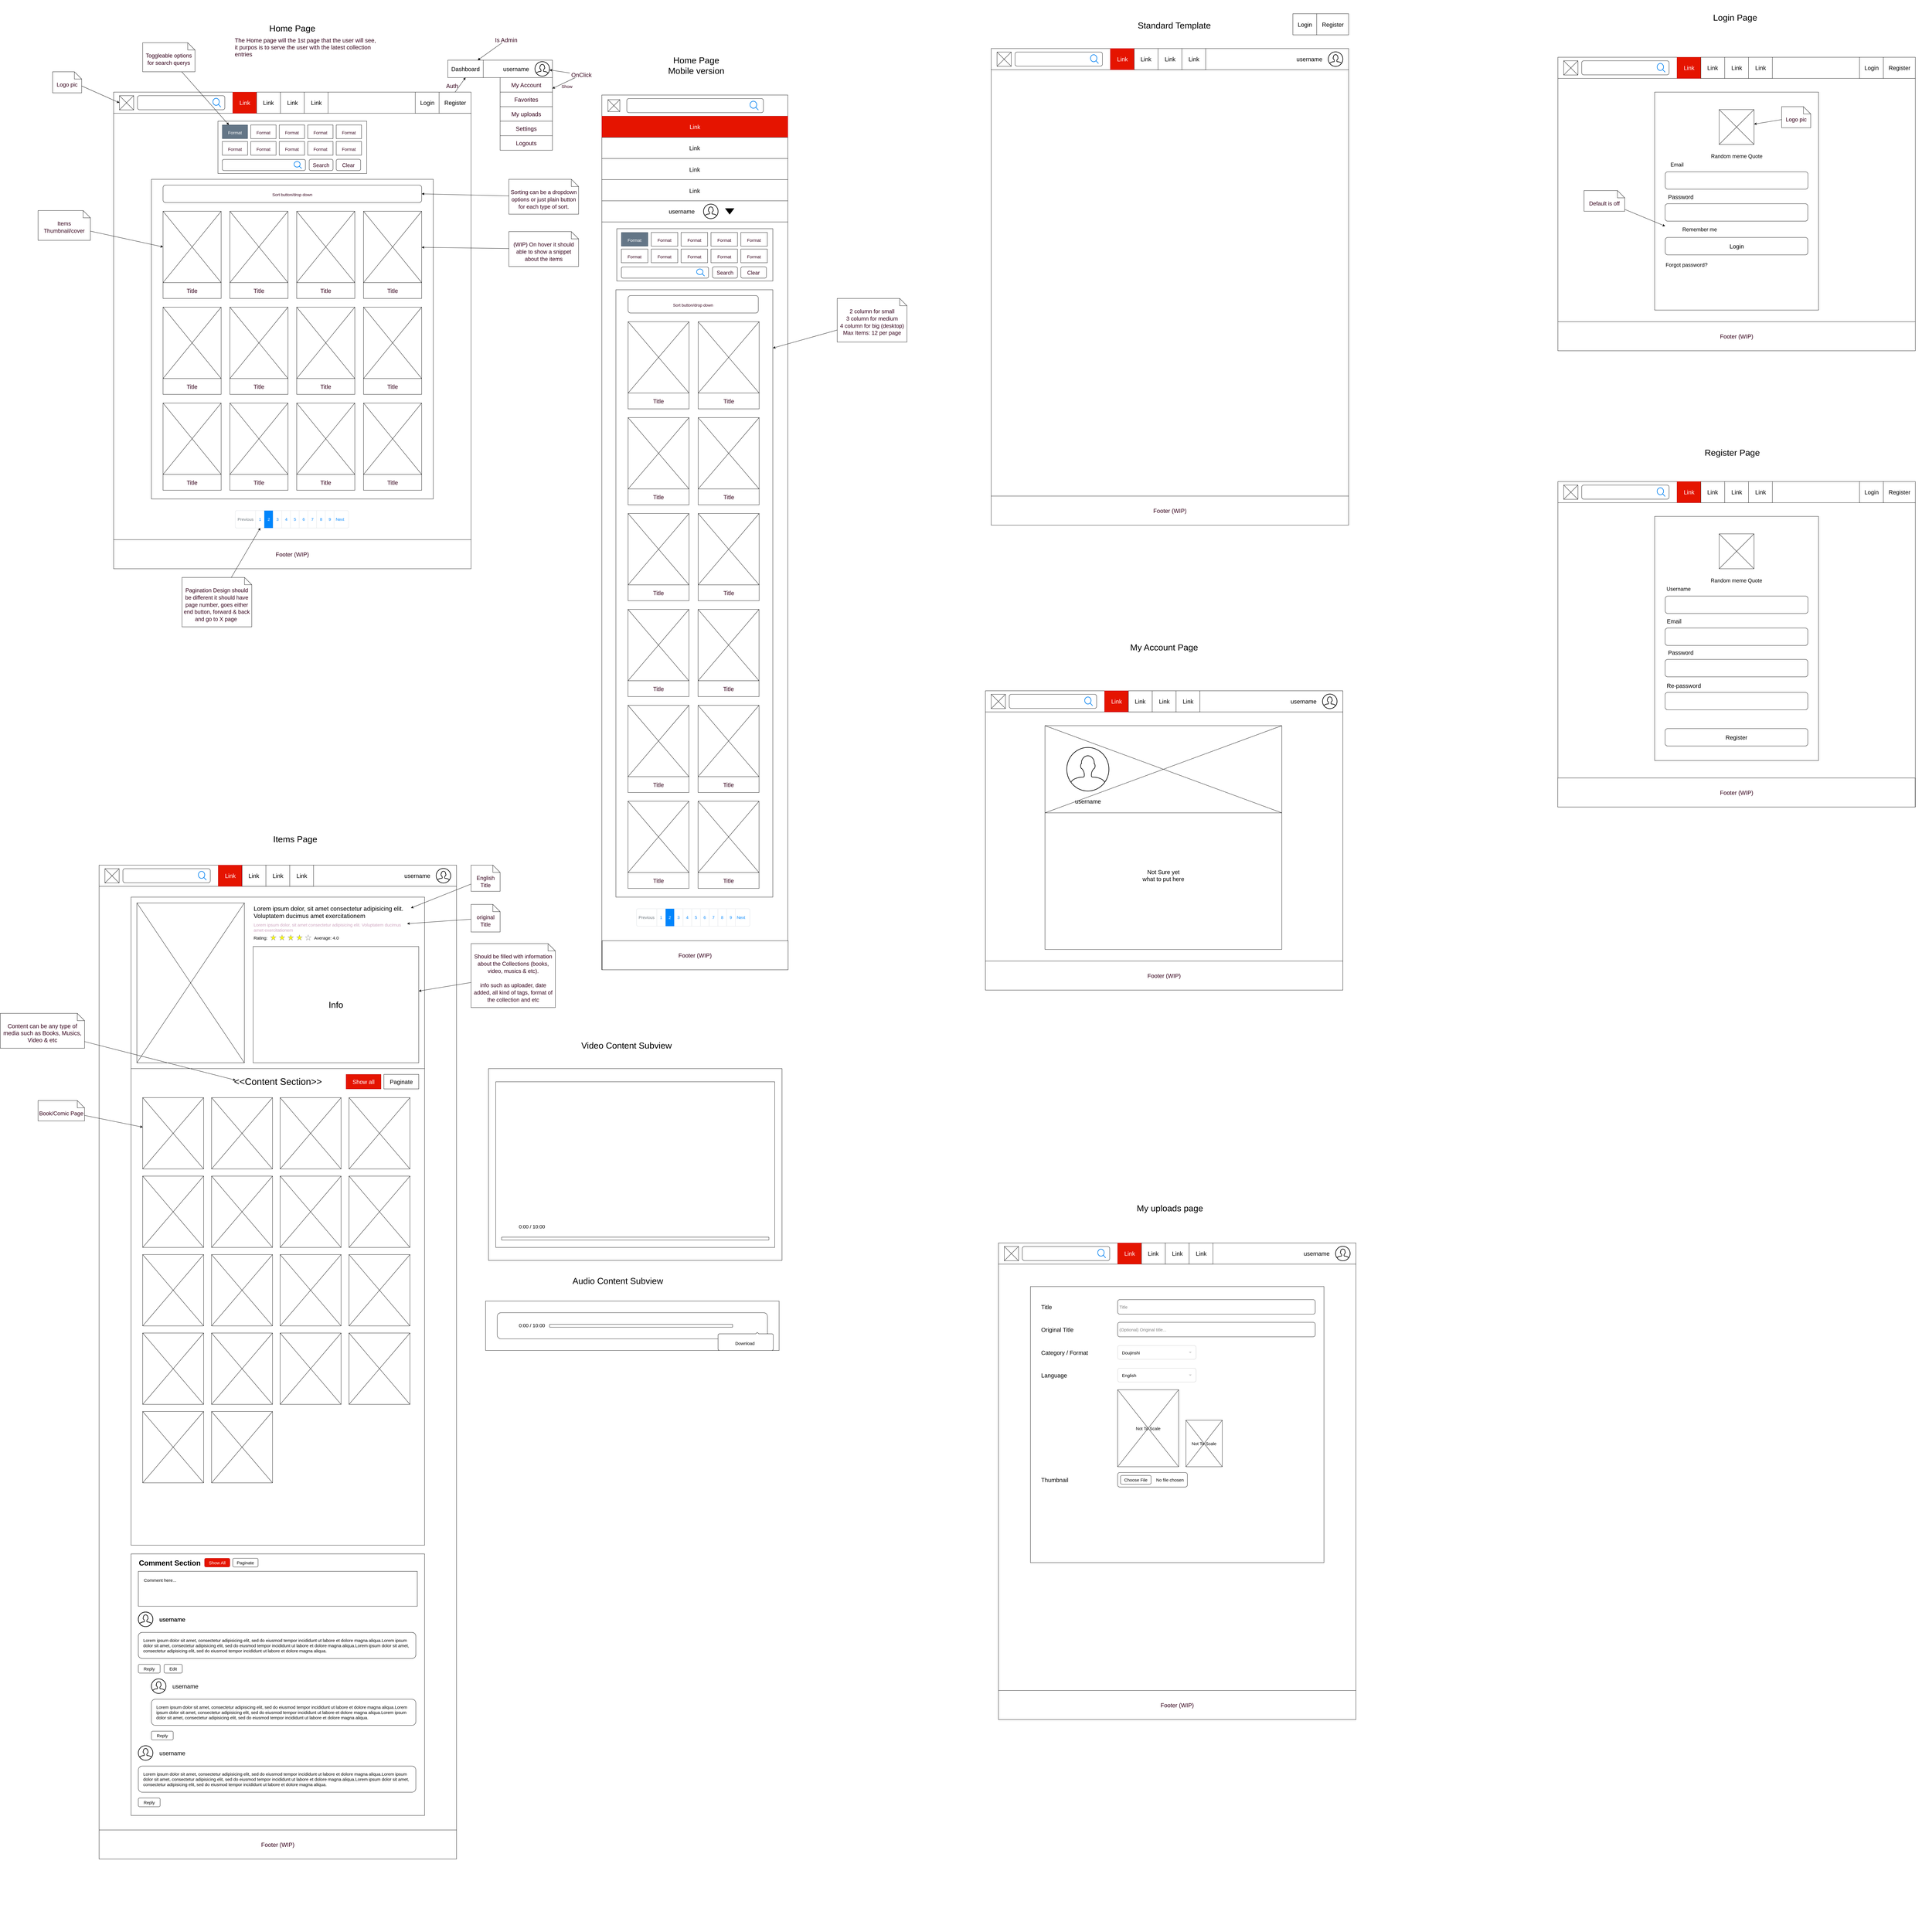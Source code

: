 <mxfile>
    <diagram id="PR_Ww84SsKsOIUTe7WaN" name="Page-1">
        <mxGraphModel dx="1544" dy="2227" grid="1" gridSize="10" guides="1" tooltips="1" connect="1" arrows="1" fold="1" page="1" pageScale="1" pageWidth="850" pageHeight="1100" math="0" shadow="0">
            <root>
                <mxCell id="0"/>
                <mxCell id="1" parent="0"/>
                <mxCell id="nu6jds7Ks574xyjpLMmu-2" value="" style="group" parent="1" vertex="1" connectable="0">
                    <mxGeometry x="3470" y="2250" width="1571" height="3290" as="geometry"/>
                </mxCell>
                <mxCell id="nu6jds7Ks574xyjpLMmu-3" value="" style="rounded=0;whiteSpace=wrap;html=1;" parent="nu6jds7Ks574xyjpLMmu-2" vertex="1">
                    <mxGeometry x="-80" y="-250" width="1230" height="1030" as="geometry"/>
                </mxCell>
                <mxCell id="nu6jds7Ks574xyjpLMmu-4" value="" style="rounded=0;whiteSpace=wrap;html=1;" parent="nu6jds7Ks574xyjpLMmu-2" vertex="1">
                    <mxGeometry x="-80" y="-250" width="1230" height="72.8" as="geometry"/>
                </mxCell>
                <mxCell id="nu6jds7Ks574xyjpLMmu-5" value="" style="group" parent="nu6jds7Ks574xyjpLMmu-2" vertex="1" connectable="0">
                    <mxGeometry x="330.004" y="-250" width="81.996" height="72.8" as="geometry"/>
                </mxCell>
                <mxCell id="nu6jds7Ks574xyjpLMmu-6" value="" style="rounded=0;whiteSpace=wrap;html=1;fillColor=#e51400;strokeColor=#B20000;fontColor=#ffffff;" parent="nu6jds7Ks574xyjpLMmu-5" vertex="1">
                    <mxGeometry width="81.996" height="72.8" as="geometry"/>
                </mxCell>
                <mxCell id="nu6jds7Ks574xyjpLMmu-7" value="&lt;font style=&quot;font-size: 20px&quot;&gt;Link&lt;/font&gt;" style="text;html=1;strokeColor=none;fillColor=none;align=center;verticalAlign=middle;whiteSpace=wrap;rounded=0;fontColor=#FFFFFF;" parent="nu6jds7Ks574xyjpLMmu-5" vertex="1">
                    <mxGeometry x="20.499" y="24.267" width="40.998" height="24.267" as="geometry"/>
                </mxCell>
                <mxCell id="nu6jds7Ks574xyjpLMmu-8" value="" style="group" parent="nu6jds7Ks574xyjpLMmu-2" vertex="1" connectable="0">
                    <mxGeometry x="412.0" y="-250" width="81.996" height="72.8" as="geometry"/>
                </mxCell>
                <mxCell id="nu6jds7Ks574xyjpLMmu-9" value="" style="rounded=0;whiteSpace=wrap;html=1;" parent="nu6jds7Ks574xyjpLMmu-8" vertex="1">
                    <mxGeometry width="81.996" height="72.8" as="geometry"/>
                </mxCell>
                <mxCell id="nu6jds7Ks574xyjpLMmu-10" value="&lt;font style=&quot;font-size: 20px&quot;&gt;Link&lt;/font&gt;" style="text;html=1;strokeColor=none;fillColor=none;align=center;verticalAlign=middle;whiteSpace=wrap;rounded=0;" parent="nu6jds7Ks574xyjpLMmu-8" vertex="1">
                    <mxGeometry x="20.499" y="24.267" width="40.998" height="24.267" as="geometry"/>
                </mxCell>
                <mxCell id="nu6jds7Ks574xyjpLMmu-11" value="" style="group" parent="nu6jds7Ks574xyjpLMmu-2" vertex="1" connectable="0">
                    <mxGeometry x="494.007" y="-250" width="81.996" height="72.8" as="geometry"/>
                </mxCell>
                <mxCell id="nu6jds7Ks574xyjpLMmu-12" value="" style="rounded=0;whiteSpace=wrap;html=1;" parent="nu6jds7Ks574xyjpLMmu-11" vertex="1">
                    <mxGeometry width="81.996" height="72.8" as="geometry"/>
                </mxCell>
                <mxCell id="nu6jds7Ks574xyjpLMmu-13" value="&lt;font style=&quot;font-size: 20px&quot;&gt;Link&lt;/font&gt;" style="text;html=1;strokeColor=none;fillColor=none;align=center;verticalAlign=middle;whiteSpace=wrap;rounded=0;" parent="nu6jds7Ks574xyjpLMmu-11" vertex="1">
                    <mxGeometry x="20.499" y="24.267" width="40.998" height="24.267" as="geometry"/>
                </mxCell>
                <mxCell id="nu6jds7Ks574xyjpLMmu-14" value="" style="group" parent="nu6jds7Ks574xyjpLMmu-2" vertex="1" connectable="0">
                    <mxGeometry x="576.004" y="-250" width="81.996" height="72.8" as="geometry"/>
                </mxCell>
                <mxCell id="nu6jds7Ks574xyjpLMmu-15" value="" style="rounded=0;whiteSpace=wrap;html=1;" parent="nu6jds7Ks574xyjpLMmu-14" vertex="1">
                    <mxGeometry width="81.996" height="72.8" as="geometry"/>
                </mxCell>
                <mxCell id="nu6jds7Ks574xyjpLMmu-16" value="&lt;font style=&quot;font-size: 20px&quot;&gt;Link&lt;/font&gt;" style="text;html=1;strokeColor=none;fillColor=none;align=center;verticalAlign=middle;whiteSpace=wrap;rounded=0;" parent="nu6jds7Ks574xyjpLMmu-14" vertex="1">
                    <mxGeometry x="20.499" y="24.267" width="40.998" height="24.267" as="geometry"/>
                </mxCell>
                <mxCell id="nu6jds7Ks574xyjpLMmu-17" value="" style="whiteSpace=wrap;html=1;aspect=fixed;rounded=0;" parent="nu6jds7Ks574xyjpLMmu-2" vertex="1">
                    <mxGeometry x="-60" y="-237.87" width="49" height="49" as="geometry"/>
                </mxCell>
                <mxCell id="nu6jds7Ks574xyjpLMmu-18" style="edgeStyle=none;rounded=0;orthogonalLoop=1;jettySize=auto;html=1;exitX=1;exitY=1;exitDx=0;exitDy=0;entryX=0;entryY=0;entryDx=0;entryDy=0;endArrow=none;endFill=0;" parent="nu6jds7Ks574xyjpLMmu-2" source="nu6jds7Ks574xyjpLMmu-17" target="nu6jds7Ks574xyjpLMmu-17" edge="1">
                    <mxGeometry relative="1" as="geometry"/>
                </mxCell>
                <mxCell id="nu6jds7Ks574xyjpLMmu-19" style="rounded=0;orthogonalLoop=1;jettySize=auto;html=1;exitX=0;exitY=1;exitDx=0;exitDy=0;entryX=1;entryY=0;entryDx=0;entryDy=0;endArrow=none;endFill=0;" parent="nu6jds7Ks574xyjpLMmu-2" source="nu6jds7Ks574xyjpLMmu-17" target="nu6jds7Ks574xyjpLMmu-17" edge="1">
                    <mxGeometry relative="1" as="geometry"/>
                </mxCell>
                <mxCell id="nu6jds7Ks574xyjpLMmu-20" value="Footer (WIP)" style="rounded=0;whiteSpace=wrap;html=1;strokeColor=#000000;fontSize=20;fontColor=#33001A;align=center;" parent="nu6jds7Ks574xyjpLMmu-2" vertex="1">
                    <mxGeometry x="-79.99" y="680" width="1230" height="100" as="geometry"/>
                </mxCell>
                <mxCell id="nu6jds7Ks574xyjpLMmu-21" value="" style="group" parent="nu6jds7Ks574xyjpLMmu-2" vertex="1" connectable="0">
                    <mxGeometry x="2.0" y="-237.867" width="300.667" height="48.533" as="geometry"/>
                </mxCell>
                <mxCell id="nu6jds7Ks574xyjpLMmu-22" value="" style="rounded=1;whiteSpace=wrap;html=1;" parent="nu6jds7Ks574xyjpLMmu-21" vertex="1">
                    <mxGeometry width="300.667" height="48.533" as="geometry"/>
                </mxCell>
                <mxCell id="nu6jds7Ks574xyjpLMmu-23" value="" style="html=1;verticalLabelPosition=bottom;align=center;labelBackgroundColor=#ffffff;verticalAlign=top;strokeWidth=2;strokeColor=#0080F0;shadow=0;dashed=0;shape=mxgraph.ios7.icons.looking_glass;rounded=0;" parent="nu6jds7Ks574xyjpLMmu-21" vertex="1">
                    <mxGeometry x="259.667" y="9.1" width="27.333" height="30.333" as="geometry"/>
                </mxCell>
                <mxCell id="nu6jds7Ks574xyjpLMmu-24" value="" style="html=1;verticalLabelPosition=bottom;align=center;labelBackgroundColor=#ffffff;verticalAlign=top;strokeWidth=2;strokeColor=#000000;shadow=0;dashed=0;shape=mxgraph.ios7.icons.user;fontFamily=Helvetica;fontSize=12;fontColor=#000000;fillColor=#ffffff;" parent="nu6jds7Ks574xyjpLMmu-2" vertex="1">
                    <mxGeometry x="1080" y="-238.6" width="50" height="50" as="geometry"/>
                </mxCell>
                <mxCell id="nu6jds7Ks574xyjpLMmu-25" value="&lt;font style=&quot;font-size: 20px&quot;&gt;username&lt;/font&gt;" style="text;html=1;strokeColor=none;fillColor=none;align=center;verticalAlign=middle;whiteSpace=wrap;rounded=0;" parent="nu6jds7Ks574xyjpLMmu-2" vertex="1">
                    <mxGeometry x="960" y="-223.6" width="110" height="20" as="geometry"/>
                </mxCell>
                <mxCell id="nu6jds7Ks574xyjpLMmu-28" value="" style="rounded=0;whiteSpace=wrap;html=1;" parent="nu6jds7Ks574xyjpLMmu-2" vertex="1">
                    <mxGeometry x="125" y="-130" width="815" height="770" as="geometry"/>
                </mxCell>
                <mxCell id="nu6jds7Ks574xyjpLMmu-32" value="" style="rounded=0;whiteSpace=wrap;html=1;" parent="nu6jds7Ks574xyjpLMmu-2" vertex="1">
                    <mxGeometry x="125" y="-130" width="815" height="300" as="geometry"/>
                </mxCell>
                <mxCell id="nu6jds7Ks574xyjpLMmu-34" style="edgeStyle=none;rounded=0;orthogonalLoop=1;jettySize=auto;html=1;exitX=0;exitY=1;exitDx=0;exitDy=0;entryX=1;entryY=0;entryDx=0;entryDy=0;endArrow=none;endFill=0;" parent="nu6jds7Ks574xyjpLMmu-2" source="nu6jds7Ks574xyjpLMmu-32" target="nu6jds7Ks574xyjpLMmu-32" edge="1">
                    <mxGeometry relative="1" as="geometry"/>
                </mxCell>
                <mxCell id="nu6jds7Ks574xyjpLMmu-30" value="" style="html=1;verticalLabelPosition=bottom;align=center;labelBackgroundColor=#ffffff;verticalAlign=top;strokeWidth=2;strokeColor=#000000;shadow=0;dashed=0;shape=mxgraph.ios7.icons.user;fontFamily=Helvetica;fontSize=12;fontColor=#000000;fillColor=#ffffff;" parent="nu6jds7Ks574xyjpLMmu-2" vertex="1">
                    <mxGeometry x="200" y="-55" width="145" height="150" as="geometry"/>
                </mxCell>
                <mxCell id="nu6jds7Ks574xyjpLMmu-35" style="edgeStyle=none;rounded=0;orthogonalLoop=1;jettySize=auto;html=1;exitX=1;exitY=1;exitDx=0;exitDy=0;entryX=0;entryY=0;entryDx=0;entryDy=0;endArrow=none;endFill=0;" parent="nu6jds7Ks574xyjpLMmu-2" source="nu6jds7Ks574xyjpLMmu-32" target="nu6jds7Ks574xyjpLMmu-32" edge="1">
                    <mxGeometry relative="1" as="geometry"/>
                </mxCell>
                <mxCell id="nu6jds7Ks574xyjpLMmu-31" value="&lt;font style=&quot;font-size: 20px&quot;&gt;username&lt;/font&gt;" style="text;html=1;strokeColor=none;fillColor=none;align=center;verticalAlign=middle;whiteSpace=wrap;rounded=0;" parent="nu6jds7Ks574xyjpLMmu-2" vertex="1">
                    <mxGeometry x="217.5" y="120" width="110" height="20" as="geometry"/>
                </mxCell>
                <mxCell id="nu6jds7Ks574xyjpLMmu-36" value="&lt;font style=&quot;font-size: 20px&quot;&gt;Not Sure yet what to put here&lt;/font&gt;" style="text;html=1;strokeColor=none;fillColor=none;align=center;verticalAlign=middle;whiteSpace=wrap;rounded=0;" parent="nu6jds7Ks574xyjpLMmu-2" vertex="1">
                    <mxGeometry x="454" y="350" width="157" height="70" as="geometry"/>
                </mxCell>
                <mxCell id="JTVIHRpUMN5P8iNVOfML-1" value="" style="group" parent="nu6jds7Ks574xyjpLMmu-2" vertex="1" connectable="0">
                    <mxGeometry x="-35" y="1650" width="1230" height="1640" as="geometry"/>
                </mxCell>
                <mxCell id="JTVIHRpUMN5P8iNVOfML-2" value="" style="rounded=0;whiteSpace=wrap;html=1;" parent="JTVIHRpUMN5P8iNVOfML-1" vertex="1">
                    <mxGeometry width="1230" height="1640" as="geometry"/>
                </mxCell>
                <mxCell id="JTVIHRpUMN5P8iNVOfML-3" value="" style="rounded=0;whiteSpace=wrap;html=1;" parent="JTVIHRpUMN5P8iNVOfML-1" vertex="1">
                    <mxGeometry width="1230" height="72.8" as="geometry"/>
                </mxCell>
                <mxCell id="JTVIHRpUMN5P8iNVOfML-4" value="" style="group" parent="JTVIHRpUMN5P8iNVOfML-1" vertex="1" connectable="0">
                    <mxGeometry x="410.004" width="81.996" height="72.8" as="geometry"/>
                </mxCell>
                <mxCell id="JTVIHRpUMN5P8iNVOfML-5" value="" style="rounded=0;whiteSpace=wrap;html=1;fillColor=#e51400;strokeColor=#B20000;fontColor=#ffffff;" parent="JTVIHRpUMN5P8iNVOfML-4" vertex="1">
                    <mxGeometry width="81.996" height="72.8" as="geometry"/>
                </mxCell>
                <mxCell id="JTVIHRpUMN5P8iNVOfML-6" value="&lt;font style=&quot;font-size: 20px&quot;&gt;Link&lt;/font&gt;" style="text;html=1;strokeColor=none;fillColor=none;align=center;verticalAlign=middle;whiteSpace=wrap;rounded=0;fontColor=#FFFFFF;" parent="JTVIHRpUMN5P8iNVOfML-4" vertex="1">
                    <mxGeometry x="20.499" y="24.267" width="40.998" height="24.267" as="geometry"/>
                </mxCell>
                <mxCell id="JTVIHRpUMN5P8iNVOfML-7" value="" style="group" parent="JTVIHRpUMN5P8iNVOfML-1" vertex="1" connectable="0">
                    <mxGeometry x="492.0" width="81.996" height="72.8" as="geometry"/>
                </mxCell>
                <mxCell id="JTVIHRpUMN5P8iNVOfML-8" value="" style="rounded=0;whiteSpace=wrap;html=1;" parent="JTVIHRpUMN5P8iNVOfML-7" vertex="1">
                    <mxGeometry width="81.996" height="72.8" as="geometry"/>
                </mxCell>
                <mxCell id="JTVIHRpUMN5P8iNVOfML-9" value="&lt;font style=&quot;font-size: 20px&quot;&gt;Link&lt;/font&gt;" style="text;html=1;strokeColor=none;fillColor=none;align=center;verticalAlign=middle;whiteSpace=wrap;rounded=0;" parent="JTVIHRpUMN5P8iNVOfML-7" vertex="1">
                    <mxGeometry x="20.499" y="24.267" width="40.998" height="24.267" as="geometry"/>
                </mxCell>
                <mxCell id="JTVIHRpUMN5P8iNVOfML-10" value="" style="group" parent="JTVIHRpUMN5P8iNVOfML-1" vertex="1" connectable="0">
                    <mxGeometry x="574.007" width="81.996" height="72.8" as="geometry"/>
                </mxCell>
                <mxCell id="JTVIHRpUMN5P8iNVOfML-11" value="" style="rounded=0;whiteSpace=wrap;html=1;" parent="JTVIHRpUMN5P8iNVOfML-10" vertex="1">
                    <mxGeometry width="81.996" height="72.8" as="geometry"/>
                </mxCell>
                <mxCell id="JTVIHRpUMN5P8iNVOfML-12" value="&lt;font style=&quot;font-size: 20px&quot;&gt;Link&lt;/font&gt;" style="text;html=1;strokeColor=none;fillColor=none;align=center;verticalAlign=middle;whiteSpace=wrap;rounded=0;" parent="JTVIHRpUMN5P8iNVOfML-10" vertex="1">
                    <mxGeometry x="20.499" y="24.267" width="40.998" height="24.267" as="geometry"/>
                </mxCell>
                <mxCell id="JTVIHRpUMN5P8iNVOfML-13" value="" style="group" parent="JTVIHRpUMN5P8iNVOfML-1" vertex="1" connectable="0">
                    <mxGeometry x="656.004" width="81.996" height="72.8" as="geometry"/>
                </mxCell>
                <mxCell id="JTVIHRpUMN5P8iNVOfML-14" value="" style="rounded=0;whiteSpace=wrap;html=1;" parent="JTVIHRpUMN5P8iNVOfML-13" vertex="1">
                    <mxGeometry width="81.996" height="72.8" as="geometry"/>
                </mxCell>
                <mxCell id="JTVIHRpUMN5P8iNVOfML-15" value="&lt;font style=&quot;font-size: 20px&quot;&gt;Link&lt;/font&gt;" style="text;html=1;strokeColor=none;fillColor=none;align=center;verticalAlign=middle;whiteSpace=wrap;rounded=0;" parent="JTVIHRpUMN5P8iNVOfML-13" vertex="1">
                    <mxGeometry x="20.499" y="24.267" width="40.998" height="24.267" as="geometry"/>
                </mxCell>
                <mxCell id="JTVIHRpUMN5P8iNVOfML-16" value="" style="whiteSpace=wrap;html=1;aspect=fixed;rounded=0;" parent="JTVIHRpUMN5P8iNVOfML-1" vertex="1">
                    <mxGeometry x="20" y="12.13" width="49" height="49" as="geometry"/>
                </mxCell>
                <mxCell id="JTVIHRpUMN5P8iNVOfML-17" style="edgeStyle=none;rounded=0;orthogonalLoop=1;jettySize=auto;html=1;exitX=1;exitY=1;exitDx=0;exitDy=0;entryX=0;entryY=0;entryDx=0;entryDy=0;endArrow=none;endFill=0;" parent="JTVIHRpUMN5P8iNVOfML-1" source="JTVIHRpUMN5P8iNVOfML-16" target="JTVIHRpUMN5P8iNVOfML-16" edge="1">
                    <mxGeometry relative="1" as="geometry"/>
                </mxCell>
                <mxCell id="JTVIHRpUMN5P8iNVOfML-18" style="rounded=0;orthogonalLoop=1;jettySize=auto;html=1;exitX=0;exitY=1;exitDx=0;exitDy=0;entryX=1;entryY=0;entryDx=0;entryDy=0;endArrow=none;endFill=0;" parent="JTVIHRpUMN5P8iNVOfML-1" source="JTVIHRpUMN5P8iNVOfML-16" target="JTVIHRpUMN5P8iNVOfML-16" edge="1">
                    <mxGeometry relative="1" as="geometry"/>
                </mxCell>
                <mxCell id="JTVIHRpUMN5P8iNVOfML-19" value="Footer (WIP)" style="rounded=0;whiteSpace=wrap;html=1;strokeColor=#000000;fontSize=20;fontColor=#33001A;align=center;" parent="JTVIHRpUMN5P8iNVOfML-1" vertex="1">
                    <mxGeometry y="1540" width="1230" height="100" as="geometry"/>
                </mxCell>
                <mxCell id="JTVIHRpUMN5P8iNVOfML-20" value="" style="group" parent="JTVIHRpUMN5P8iNVOfML-1" vertex="1" connectable="0">
                    <mxGeometry x="82.0" y="12.133" width="300.667" height="48.533" as="geometry"/>
                </mxCell>
                <mxCell id="JTVIHRpUMN5P8iNVOfML-21" value="" style="rounded=1;whiteSpace=wrap;html=1;" parent="JTVIHRpUMN5P8iNVOfML-20" vertex="1">
                    <mxGeometry width="300.667" height="48.533" as="geometry"/>
                </mxCell>
                <mxCell id="JTVIHRpUMN5P8iNVOfML-22" value="" style="html=1;verticalLabelPosition=bottom;align=center;labelBackgroundColor=#ffffff;verticalAlign=top;strokeWidth=2;strokeColor=#0080F0;shadow=0;dashed=0;shape=mxgraph.ios7.icons.looking_glass;rounded=0;" parent="JTVIHRpUMN5P8iNVOfML-20" vertex="1">
                    <mxGeometry x="259.667" y="9.1" width="27.333" height="30.333" as="geometry"/>
                </mxCell>
                <mxCell id="JTVIHRpUMN5P8iNVOfML-23" value="" style="html=1;verticalLabelPosition=bottom;align=center;labelBackgroundColor=#ffffff;verticalAlign=top;strokeWidth=2;strokeColor=#000000;shadow=0;dashed=0;shape=mxgraph.ios7.icons.user;fontFamily=Helvetica;fontSize=12;fontColor=#000000;fillColor=#ffffff;" parent="JTVIHRpUMN5P8iNVOfML-1" vertex="1">
                    <mxGeometry x="1160" y="11.4" width="50" height="50" as="geometry"/>
                </mxCell>
                <mxCell id="JTVIHRpUMN5P8iNVOfML-24" value="&lt;font style=&quot;font-size: 20px&quot;&gt;username&lt;/font&gt;" style="text;html=1;strokeColor=none;fillColor=none;align=center;verticalAlign=middle;whiteSpace=wrap;rounded=0;" parent="JTVIHRpUMN5P8iNVOfML-1" vertex="1">
                    <mxGeometry x="1040" y="26.4" width="110" height="20" as="geometry"/>
                </mxCell>
                <mxCell id="2" value="" style="rounded=0;whiteSpace=wrap;html=1;align=left;" parent="JTVIHRpUMN5P8iNVOfML-1" vertex="1">
                    <mxGeometry x="110.01" y="150" width="1010" height="950" as="geometry"/>
                </mxCell>
                <mxCell id="4" value="&lt;font style=&quot;font-size: 20px&quot;&gt;Title&lt;/font&gt;" style="text;html=1;strokeColor=none;fillColor=none;align=left;verticalAlign=middle;whiteSpace=wrap;rounded=0;" parent="JTVIHRpUMN5P8iNVOfML-1" vertex="1">
                    <mxGeometry x="145" y="195" width="235" height="50" as="geometry"/>
                </mxCell>
                <mxCell id="5" value="&lt;font style=&quot;font-size: 15px;&quot; color=&quot;#808080&quot;&gt;&amp;nbsp;(Optional) Original title...&lt;/font&gt;" style="rounded=1;whiteSpace=wrap;html=1;align=left;fontSize=15;" parent="JTVIHRpUMN5P8iNVOfML-1" vertex="1">
                    <mxGeometry x="410" y="273" width="680" height="50" as="geometry"/>
                </mxCell>
                <mxCell id="6" value="&lt;font style=&quot;font-size: 20px&quot;&gt;Original Title&lt;/font&gt;" style="text;html=1;strokeColor=none;fillColor=none;align=left;verticalAlign=middle;whiteSpace=wrap;rounded=0;" parent="JTVIHRpUMN5P8iNVOfML-1" vertex="1">
                    <mxGeometry x="145" y="273" width="235" height="50" as="geometry"/>
                </mxCell>
                <mxCell id="7" value="&lt;font style=&quot;font-size: 15px;&quot; color=&quot;#808080&quot;&gt;&amp;nbsp;Title&lt;/font&gt;" style="rounded=1;whiteSpace=wrap;html=1;align=left;fontSize=15;" parent="JTVIHRpUMN5P8iNVOfML-1" vertex="1">
                    <mxGeometry x="410" y="195" width="680" height="50" as="geometry"/>
                </mxCell>
                <mxCell id="9" value="&lt;font style=&quot;font-size: 20px&quot;&gt;Category / Format&lt;/font&gt;" style="text;html=1;strokeColor=none;fillColor=none;align=left;verticalAlign=middle;whiteSpace=wrap;rounded=0;" parent="JTVIHRpUMN5P8iNVOfML-1" vertex="1">
                    <mxGeometry x="145" y="352" width="235" height="50" as="geometry"/>
                </mxCell>
                <mxCell id="13" value="&lt;font style=&quot;font-size: 20px&quot;&gt;Language&lt;/font&gt;" style="text;html=1;strokeColor=none;fillColor=none;align=left;verticalAlign=middle;whiteSpace=wrap;rounded=0;" parent="JTVIHRpUMN5P8iNVOfML-1" vertex="1">
                    <mxGeometry x="145" y="430" width="235" height="50" as="geometry"/>
                </mxCell>
                <mxCell id="23" value="" style="dashed=0;align=center;fontSize=15;shape=rect;fillColor=#ffffff;strokeColor=#cccccc;rounded=1;" parent="JTVIHRpUMN5P8iNVOfML-1" vertex="1">
                    <mxGeometry x="410" y="353" width="270" height="47.5" as="geometry"/>
                </mxCell>
                <mxCell id="24" value="Doujinshi" style="text;fontColor=#000000;verticalAlign=middle;spacingLeft=13;fontSize=15;" parent="23" vertex="1">
                    <mxGeometry width="270" height="47.5" as="geometry"/>
                </mxCell>
                <mxCell id="25" value="" style="dashed=0;html=1;shape=mxgraph.gmdl.triangle;fillColor=#cccccc;strokeColor=none;" parent="23" vertex="1">
                    <mxGeometry x="1" y="0.5" width="10" height="5" relative="1" as="geometry">
                        <mxPoint x="-25" y="-2.5" as="offset"/>
                    </mxGeometry>
                </mxCell>
                <mxCell id="27" value="" style="dashed=0;align=center;fontSize=15;shape=rect;fillColor=#ffffff;strokeColor=#cccccc;rounded=1;" parent="JTVIHRpUMN5P8iNVOfML-1" vertex="1">
                    <mxGeometry x="410" y="431.25" width="270" height="47.5" as="geometry"/>
                </mxCell>
                <mxCell id="28" value="English" style="text;fontColor=#000000;verticalAlign=middle;spacingLeft=13;fontSize=15;" parent="27" vertex="1">
                    <mxGeometry width="270" height="47.5" as="geometry"/>
                </mxCell>
                <mxCell id="29" value="" style="dashed=0;html=1;shape=mxgraph.gmdl.triangle;fillColor=#cccccc;strokeColor=none;" parent="27" vertex="1">
                    <mxGeometry x="1" y="0.5" width="10" height="5" relative="1" as="geometry">
                        <mxPoint x="-25" y="-2.5" as="offset"/>
                    </mxGeometry>
                </mxCell>
                <mxCell id="31" value="&lt;font style=&quot;font-size: 20px&quot;&gt;Thumbnail&lt;/font&gt;" style="text;html=1;strokeColor=none;fillColor=none;align=left;verticalAlign=middle;whiteSpace=wrap;rounded=0;" parent="JTVIHRpUMN5P8iNVOfML-1" vertex="1">
                    <mxGeometry x="145.0" y="790" width="235" height="50" as="geometry"/>
                </mxCell>
                <mxCell id="32" value="Not To Scale" style="rounded=0;whiteSpace=wrap;html=1;fontSize=15;align=center;fillColor=#FFFFFF;" parent="JTVIHRpUMN5P8iNVOfML-1" vertex="1">
                    <mxGeometry x="410" y="505" width="210" height="265" as="geometry"/>
                </mxCell>
                <mxCell id="33" style="rounded=0;orthogonalLoop=1;jettySize=auto;html=1;exitX=0;exitY=1;exitDx=0;exitDy=0;entryX=1;entryY=0;entryDx=0;entryDy=0;fontSize=15;endArrow=none;endFill=0;" parent="JTVIHRpUMN5P8iNVOfML-1" source="32" target="32" edge="1">
                    <mxGeometry relative="1" as="geometry"/>
                </mxCell>
                <mxCell id="34" style="edgeStyle=none;rounded=0;orthogonalLoop=1;jettySize=auto;html=1;exitX=1;exitY=1;exitDx=0;exitDy=0;entryX=0;entryY=0;entryDx=0;entryDy=0;endArrow=none;endFill=0;fontSize=15;" parent="JTVIHRpUMN5P8iNVOfML-1" source="32" target="32" edge="1">
                    <mxGeometry relative="1" as="geometry"/>
                </mxCell>
                <mxCell id="35" value="" style="rounded=1;whiteSpace=wrap;html=1;fillColor=#FFFFFF;fontSize=15;align=left;" parent="JTVIHRpUMN5P8iNVOfML-1" vertex="1">
                    <mxGeometry x="410" y="790" width="240" height="50" as="geometry"/>
                </mxCell>
                <mxCell id="38" value="Not To Scale" style="rounded=0;whiteSpace=wrap;html=1;fontSize=15;align=center;fillColor=#FFFFFF;" parent="JTVIHRpUMN5P8iNVOfML-1" vertex="1">
                    <mxGeometry x="645" y="610" width="125" height="160" as="geometry"/>
                </mxCell>
                <mxCell id="39" style="rounded=0;orthogonalLoop=1;jettySize=auto;html=1;exitX=0;exitY=1;exitDx=0;exitDy=0;entryX=1;entryY=0;entryDx=0;entryDy=0;fontSize=15;endArrow=none;endFill=0;" parent="JTVIHRpUMN5P8iNVOfML-1" source="38" target="38" edge="1">
                    <mxGeometry relative="1" as="geometry"/>
                </mxCell>
                <mxCell id="40" style="edgeStyle=none;rounded=0;orthogonalLoop=1;jettySize=auto;html=1;exitX=1;exitY=1;exitDx=0;exitDy=0;entryX=0;entryY=0;entryDx=0;entryDy=0;endArrow=none;endFill=0;fontSize=15;" parent="JTVIHRpUMN5P8iNVOfML-1" source="38" target="38" edge="1">
                    <mxGeometry relative="1" as="geometry"/>
                </mxCell>
                <mxCell id="41" value="Choose File" style="rounded=1;whiteSpace=wrap;html=1;fillColor=#FFFFFF;fontSize=15;align=center;" parent="JTVIHRpUMN5P8iNVOfML-1" vertex="1">
                    <mxGeometry x="420" y="800" width="105" height="30" as="geometry"/>
                </mxCell>
                <mxCell id="42" value="No file chosen" style="text;html=1;strokeColor=none;fillColor=none;align=center;verticalAlign=middle;whiteSpace=wrap;rounded=0;fontSize=15;" parent="JTVIHRpUMN5P8iNVOfML-1" vertex="1">
                    <mxGeometry x="530" y="805" width="120" height="20" as="geometry"/>
                </mxCell>
                <mxCell id="JTVIHRpUMN5P8iNVOfML-25" value="&lt;font style=&quot;font-size: 30px&quot;&gt;My uploads page&lt;/font&gt;" style="text;html=1;strokeColor=none;fillColor=none;align=center;verticalAlign=middle;whiteSpace=wrap;rounded=0;" parent="nu6jds7Ks574xyjpLMmu-2" vertex="1">
                    <mxGeometry x="405" y="1470" width="300" height="120" as="geometry"/>
                </mxCell>
                <mxCell id="NW5faq9sN_R1lF73sy9v-6" value="" style="group;" parent="1" vertex="1" connectable="0">
                    <mxGeometry x="390" y="-60" width="1230" height="1840" as="geometry"/>
                </mxCell>
                <mxCell id="NW5faq9sN_R1lF73sy9v-2" value="" style="rounded=0;whiteSpace=wrap;html=1;" parent="NW5faq9sN_R1lF73sy9v-6" vertex="1">
                    <mxGeometry width="1230" height="1640" as="geometry"/>
                </mxCell>
                <mxCell id="NW5faq9sN_R1lF73sy9v-3" value="" style="rounded=0;whiteSpace=wrap;html=1;" parent="NW5faq9sN_R1lF73sy9v-6" vertex="1">
                    <mxGeometry width="1230" height="72.8" as="geometry"/>
                </mxCell>
                <mxCell id="NW5faq9sN_R1lF73sy9v-19" value="" style="group" parent="NW5faq9sN_R1lF73sy9v-6" vertex="1" connectable="0">
                    <mxGeometry x="410.004" width="81.996" height="72.8" as="geometry"/>
                </mxCell>
                <mxCell id="NW5faq9sN_R1lF73sy9v-18" value="" style="rounded=0;whiteSpace=wrap;html=1;fillColor=#e51400;strokeColor=#B20000;fontColor=#ffffff;" parent="NW5faq9sN_R1lF73sy9v-19" vertex="1">
                    <mxGeometry width="81.996" height="72.8" as="geometry"/>
                </mxCell>
                <mxCell id="NW5faq9sN_R1lF73sy9v-17" value="&lt;font style=&quot;font-size: 20px&quot;&gt;Link&lt;/font&gt;" style="text;html=1;strokeColor=none;fillColor=none;align=center;verticalAlign=middle;whiteSpace=wrap;rounded=0;fontColor=#FFFFFF;" parent="NW5faq9sN_R1lF73sy9v-19" vertex="1">
                    <mxGeometry x="20.499" y="24.267" width="40.998" height="24.267" as="geometry"/>
                </mxCell>
                <mxCell id="NW5faq9sN_R1lF73sy9v-39" value="" style="group" parent="NW5faq9sN_R1lF73sy9v-6" vertex="1" connectable="0">
                    <mxGeometry x="492.0" width="81.996" height="72.8" as="geometry"/>
                </mxCell>
                <mxCell id="NW5faq9sN_R1lF73sy9v-40" value="" style="rounded=0;whiteSpace=wrap;html=1;" parent="NW5faq9sN_R1lF73sy9v-39" vertex="1">
                    <mxGeometry width="81.996" height="72.8" as="geometry"/>
                </mxCell>
                <mxCell id="NW5faq9sN_R1lF73sy9v-41" value="&lt;font style=&quot;font-size: 20px&quot;&gt;Link&lt;/font&gt;" style="text;html=1;strokeColor=none;fillColor=none;align=center;verticalAlign=middle;whiteSpace=wrap;rounded=0;" parent="NW5faq9sN_R1lF73sy9v-39" vertex="1">
                    <mxGeometry x="20.499" y="24.267" width="40.998" height="24.267" as="geometry"/>
                </mxCell>
                <mxCell id="NW5faq9sN_R1lF73sy9v-42" value="" style="group" parent="NW5faq9sN_R1lF73sy9v-6" vertex="1" connectable="0">
                    <mxGeometry x="574.007" width="81.996" height="72.8" as="geometry"/>
                </mxCell>
                <mxCell id="NW5faq9sN_R1lF73sy9v-43" value="" style="rounded=0;whiteSpace=wrap;html=1;" parent="NW5faq9sN_R1lF73sy9v-42" vertex="1">
                    <mxGeometry width="81.996" height="72.8" as="geometry"/>
                </mxCell>
                <mxCell id="NW5faq9sN_R1lF73sy9v-44" value="&lt;font style=&quot;font-size: 20px&quot;&gt;Link&lt;/font&gt;" style="text;html=1;strokeColor=none;fillColor=none;align=center;verticalAlign=middle;whiteSpace=wrap;rounded=0;" parent="NW5faq9sN_R1lF73sy9v-42" vertex="1">
                    <mxGeometry x="20.499" y="24.267" width="40.998" height="24.267" as="geometry"/>
                </mxCell>
                <mxCell id="NW5faq9sN_R1lF73sy9v-45" value="" style="group" parent="NW5faq9sN_R1lF73sy9v-6" vertex="1" connectable="0">
                    <mxGeometry x="656.004" width="81.996" height="72.8" as="geometry"/>
                </mxCell>
                <mxCell id="NW5faq9sN_R1lF73sy9v-46" value="" style="rounded=0;whiteSpace=wrap;html=1;" parent="NW5faq9sN_R1lF73sy9v-45" vertex="1">
                    <mxGeometry width="81.996" height="72.8" as="geometry"/>
                </mxCell>
                <mxCell id="NW5faq9sN_R1lF73sy9v-47" value="&lt;font style=&quot;font-size: 20px&quot;&gt;Link&lt;/font&gt;" style="text;html=1;strokeColor=none;fillColor=none;align=center;verticalAlign=middle;whiteSpace=wrap;rounded=0;" parent="NW5faq9sN_R1lF73sy9v-45" vertex="1">
                    <mxGeometry x="20.499" y="24.267" width="40.998" height="24.267" as="geometry"/>
                </mxCell>
                <mxCell id="NW5faq9sN_R1lF73sy9v-97" value="" style="rounded=0;whiteSpace=wrap;html=1;" parent="NW5faq9sN_R1lF73sy9v-6" vertex="1">
                    <mxGeometry x="1120" width="110" height="72.8" as="geometry"/>
                </mxCell>
                <mxCell id="NW5faq9sN_R1lF73sy9v-98" value="&lt;font style=&quot;font-size: 20px&quot;&gt;Register&lt;br&gt;&lt;/font&gt;" style="text;html=1;strokeColor=none;fillColor=none;align=center;verticalAlign=middle;whiteSpace=wrap;rounded=0;" parent="NW5faq9sN_R1lF73sy9v-6" vertex="1">
                    <mxGeometry x="1154.503" y="24.267" width="40.998" height="24.267" as="geometry"/>
                </mxCell>
                <mxCell id="NW5faq9sN_R1lF73sy9v-95" value="" style="rounded=0;whiteSpace=wrap;html=1;" parent="NW5faq9sN_R1lF73sy9v-6" vertex="1">
                    <mxGeometry x="1038.004" width="81.996" height="72.8" as="geometry"/>
                </mxCell>
                <mxCell id="NW5faq9sN_R1lF73sy9v-96" value="&lt;font style=&quot;font-size: 20px&quot;&gt;Login&lt;/font&gt;" style="text;html=1;strokeColor=none;fillColor=none;align=center;verticalAlign=middle;whiteSpace=wrap;rounded=0;" parent="NW5faq9sN_R1lF73sy9v-6" vertex="1">
                    <mxGeometry x="1058.503" y="24.267" width="40.998" height="24.267" as="geometry"/>
                </mxCell>
                <mxCell id="NW5faq9sN_R1lF73sy9v-170" value="" style="rounded=0;whiteSpace=wrap;html=1;strokeColor=#000000;fontSize=20;fontColor=#33001A;" parent="NW5faq9sN_R1lF73sy9v-6" vertex="1">
                    <mxGeometry x="130.01" y="300" width="970" height="1100" as="geometry"/>
                </mxCell>
                <mxCell id="NW5faq9sN_R1lF73sy9v-171" value="" style="rounded=0;whiteSpace=wrap;html=1;strokeColor=#000000;fontSize=20;fontColor=#33001A;" parent="NW5faq9sN_R1lF73sy9v-6" vertex="1">
                    <mxGeometry x="359" y="100" width="512" height="180" as="geometry"/>
                </mxCell>
                <mxCell id="NW5faq9sN_R1lF73sy9v-177" value="&lt;span style=&quot;font-size: 14px&quot;&gt;Sort button/drop down&lt;/span&gt;" style="rounded=1;whiteSpace=wrap;html=1;strokeColor=#000000;fontSize=20;fontColor=#33001A;align=center;" parent="NW5faq9sN_R1lF73sy9v-6" vertex="1">
                    <mxGeometry x="170" y="320" width="890.01" height="60" as="geometry"/>
                </mxCell>
                <mxCell id="NW5faq9sN_R1lF73sy9v-7" value="" style="whiteSpace=wrap;html=1;aspect=fixed;rounded=0;" parent="NW5faq9sN_R1lF73sy9v-6" vertex="1">
                    <mxGeometry x="20" y="12.13" width="49" height="49" as="geometry"/>
                </mxCell>
                <mxCell id="NW5faq9sN_R1lF73sy9v-10" style="edgeStyle=none;rounded=0;orthogonalLoop=1;jettySize=auto;html=1;exitX=1;exitY=1;exitDx=0;exitDy=0;entryX=0;entryY=0;entryDx=0;entryDy=0;endArrow=none;endFill=0;" parent="NW5faq9sN_R1lF73sy9v-6" source="NW5faq9sN_R1lF73sy9v-7" target="NW5faq9sN_R1lF73sy9v-7" edge="1">
                    <mxGeometry relative="1" as="geometry"/>
                </mxCell>
                <mxCell id="NW5faq9sN_R1lF73sy9v-9" style="rounded=0;orthogonalLoop=1;jettySize=auto;html=1;exitX=0;exitY=1;exitDx=0;exitDy=0;entryX=1;entryY=0;entryDx=0;entryDy=0;endArrow=none;endFill=0;" parent="NW5faq9sN_R1lF73sy9v-6" source="NW5faq9sN_R1lF73sy9v-7" target="NW5faq9sN_R1lF73sy9v-7" edge="1">
                    <mxGeometry relative="1" as="geometry"/>
                </mxCell>
                <mxCell id="NW5faq9sN_R1lF73sy9v-181" value="Footer (WIP)" style="rounded=0;whiteSpace=wrap;html=1;strokeColor=#000000;fontSize=20;fontColor=#33001A;align=center;" parent="NW5faq9sN_R1lF73sy9v-6" vertex="1">
                    <mxGeometry y="1540" width="1230" height="100" as="geometry"/>
                </mxCell>
                <mxCell id="NW5faq9sN_R1lF73sy9v-848" style="edgeStyle=none;rounded=0;orthogonalLoop=1;jettySize=auto;html=1;entryX=0.54;entryY=0.993;entryDx=0;entryDy=0;entryPerimeter=0;endArrow=classic;endFill=1;fontSize=20;fontColor=#33001A;" parent="NW5faq9sN_R1lF73sy9v-6" source="NW5faq9sN_R1lF73sy9v-212" target="NW5faq9sN_R1lF73sy9v-590" edge="1">
                    <mxGeometry relative="1" as="geometry"/>
                </mxCell>
                <mxCell id="NW5faq9sN_R1lF73sy9v-212" value="&lt;div&gt;&lt;span&gt;&lt;font style=&quot;font-size: 19px&quot;&gt;Pagination Design should be different it should have page number, goes either end button, forward &amp;amp; back&lt;/font&gt;&lt;/span&gt;&lt;/div&gt;&lt;div&gt;&lt;span&gt;&lt;font style=&quot;font-size: 19px&quot;&gt;and go to X page&amp;nbsp;&lt;/font&gt;&lt;/span&gt;&lt;/div&gt;" style="shape=note2;boundedLbl=1;whiteSpace=wrap;html=1;size=25;verticalAlign=top;align=center;rounded=0;strokeColor=#000000;fontSize=20;fontColor=#33001A;" parent="NW5faq9sN_R1lF73sy9v-6" vertex="1">
                    <mxGeometry x="235.33" y="1670" width="240" height="170" as="geometry"/>
                </mxCell>
                <mxCell id="NW5faq9sN_R1lF73sy9v-298" value="&lt;font style=&quot;font-size: 15px&quot;&gt;Format&lt;/font&gt;" style="rounded=0;whiteSpace=wrap;html=1;strokeColor=#314354;fontSize=20;fontColor=#ffffff;align=center;fillColor=#647687;" parent="NW5faq9sN_R1lF73sy9v-6" vertex="1">
                    <mxGeometry x="374" y="113" width="87" height="47" as="geometry"/>
                </mxCell>
                <mxCell id="NW5faq9sN_R1lF73sy9v-299" value="&lt;font style=&quot;font-size: 15px&quot;&gt;Format&lt;/font&gt;" style="rounded=0;whiteSpace=wrap;html=1;strokeColor=#000000;fontSize=20;fontColor=#33001A;align=center;" parent="NW5faq9sN_R1lF73sy9v-6" vertex="1">
                    <mxGeometry x="472" y="113" width="87" height="47" as="geometry"/>
                </mxCell>
                <mxCell id="NW5faq9sN_R1lF73sy9v-300" value="&lt;font style=&quot;font-size: 15px&quot;&gt;Format&lt;/font&gt;" style="rounded=0;whiteSpace=wrap;html=1;strokeColor=#000000;fontSize=20;fontColor=#33001A;align=center;" parent="NW5faq9sN_R1lF73sy9v-6" vertex="1">
                    <mxGeometry x="570" y="113" width="87" height="47" as="geometry"/>
                </mxCell>
                <mxCell id="NW5faq9sN_R1lF73sy9v-301" value="&lt;font style=&quot;font-size: 15px&quot;&gt;Format&lt;/font&gt;" style="rounded=0;whiteSpace=wrap;html=1;strokeColor=#000000;fontSize=20;fontColor=#33001A;align=center;" parent="NW5faq9sN_R1lF73sy9v-6" vertex="1">
                    <mxGeometry x="668" y="113" width="87" height="47" as="geometry"/>
                </mxCell>
                <mxCell id="NW5faq9sN_R1lF73sy9v-302" value="&lt;font style=&quot;font-size: 15px&quot;&gt;Format&lt;/font&gt;" style="rounded=0;whiteSpace=wrap;html=1;strokeColor=#000000;fontSize=20;fontColor=#33001A;align=center;" parent="NW5faq9sN_R1lF73sy9v-6" vertex="1">
                    <mxGeometry x="766" y="113" width="87" height="47" as="geometry"/>
                </mxCell>
                <mxCell id="NW5faq9sN_R1lF73sy9v-303" value="&lt;font style=&quot;font-size: 15px&quot;&gt;Format&lt;/font&gt;" style="rounded=0;whiteSpace=wrap;html=1;strokeColor=#000000;fontSize=20;fontColor=#33001A;align=center;" parent="NW5faq9sN_R1lF73sy9v-6" vertex="1">
                    <mxGeometry x="374" y="170" width="87" height="47" as="geometry"/>
                </mxCell>
                <mxCell id="NW5faq9sN_R1lF73sy9v-304" value="&lt;font style=&quot;font-size: 15px&quot;&gt;Format&lt;/font&gt;" style="rounded=0;whiteSpace=wrap;html=1;strokeColor=#000000;fontSize=20;fontColor=#33001A;align=center;" parent="NW5faq9sN_R1lF73sy9v-6" vertex="1">
                    <mxGeometry x="472" y="170" width="87" height="47" as="geometry"/>
                </mxCell>
                <mxCell id="NW5faq9sN_R1lF73sy9v-305" value="&lt;font style=&quot;font-size: 15px&quot;&gt;Format&lt;/font&gt;" style="rounded=0;whiteSpace=wrap;html=1;strokeColor=#000000;fontSize=20;fontColor=#33001A;align=center;" parent="NW5faq9sN_R1lF73sy9v-6" vertex="1">
                    <mxGeometry x="570" y="170" width="87" height="47" as="geometry"/>
                </mxCell>
                <mxCell id="NW5faq9sN_R1lF73sy9v-306" value="&lt;font style=&quot;font-size: 15px&quot;&gt;Format&lt;/font&gt;" style="rounded=0;whiteSpace=wrap;html=1;strokeColor=#000000;fontSize=20;fontColor=#33001A;align=center;" parent="NW5faq9sN_R1lF73sy9v-6" vertex="1">
                    <mxGeometry x="668" y="170" width="87" height="47" as="geometry"/>
                </mxCell>
                <mxCell id="NW5faq9sN_R1lF73sy9v-307" value="&lt;font style=&quot;font-size: 15px&quot;&gt;Format&lt;/font&gt;" style="rounded=0;whiteSpace=wrap;html=1;strokeColor=#000000;fontSize=20;fontColor=#33001A;align=center;" parent="NW5faq9sN_R1lF73sy9v-6" vertex="1">
                    <mxGeometry x="766" y="170" width="87" height="47" as="geometry"/>
                </mxCell>
                <mxCell id="NW5faq9sN_R1lF73sy9v-331" value="" style="group" parent="NW5faq9sN_R1lF73sy9v-6" vertex="1" connectable="0">
                    <mxGeometry x="170" y="410" width="200" height="300" as="geometry"/>
                </mxCell>
                <mxCell id="NW5faq9sN_R1lF73sy9v-332" value="" style="rounded=0;whiteSpace=wrap;html=1;strokeColor=#000000;fontSize=20;fontColor=#33001A;align=left;" parent="NW5faq9sN_R1lF73sy9v-331" vertex="1">
                    <mxGeometry width="200" height="245.455" as="geometry"/>
                </mxCell>
                <mxCell id="NW5faq9sN_R1lF73sy9v-333" value="Title" style="rounded=0;whiteSpace=wrap;html=1;strokeColor=#000000;fontSize=20;fontColor=#33001A;align=center;" parent="NW5faq9sN_R1lF73sy9v-331" vertex="1">
                    <mxGeometry y="245.455" width="200" height="54.545" as="geometry"/>
                </mxCell>
                <mxCell id="NW5faq9sN_R1lF73sy9v-334" style="edgeStyle=none;rounded=0;orthogonalLoop=1;jettySize=auto;html=1;exitX=0;exitY=1;exitDx=0;exitDy=0;entryX=1;entryY=0;entryDx=0;entryDy=0;endArrow=none;endFill=0;fontSize=20;fontColor=#33001A;" parent="NW5faq9sN_R1lF73sy9v-331" source="NW5faq9sN_R1lF73sy9v-332" target="NW5faq9sN_R1lF73sy9v-332" edge="1">
                    <mxGeometry relative="1" as="geometry"/>
                </mxCell>
                <mxCell id="NW5faq9sN_R1lF73sy9v-335" style="edgeStyle=none;rounded=0;orthogonalLoop=1;jettySize=auto;html=1;exitX=1;exitY=1;exitDx=0;exitDy=0;entryX=0;entryY=0;entryDx=0;entryDy=0;endArrow=none;endFill=0;fontSize=20;fontColor=#33001A;" parent="NW5faq9sN_R1lF73sy9v-331" source="NW5faq9sN_R1lF73sy9v-332" target="NW5faq9sN_R1lF73sy9v-332" edge="1">
                    <mxGeometry relative="1" as="geometry"/>
                </mxCell>
                <mxCell id="NW5faq9sN_R1lF73sy9v-336" value="" style="group" parent="NW5faq9sN_R1lF73sy9v-6" vertex="1" connectable="0">
                    <mxGeometry x="400" y="410" width="200" height="300" as="geometry"/>
                </mxCell>
                <mxCell id="NW5faq9sN_R1lF73sy9v-337" value="" style="rounded=0;whiteSpace=wrap;html=1;strokeColor=#000000;fontSize=20;fontColor=#33001A;align=left;" parent="NW5faq9sN_R1lF73sy9v-336" vertex="1">
                    <mxGeometry width="200" height="245.455" as="geometry"/>
                </mxCell>
                <mxCell id="NW5faq9sN_R1lF73sy9v-338" value="Title" style="rounded=0;whiteSpace=wrap;html=1;strokeColor=#000000;fontSize=20;fontColor=#33001A;align=center;" parent="NW5faq9sN_R1lF73sy9v-336" vertex="1">
                    <mxGeometry y="245.455" width="200" height="54.545" as="geometry"/>
                </mxCell>
                <mxCell id="NW5faq9sN_R1lF73sy9v-339" style="edgeStyle=none;rounded=0;orthogonalLoop=1;jettySize=auto;html=1;exitX=0;exitY=1;exitDx=0;exitDy=0;entryX=1;entryY=0;entryDx=0;entryDy=0;endArrow=none;endFill=0;fontSize=20;fontColor=#33001A;" parent="NW5faq9sN_R1lF73sy9v-336" source="NW5faq9sN_R1lF73sy9v-337" target="NW5faq9sN_R1lF73sy9v-337" edge="1">
                    <mxGeometry relative="1" as="geometry"/>
                </mxCell>
                <mxCell id="NW5faq9sN_R1lF73sy9v-340" style="edgeStyle=none;rounded=0;orthogonalLoop=1;jettySize=auto;html=1;exitX=1;exitY=1;exitDx=0;exitDy=0;entryX=0;entryY=0;entryDx=0;entryDy=0;endArrow=none;endFill=0;fontSize=20;fontColor=#33001A;" parent="NW5faq9sN_R1lF73sy9v-336" source="NW5faq9sN_R1lF73sy9v-337" target="NW5faq9sN_R1lF73sy9v-337" edge="1">
                    <mxGeometry relative="1" as="geometry"/>
                </mxCell>
                <mxCell id="NW5faq9sN_R1lF73sy9v-341" value="" style="group" parent="NW5faq9sN_R1lF73sy9v-6" vertex="1" connectable="0">
                    <mxGeometry x="630" y="410" width="200" height="300" as="geometry"/>
                </mxCell>
                <mxCell id="NW5faq9sN_R1lF73sy9v-342" value="" style="rounded=0;whiteSpace=wrap;html=1;strokeColor=#000000;fontSize=20;fontColor=#33001A;align=left;" parent="NW5faq9sN_R1lF73sy9v-341" vertex="1">
                    <mxGeometry width="200" height="245.455" as="geometry"/>
                </mxCell>
                <mxCell id="NW5faq9sN_R1lF73sy9v-343" value="Title" style="rounded=0;whiteSpace=wrap;html=1;strokeColor=#000000;fontSize=20;fontColor=#33001A;align=center;" parent="NW5faq9sN_R1lF73sy9v-341" vertex="1">
                    <mxGeometry y="245.455" width="200" height="54.545" as="geometry"/>
                </mxCell>
                <mxCell id="NW5faq9sN_R1lF73sy9v-344" style="edgeStyle=none;rounded=0;orthogonalLoop=1;jettySize=auto;html=1;exitX=0;exitY=1;exitDx=0;exitDy=0;entryX=1;entryY=0;entryDx=0;entryDy=0;endArrow=none;endFill=0;fontSize=20;fontColor=#33001A;" parent="NW5faq9sN_R1lF73sy9v-341" source="NW5faq9sN_R1lF73sy9v-342" target="NW5faq9sN_R1lF73sy9v-342" edge="1">
                    <mxGeometry relative="1" as="geometry"/>
                </mxCell>
                <mxCell id="NW5faq9sN_R1lF73sy9v-345" style="edgeStyle=none;rounded=0;orthogonalLoop=1;jettySize=auto;html=1;exitX=1;exitY=1;exitDx=0;exitDy=0;entryX=0;entryY=0;entryDx=0;entryDy=0;endArrow=none;endFill=0;fontSize=20;fontColor=#33001A;" parent="NW5faq9sN_R1lF73sy9v-341" source="NW5faq9sN_R1lF73sy9v-342" target="NW5faq9sN_R1lF73sy9v-342" edge="1">
                    <mxGeometry relative="1" as="geometry"/>
                </mxCell>
                <mxCell id="NW5faq9sN_R1lF73sy9v-346" value="" style="group" parent="NW5faq9sN_R1lF73sy9v-6" vertex="1" connectable="0">
                    <mxGeometry x="860" y="410" width="200" height="300" as="geometry"/>
                </mxCell>
                <mxCell id="NW5faq9sN_R1lF73sy9v-347" value="" style="rounded=0;whiteSpace=wrap;html=1;strokeColor=#000000;fontSize=20;fontColor=#33001A;align=left;" parent="NW5faq9sN_R1lF73sy9v-346" vertex="1">
                    <mxGeometry width="200" height="245.455" as="geometry"/>
                </mxCell>
                <mxCell id="NW5faq9sN_R1lF73sy9v-348" value="Title" style="rounded=0;whiteSpace=wrap;html=1;strokeColor=#000000;fontSize=20;fontColor=#33001A;align=center;" parent="NW5faq9sN_R1lF73sy9v-346" vertex="1">
                    <mxGeometry y="245.455" width="200" height="54.545" as="geometry"/>
                </mxCell>
                <mxCell id="NW5faq9sN_R1lF73sy9v-349" style="edgeStyle=none;rounded=0;orthogonalLoop=1;jettySize=auto;html=1;exitX=0;exitY=1;exitDx=0;exitDy=0;entryX=1;entryY=0;entryDx=0;entryDy=0;endArrow=none;endFill=0;fontSize=20;fontColor=#33001A;" parent="NW5faq9sN_R1lF73sy9v-346" source="NW5faq9sN_R1lF73sy9v-347" target="NW5faq9sN_R1lF73sy9v-347" edge="1">
                    <mxGeometry relative="1" as="geometry"/>
                </mxCell>
                <mxCell id="NW5faq9sN_R1lF73sy9v-350" style="edgeStyle=none;rounded=0;orthogonalLoop=1;jettySize=auto;html=1;exitX=1;exitY=1;exitDx=0;exitDy=0;entryX=0;entryY=0;entryDx=0;entryDy=0;endArrow=none;endFill=0;fontSize=20;fontColor=#33001A;" parent="NW5faq9sN_R1lF73sy9v-346" source="NW5faq9sN_R1lF73sy9v-347" target="NW5faq9sN_R1lF73sy9v-347" edge="1">
                    <mxGeometry relative="1" as="geometry"/>
                </mxCell>
                <mxCell id="NW5faq9sN_R1lF73sy9v-351" value="" style="group" parent="NW5faq9sN_R1lF73sy9v-6" vertex="1" connectable="0">
                    <mxGeometry x="170.01" y="740" width="200" height="300" as="geometry"/>
                </mxCell>
                <mxCell id="NW5faq9sN_R1lF73sy9v-352" value="" style="rounded=0;whiteSpace=wrap;html=1;strokeColor=#000000;fontSize=20;fontColor=#33001A;align=left;" parent="NW5faq9sN_R1lF73sy9v-351" vertex="1">
                    <mxGeometry width="200" height="245.455" as="geometry"/>
                </mxCell>
                <mxCell id="NW5faq9sN_R1lF73sy9v-353" value="Title" style="rounded=0;whiteSpace=wrap;html=1;strokeColor=#000000;fontSize=20;fontColor=#33001A;align=center;" parent="NW5faq9sN_R1lF73sy9v-351" vertex="1">
                    <mxGeometry y="245.455" width="200" height="54.545" as="geometry"/>
                </mxCell>
                <mxCell id="NW5faq9sN_R1lF73sy9v-354" style="edgeStyle=none;rounded=0;orthogonalLoop=1;jettySize=auto;html=1;exitX=0;exitY=1;exitDx=0;exitDy=0;entryX=1;entryY=0;entryDx=0;entryDy=0;endArrow=none;endFill=0;fontSize=20;fontColor=#33001A;" parent="NW5faq9sN_R1lF73sy9v-351" source="NW5faq9sN_R1lF73sy9v-352" target="NW5faq9sN_R1lF73sy9v-352" edge="1">
                    <mxGeometry relative="1" as="geometry"/>
                </mxCell>
                <mxCell id="NW5faq9sN_R1lF73sy9v-355" style="edgeStyle=none;rounded=0;orthogonalLoop=1;jettySize=auto;html=1;exitX=1;exitY=1;exitDx=0;exitDy=0;entryX=0;entryY=0;entryDx=0;entryDy=0;endArrow=none;endFill=0;fontSize=20;fontColor=#33001A;" parent="NW5faq9sN_R1lF73sy9v-351" source="NW5faq9sN_R1lF73sy9v-352" target="NW5faq9sN_R1lF73sy9v-352" edge="1">
                    <mxGeometry relative="1" as="geometry"/>
                </mxCell>
                <mxCell id="NW5faq9sN_R1lF73sy9v-356" value="" style="group" parent="NW5faq9sN_R1lF73sy9v-6" vertex="1" connectable="0">
                    <mxGeometry x="400.01" y="740" width="200" height="300" as="geometry"/>
                </mxCell>
                <mxCell id="NW5faq9sN_R1lF73sy9v-357" value="" style="rounded=0;whiteSpace=wrap;html=1;strokeColor=#000000;fontSize=20;fontColor=#33001A;align=left;" parent="NW5faq9sN_R1lF73sy9v-356" vertex="1">
                    <mxGeometry width="200" height="245.455" as="geometry"/>
                </mxCell>
                <mxCell id="NW5faq9sN_R1lF73sy9v-358" value="Title" style="rounded=0;whiteSpace=wrap;html=1;strokeColor=#000000;fontSize=20;fontColor=#33001A;align=center;" parent="NW5faq9sN_R1lF73sy9v-356" vertex="1">
                    <mxGeometry y="245.455" width="200" height="54.545" as="geometry"/>
                </mxCell>
                <mxCell id="NW5faq9sN_R1lF73sy9v-359" style="edgeStyle=none;rounded=0;orthogonalLoop=1;jettySize=auto;html=1;exitX=0;exitY=1;exitDx=0;exitDy=0;entryX=1;entryY=0;entryDx=0;entryDy=0;endArrow=none;endFill=0;fontSize=20;fontColor=#33001A;" parent="NW5faq9sN_R1lF73sy9v-356" source="NW5faq9sN_R1lF73sy9v-357" target="NW5faq9sN_R1lF73sy9v-357" edge="1">
                    <mxGeometry relative="1" as="geometry"/>
                </mxCell>
                <mxCell id="NW5faq9sN_R1lF73sy9v-360" style="edgeStyle=none;rounded=0;orthogonalLoop=1;jettySize=auto;html=1;exitX=1;exitY=1;exitDx=0;exitDy=0;entryX=0;entryY=0;entryDx=0;entryDy=0;endArrow=none;endFill=0;fontSize=20;fontColor=#33001A;" parent="NW5faq9sN_R1lF73sy9v-356" source="NW5faq9sN_R1lF73sy9v-357" target="NW5faq9sN_R1lF73sy9v-357" edge="1">
                    <mxGeometry relative="1" as="geometry"/>
                </mxCell>
                <mxCell id="NW5faq9sN_R1lF73sy9v-361" value="" style="group" parent="NW5faq9sN_R1lF73sy9v-6" vertex="1" connectable="0">
                    <mxGeometry x="630.01" y="740" width="200" height="300" as="geometry"/>
                </mxCell>
                <mxCell id="NW5faq9sN_R1lF73sy9v-362" value="" style="rounded=0;whiteSpace=wrap;html=1;strokeColor=#000000;fontSize=20;fontColor=#33001A;align=left;" parent="NW5faq9sN_R1lF73sy9v-361" vertex="1">
                    <mxGeometry width="200" height="245.455" as="geometry"/>
                </mxCell>
                <mxCell id="NW5faq9sN_R1lF73sy9v-363" value="Title" style="rounded=0;whiteSpace=wrap;html=1;strokeColor=#000000;fontSize=20;fontColor=#33001A;align=center;" parent="NW5faq9sN_R1lF73sy9v-361" vertex="1">
                    <mxGeometry y="245.455" width="200" height="54.545" as="geometry"/>
                </mxCell>
                <mxCell id="NW5faq9sN_R1lF73sy9v-364" style="edgeStyle=none;rounded=0;orthogonalLoop=1;jettySize=auto;html=1;exitX=0;exitY=1;exitDx=0;exitDy=0;entryX=1;entryY=0;entryDx=0;entryDy=0;endArrow=none;endFill=0;fontSize=20;fontColor=#33001A;" parent="NW5faq9sN_R1lF73sy9v-361" source="NW5faq9sN_R1lF73sy9v-362" target="NW5faq9sN_R1lF73sy9v-362" edge="1">
                    <mxGeometry relative="1" as="geometry"/>
                </mxCell>
                <mxCell id="NW5faq9sN_R1lF73sy9v-365" style="edgeStyle=none;rounded=0;orthogonalLoop=1;jettySize=auto;html=1;exitX=1;exitY=1;exitDx=0;exitDy=0;entryX=0;entryY=0;entryDx=0;entryDy=0;endArrow=none;endFill=0;fontSize=20;fontColor=#33001A;" parent="NW5faq9sN_R1lF73sy9v-361" source="NW5faq9sN_R1lF73sy9v-362" target="NW5faq9sN_R1lF73sy9v-362" edge="1">
                    <mxGeometry relative="1" as="geometry"/>
                </mxCell>
                <mxCell id="NW5faq9sN_R1lF73sy9v-366" value="" style="group" parent="NW5faq9sN_R1lF73sy9v-6" vertex="1" connectable="0">
                    <mxGeometry x="860.01" y="740" width="200" height="300" as="geometry"/>
                </mxCell>
                <mxCell id="NW5faq9sN_R1lF73sy9v-367" value="" style="rounded=0;whiteSpace=wrap;html=1;strokeColor=#000000;fontSize=20;fontColor=#33001A;align=left;" parent="NW5faq9sN_R1lF73sy9v-366" vertex="1">
                    <mxGeometry width="200" height="245.455" as="geometry"/>
                </mxCell>
                <mxCell id="NW5faq9sN_R1lF73sy9v-368" value="Title" style="rounded=0;whiteSpace=wrap;html=1;strokeColor=#000000;fontSize=20;fontColor=#33001A;align=center;" parent="NW5faq9sN_R1lF73sy9v-366" vertex="1">
                    <mxGeometry y="245.455" width="200" height="54.545" as="geometry"/>
                </mxCell>
                <mxCell id="NW5faq9sN_R1lF73sy9v-369" style="edgeStyle=none;rounded=0;orthogonalLoop=1;jettySize=auto;html=1;exitX=0;exitY=1;exitDx=0;exitDy=0;entryX=1;entryY=0;entryDx=0;entryDy=0;endArrow=none;endFill=0;fontSize=20;fontColor=#33001A;" parent="NW5faq9sN_R1lF73sy9v-366" source="NW5faq9sN_R1lF73sy9v-367" target="NW5faq9sN_R1lF73sy9v-367" edge="1">
                    <mxGeometry relative="1" as="geometry"/>
                </mxCell>
                <mxCell id="NW5faq9sN_R1lF73sy9v-370" style="edgeStyle=none;rounded=0;orthogonalLoop=1;jettySize=auto;html=1;exitX=1;exitY=1;exitDx=0;exitDy=0;entryX=0;entryY=0;entryDx=0;entryDy=0;endArrow=none;endFill=0;fontSize=20;fontColor=#33001A;" parent="NW5faq9sN_R1lF73sy9v-366" source="NW5faq9sN_R1lF73sy9v-367" target="NW5faq9sN_R1lF73sy9v-367" edge="1">
                    <mxGeometry relative="1" as="geometry"/>
                </mxCell>
                <mxCell id="NW5faq9sN_R1lF73sy9v-373" value="" style="group" parent="NW5faq9sN_R1lF73sy9v-6" vertex="1" connectable="0">
                    <mxGeometry x="170.01" y="1070" width="200" height="300" as="geometry"/>
                </mxCell>
                <mxCell id="NW5faq9sN_R1lF73sy9v-374" value="" style="rounded=0;whiteSpace=wrap;html=1;strokeColor=#000000;fontSize=20;fontColor=#33001A;align=left;" parent="NW5faq9sN_R1lF73sy9v-373" vertex="1">
                    <mxGeometry width="200" height="245.455" as="geometry"/>
                </mxCell>
                <mxCell id="NW5faq9sN_R1lF73sy9v-375" value="Title" style="rounded=0;whiteSpace=wrap;html=1;strokeColor=#000000;fontSize=20;fontColor=#33001A;align=center;" parent="NW5faq9sN_R1lF73sy9v-373" vertex="1">
                    <mxGeometry y="245.455" width="200" height="54.545" as="geometry"/>
                </mxCell>
                <mxCell id="NW5faq9sN_R1lF73sy9v-376" style="edgeStyle=none;rounded=0;orthogonalLoop=1;jettySize=auto;html=1;exitX=0;exitY=1;exitDx=0;exitDy=0;entryX=1;entryY=0;entryDx=0;entryDy=0;endArrow=none;endFill=0;fontSize=20;fontColor=#33001A;" parent="NW5faq9sN_R1lF73sy9v-373" source="NW5faq9sN_R1lF73sy9v-374" target="NW5faq9sN_R1lF73sy9v-374" edge="1">
                    <mxGeometry relative="1" as="geometry"/>
                </mxCell>
                <mxCell id="NW5faq9sN_R1lF73sy9v-377" style="edgeStyle=none;rounded=0;orthogonalLoop=1;jettySize=auto;html=1;exitX=1;exitY=1;exitDx=0;exitDy=0;entryX=0;entryY=0;entryDx=0;entryDy=0;endArrow=none;endFill=0;fontSize=20;fontColor=#33001A;" parent="NW5faq9sN_R1lF73sy9v-373" source="NW5faq9sN_R1lF73sy9v-374" target="NW5faq9sN_R1lF73sy9v-374" edge="1">
                    <mxGeometry relative="1" as="geometry"/>
                </mxCell>
                <mxCell id="NW5faq9sN_R1lF73sy9v-378" value="" style="group" parent="NW5faq9sN_R1lF73sy9v-6" vertex="1" connectable="0">
                    <mxGeometry x="400.01" y="1070" width="200" height="300" as="geometry"/>
                </mxCell>
                <mxCell id="NW5faq9sN_R1lF73sy9v-379" value="" style="rounded=0;whiteSpace=wrap;html=1;strokeColor=#000000;fontSize=20;fontColor=#33001A;align=left;" parent="NW5faq9sN_R1lF73sy9v-378" vertex="1">
                    <mxGeometry width="200" height="245.455" as="geometry"/>
                </mxCell>
                <mxCell id="NW5faq9sN_R1lF73sy9v-380" value="Title" style="rounded=0;whiteSpace=wrap;html=1;strokeColor=#000000;fontSize=20;fontColor=#33001A;align=center;" parent="NW5faq9sN_R1lF73sy9v-378" vertex="1">
                    <mxGeometry y="245.455" width="200" height="54.545" as="geometry"/>
                </mxCell>
                <mxCell id="NW5faq9sN_R1lF73sy9v-381" style="edgeStyle=none;rounded=0;orthogonalLoop=1;jettySize=auto;html=1;exitX=0;exitY=1;exitDx=0;exitDy=0;entryX=1;entryY=0;entryDx=0;entryDy=0;endArrow=none;endFill=0;fontSize=20;fontColor=#33001A;" parent="NW5faq9sN_R1lF73sy9v-378" source="NW5faq9sN_R1lF73sy9v-379" target="NW5faq9sN_R1lF73sy9v-379" edge="1">
                    <mxGeometry relative="1" as="geometry"/>
                </mxCell>
                <mxCell id="NW5faq9sN_R1lF73sy9v-382" style="edgeStyle=none;rounded=0;orthogonalLoop=1;jettySize=auto;html=1;exitX=1;exitY=1;exitDx=0;exitDy=0;entryX=0;entryY=0;entryDx=0;entryDy=0;endArrow=none;endFill=0;fontSize=20;fontColor=#33001A;" parent="NW5faq9sN_R1lF73sy9v-378" source="NW5faq9sN_R1lF73sy9v-379" target="NW5faq9sN_R1lF73sy9v-379" edge="1">
                    <mxGeometry relative="1" as="geometry"/>
                </mxCell>
                <mxCell id="NW5faq9sN_R1lF73sy9v-383" value="" style="group" parent="NW5faq9sN_R1lF73sy9v-6" vertex="1" connectable="0">
                    <mxGeometry x="630.01" y="1070" width="200" height="300" as="geometry"/>
                </mxCell>
                <mxCell id="NW5faq9sN_R1lF73sy9v-384" value="" style="rounded=0;whiteSpace=wrap;html=1;strokeColor=#000000;fontSize=20;fontColor=#33001A;align=left;" parent="NW5faq9sN_R1lF73sy9v-383" vertex="1">
                    <mxGeometry width="200" height="245.455" as="geometry"/>
                </mxCell>
                <mxCell id="NW5faq9sN_R1lF73sy9v-385" value="Title" style="rounded=0;whiteSpace=wrap;html=1;strokeColor=#000000;fontSize=20;fontColor=#33001A;align=center;" parent="NW5faq9sN_R1lF73sy9v-383" vertex="1">
                    <mxGeometry y="245.455" width="200" height="54.545" as="geometry"/>
                </mxCell>
                <mxCell id="NW5faq9sN_R1lF73sy9v-386" style="edgeStyle=none;rounded=0;orthogonalLoop=1;jettySize=auto;html=1;exitX=0;exitY=1;exitDx=0;exitDy=0;entryX=1;entryY=0;entryDx=0;entryDy=0;endArrow=none;endFill=0;fontSize=20;fontColor=#33001A;" parent="NW5faq9sN_R1lF73sy9v-383" source="NW5faq9sN_R1lF73sy9v-384" target="NW5faq9sN_R1lF73sy9v-384" edge="1">
                    <mxGeometry relative="1" as="geometry"/>
                </mxCell>
                <mxCell id="NW5faq9sN_R1lF73sy9v-387" style="edgeStyle=none;rounded=0;orthogonalLoop=1;jettySize=auto;html=1;exitX=1;exitY=1;exitDx=0;exitDy=0;entryX=0;entryY=0;entryDx=0;entryDy=0;endArrow=none;endFill=0;fontSize=20;fontColor=#33001A;" parent="NW5faq9sN_R1lF73sy9v-383" source="NW5faq9sN_R1lF73sy9v-384" target="NW5faq9sN_R1lF73sy9v-384" edge="1">
                    <mxGeometry relative="1" as="geometry"/>
                </mxCell>
                <mxCell id="NW5faq9sN_R1lF73sy9v-388" value="" style="group" parent="NW5faq9sN_R1lF73sy9v-6" vertex="1" connectable="0">
                    <mxGeometry x="860.01" y="1070" width="200" height="300" as="geometry"/>
                </mxCell>
                <mxCell id="NW5faq9sN_R1lF73sy9v-389" value="" style="rounded=0;whiteSpace=wrap;html=1;strokeColor=#000000;fontSize=20;fontColor=#33001A;align=left;" parent="NW5faq9sN_R1lF73sy9v-388" vertex="1">
                    <mxGeometry width="200" height="245.455" as="geometry"/>
                </mxCell>
                <mxCell id="NW5faq9sN_R1lF73sy9v-390" value="Title" style="rounded=0;whiteSpace=wrap;html=1;strokeColor=#000000;fontSize=20;fontColor=#33001A;align=center;" parent="NW5faq9sN_R1lF73sy9v-388" vertex="1">
                    <mxGeometry y="245.455" width="200" height="54.545" as="geometry"/>
                </mxCell>
                <mxCell id="NW5faq9sN_R1lF73sy9v-391" style="edgeStyle=none;rounded=0;orthogonalLoop=1;jettySize=auto;html=1;exitX=0;exitY=1;exitDx=0;exitDy=0;entryX=1;entryY=0;entryDx=0;entryDy=0;endArrow=none;endFill=0;fontSize=20;fontColor=#33001A;" parent="NW5faq9sN_R1lF73sy9v-388" source="NW5faq9sN_R1lF73sy9v-389" target="NW5faq9sN_R1lF73sy9v-389" edge="1">
                    <mxGeometry relative="1" as="geometry"/>
                </mxCell>
                <mxCell id="NW5faq9sN_R1lF73sy9v-392" style="edgeStyle=none;rounded=0;orthogonalLoop=1;jettySize=auto;html=1;exitX=1;exitY=1;exitDx=0;exitDy=0;entryX=0;entryY=0;entryDx=0;entryDy=0;endArrow=none;endFill=0;fontSize=20;fontColor=#33001A;" parent="NW5faq9sN_R1lF73sy9v-388" source="NW5faq9sN_R1lF73sy9v-389" target="NW5faq9sN_R1lF73sy9v-389" edge="1">
                    <mxGeometry relative="1" as="geometry"/>
                </mxCell>
                <mxCell id="NW5faq9sN_R1lF73sy9v-395" value="" style="group" parent="NW5faq9sN_R1lF73sy9v-6" vertex="1" connectable="0">
                    <mxGeometry x="82.0" y="12.133" width="300.667" height="48.533" as="geometry"/>
                </mxCell>
                <mxCell id="NW5faq9sN_R1lF73sy9v-12" value="" style="rounded=1;whiteSpace=wrap;html=1;" parent="NW5faq9sN_R1lF73sy9v-395" vertex="1">
                    <mxGeometry width="300.667" height="48.533" as="geometry"/>
                </mxCell>
                <mxCell id="NW5faq9sN_R1lF73sy9v-14" value="" style="html=1;verticalLabelPosition=bottom;align=center;labelBackgroundColor=#ffffff;verticalAlign=top;strokeWidth=2;strokeColor=#0080F0;shadow=0;dashed=0;shape=mxgraph.ios7.icons.looking_glass;rounded=0;" parent="NW5faq9sN_R1lF73sy9v-395" vertex="1">
                    <mxGeometry x="259.667" y="9.1" width="27.333" height="30.333" as="geometry"/>
                </mxCell>
                <mxCell id="NW5faq9sN_R1lF73sy9v-396" value="" style="group" parent="NW5faq9sN_R1lF73sy9v-6" vertex="1" connectable="0">
                    <mxGeometry x="374" y="231.46" width="286" height="38.54" as="geometry"/>
                </mxCell>
                <mxCell id="NW5faq9sN_R1lF73sy9v-397" value="" style="rounded=1;whiteSpace=wrap;html=1;" parent="NW5faq9sN_R1lF73sy9v-396" vertex="1">
                    <mxGeometry width="286" height="38.54" as="geometry"/>
                </mxCell>
                <mxCell id="NW5faq9sN_R1lF73sy9v-398" value="" style="html=1;verticalLabelPosition=bottom;align=center;labelBackgroundColor=#ffffff;verticalAlign=top;strokeWidth=2;strokeColor=#0080F0;shadow=0;dashed=0;shape=mxgraph.ios7.icons.looking_glass;rounded=0;" parent="NW5faq9sN_R1lF73sy9v-396" vertex="1">
                    <mxGeometry x="247" y="7.226" width="26.0" height="24.088" as="geometry"/>
                </mxCell>
                <mxCell id="NW5faq9sN_R1lF73sy9v-399" value="&lt;font style=&quot;font-size: 18px&quot;&gt;Search&lt;/font&gt;" style="rounded=1;whiteSpace=wrap;html=1;strokeColor=#000000;fontSize=20;fontColor=#33001A;align=center;" parent="NW5faq9sN_R1lF73sy9v-6" vertex="1">
                    <mxGeometry x="673" y="231" width="82" height="39" as="geometry"/>
                </mxCell>
                <mxCell id="NW5faq9sN_R1lF73sy9v-400" value="&lt;font style=&quot;font-size: 18px&quot;&gt;Clear&lt;/font&gt;" style="rounded=1;whiteSpace=wrap;html=1;strokeColor=#000000;fontSize=20;fontColor=#33001A;align=center;" parent="NW5faq9sN_R1lF73sy9v-6" vertex="1">
                    <mxGeometry x="766" y="231" width="84" height="39" as="geometry"/>
                </mxCell>
                <mxCell id="NW5faq9sN_R1lF73sy9v-588" value="" style="html=1;shadow=0;dashed=0;shape=mxgraph.bootstrap.rrect;rSize=5;strokeColor=#DEE2E6;html=1;whiteSpace=wrap;fillColor=#ffffff;fontColor=#0085FC;fontSize=14;rounded=0;align=left;" parent="NW5faq9sN_R1lF73sy9v-6" vertex="1">
                    <mxGeometry x="418.5" y="1440" width="390" height="60" as="geometry"/>
                </mxCell>
                <mxCell id="NW5faq9sN_R1lF73sy9v-589" value="Previous" style="strokeColor=inherit;fillColor=inherit;gradientColor=inherit;html=1;shadow=0;dashed=0;shape=mxgraph.bootstrap.leftButton;rSize=5;perimeter=none;whiteSpace=wrap;resizeHeight=1;fontColor=#6C767D;fontSize=14;" parent="NW5faq9sN_R1lF73sy9v-588" vertex="1">
                    <mxGeometry width="70" height="60" relative="1" as="geometry"/>
                </mxCell>
                <mxCell id="NW5faq9sN_R1lF73sy9v-590" value="1" style="strokeColor=inherit;fillColor=inherit;gradientColor=inherit;fontColor=inherit;html=1;shadow=0;dashed=0;perimeter=none;whiteSpace=wrap;resizeHeight=1;fontSize=14;" parent="NW5faq9sN_R1lF73sy9v-588" vertex="1">
                    <mxGeometry width="30" height="60" relative="1" as="geometry">
                        <mxPoint x="70" as="offset"/>
                    </mxGeometry>
                </mxCell>
                <mxCell id="NW5faq9sN_R1lF73sy9v-591" value="2" style="html=1;shadow=0;dashed=0;perimeter=none;whiteSpace=wrap;resizeHeight=1;fillColor=#0085FC;strokeColor=none;fontColor=#ffffff;fontSize=14;" parent="NW5faq9sN_R1lF73sy9v-588" vertex="1">
                    <mxGeometry width="30" height="60" relative="1" as="geometry">
                        <mxPoint x="100" as="offset"/>
                    </mxGeometry>
                </mxCell>
                <mxCell id="NW5faq9sN_R1lF73sy9v-592" value="3" style="strokeColor=inherit;fillColor=inherit;gradientColor=inherit;fontColor=inherit;html=1;shadow=0;dashed=0;perimeter=none;whiteSpace=wrap;resizeHeight=1;fontSize=14;" parent="NW5faq9sN_R1lF73sy9v-588" vertex="1">
                    <mxGeometry width="30" height="60" relative="1" as="geometry">
                        <mxPoint x="130" as="offset"/>
                    </mxGeometry>
                </mxCell>
                <mxCell id="NW5faq9sN_R1lF73sy9v-593" value="Next" style="strokeColor=inherit;fillColor=inherit;gradientColor=inherit;fontColor=inherit;html=1;shadow=0;dashed=0;shape=mxgraph.bootstrap.rightButton;rSize=5;perimeter=none;whiteSpace=wrap;resizeHeight=1;fontSize=14;" parent="NW5faq9sN_R1lF73sy9v-588" vertex="1">
                    <mxGeometry x="1" width="60" height="60" relative="1" as="geometry">
                        <mxPoint x="-60" as="offset"/>
                    </mxGeometry>
                </mxCell>
                <mxCell id="NW5faq9sN_R1lF73sy9v-594" value="4" style="strokeColor=inherit;fillColor=inherit;gradientColor=inherit;fontColor=inherit;html=1;shadow=0;dashed=0;perimeter=none;whiteSpace=wrap;resizeHeight=1;fontSize=14;" parent="NW5faq9sN_R1lF73sy9v-588" vertex="1">
                    <mxGeometry x="160" width="30" height="60" as="geometry"/>
                </mxCell>
                <mxCell id="NW5faq9sN_R1lF73sy9v-595" value="6" style="strokeColor=inherit;fillColor=inherit;gradientColor=inherit;fontColor=inherit;html=1;shadow=0;dashed=0;perimeter=none;whiteSpace=wrap;resizeHeight=1;fontSize=14;" parent="NW5faq9sN_R1lF73sy9v-588" vertex="1">
                    <mxGeometry x="220" width="30" height="60" as="geometry"/>
                </mxCell>
                <mxCell id="NW5faq9sN_R1lF73sy9v-596" value="7" style="strokeColor=inherit;fillColor=inherit;gradientColor=inherit;fontColor=inherit;html=1;shadow=0;dashed=0;perimeter=none;whiteSpace=wrap;resizeHeight=1;fontSize=14;" parent="NW5faq9sN_R1lF73sy9v-588" vertex="1">
                    <mxGeometry x="250" width="30" height="60" as="geometry"/>
                </mxCell>
                <mxCell id="NW5faq9sN_R1lF73sy9v-597" value="9" style="strokeColor=inherit;fillColor=inherit;gradientColor=inherit;fontColor=inherit;html=1;shadow=0;dashed=0;perimeter=none;whiteSpace=wrap;resizeHeight=1;fontSize=14;" parent="NW5faq9sN_R1lF73sy9v-588" vertex="1">
                    <mxGeometry x="310" width="30" height="60" as="geometry"/>
                </mxCell>
                <mxCell id="NW5faq9sN_R1lF73sy9v-598" value="5" style="strokeColor=inherit;fillColor=inherit;gradientColor=inherit;fontColor=inherit;html=1;shadow=0;dashed=0;perimeter=none;whiteSpace=wrap;resizeHeight=1;fontSize=14;" parent="NW5faq9sN_R1lF73sy9v-588" vertex="1">
                    <mxGeometry x="190" width="30" height="60" as="geometry"/>
                </mxCell>
                <mxCell id="NW5faq9sN_R1lF73sy9v-599" value="8" style="strokeColor=inherit;fillColor=inherit;gradientColor=inherit;fontColor=inherit;html=1;shadow=0;dashed=0;perimeter=none;whiteSpace=wrap;resizeHeight=1;fontSize=14;" parent="NW5faq9sN_R1lF73sy9v-588" vertex="1">
                    <mxGeometry x="280" width="30" height="60" as="geometry"/>
                </mxCell>
                <mxCell id="NW5faq9sN_R1lF73sy9v-15" value="&lt;font style=&quot;font-size: 30px&quot;&gt;Home Page&lt;/font&gt;" style="text;html=1;strokeColor=none;fillColor=none;align=center;verticalAlign=middle;whiteSpace=wrap;rounded=0;" parent="1" vertex="1">
                    <mxGeometry x="920" y="-290" width="170" height="20" as="geometry"/>
                </mxCell>
                <mxCell id="NW5faq9sN_R1lF73sy9v-100" value="" style="rounded=0;whiteSpace=wrap;html=1;" parent="1" vertex="1">
                    <mxGeometry x="1540" y="-170" width="360" height="60" as="geometry"/>
                </mxCell>
                <mxCell id="NW5faq9sN_R1lF73sy9v-103" value="" style="rounded=0;whiteSpace=wrap;html=1;" parent="1" vertex="1">
                    <mxGeometry x="1720" y="-110" width="180" height="250" as="geometry"/>
                </mxCell>
                <mxCell id="NW5faq9sN_R1lF73sy9v-105" value="" style="html=1;verticalLabelPosition=bottom;align=center;labelBackgroundColor=#ffffff;verticalAlign=top;strokeWidth=2;strokeColor=#000000;shadow=0;dashed=0;shape=mxgraph.ios7.icons.user;fontFamily=Helvetica;fontSize=12;fontColor=#000000;fillColor=#ffffff;" parent="1" vertex="1">
                    <mxGeometry x="1840" y="-165" width="50" height="50" as="geometry"/>
                </mxCell>
                <mxCell id="NW5faq9sN_R1lF73sy9v-113" value="" style="group" parent="1" vertex="1" connectable="0">
                    <mxGeometry x="1720" y="-60" width="180" height="50" as="geometry"/>
                </mxCell>
                <mxCell id="NW5faq9sN_R1lF73sy9v-107" value="" style="rounded=0;whiteSpace=wrap;html=1;strokeColor=#000000;fontColor=#FFFFFF;" parent="NW5faq9sN_R1lF73sy9v-113" vertex="1">
                    <mxGeometry width="180" height="50" as="geometry"/>
                </mxCell>
                <mxCell id="NW5faq9sN_R1lF73sy9v-111" value="&lt;font color=&quot;#33001a&quot; style=&quot;font-size: 20px&quot;&gt;Favorites&lt;/font&gt;" style="text;html=1;strokeColor=none;fillColor=none;align=center;verticalAlign=middle;whiteSpace=wrap;rounded=0;fontColor=#FFFFFF;" parent="NW5faq9sN_R1lF73sy9v-113" vertex="1">
                    <mxGeometry x="15" y="12.5" width="150" height="25" as="geometry"/>
                </mxCell>
                <mxCell id="NW5faq9sN_R1lF73sy9v-120" value="" style="group" parent="1" vertex="1" connectable="0">
                    <mxGeometry x="1720" y="90" width="180" height="50" as="geometry"/>
                </mxCell>
                <mxCell id="NW5faq9sN_R1lF73sy9v-121" value="" style="rounded=0;whiteSpace=wrap;html=1;strokeColor=#000000;fontColor=#FFFFFF;" parent="NW5faq9sN_R1lF73sy9v-120" vertex="1">
                    <mxGeometry width="180" height="50" as="geometry"/>
                </mxCell>
                <mxCell id="NW5faq9sN_R1lF73sy9v-122" value="&lt;font color=&quot;#33001a&quot;&gt;&lt;span style=&quot;font-size: 20px&quot;&gt;Logouts&lt;/span&gt;&lt;/font&gt;" style="text;html=1;strokeColor=none;fillColor=none;align=center;verticalAlign=middle;whiteSpace=wrap;rounded=0;fontColor=#FFFFFF;" parent="NW5faq9sN_R1lF73sy9v-120" vertex="1">
                    <mxGeometry x="15" y="12.5" width="150" height="25" as="geometry"/>
                </mxCell>
                <mxCell id="NW5faq9sN_R1lF73sy9v-115" value="" style="rounded=0;whiteSpace=wrap;html=1;strokeColor=#000000;fontColor=#FFFFFF;" parent="1" vertex="1">
                    <mxGeometry x="1720" y="-10" width="180" height="50" as="geometry"/>
                </mxCell>
                <mxCell id="NW5faq9sN_R1lF73sy9v-116" value="&lt;font color=&quot;#33001a&quot;&gt;&lt;span style=&quot;font-size: 20px&quot;&gt;My uploads&lt;/span&gt;&lt;/font&gt;" style="text;html=1;strokeColor=none;fillColor=none;align=center;verticalAlign=middle;whiteSpace=wrap;rounded=0;fontColor=#FFFFFF;" parent="1" vertex="1">
                    <mxGeometry x="1735" y="2.5" width="150" height="25" as="geometry"/>
                </mxCell>
                <mxCell id="NW5faq9sN_R1lF73sy9v-129" value="" style="group" parent="1" vertex="1" connectable="0">
                    <mxGeometry x="1720" y="40" width="180" height="50" as="geometry"/>
                </mxCell>
                <mxCell id="NW5faq9sN_R1lF73sy9v-130" value="" style="rounded=0;whiteSpace=wrap;html=1;strokeColor=#000000;fontColor=#FFFFFF;" parent="NW5faq9sN_R1lF73sy9v-129" vertex="1">
                    <mxGeometry width="180" height="50" as="geometry"/>
                </mxCell>
                <mxCell id="NW5faq9sN_R1lF73sy9v-131" value="&lt;font color=&quot;#33001a&quot;&gt;&lt;span style=&quot;font-size: 20px&quot;&gt;Settings&lt;/span&gt;&lt;/font&gt;" style="text;html=1;strokeColor=none;fillColor=none;align=center;verticalAlign=middle;whiteSpace=wrap;rounded=0;fontColor=#FFFFFF;" parent="NW5faq9sN_R1lF73sy9v-129" vertex="1">
                    <mxGeometry x="15" y="12.5" width="150" height="25" as="geometry"/>
                </mxCell>
                <mxCell id="NW5faq9sN_R1lF73sy9v-132" value="" style="rounded=0;whiteSpace=wrap;html=1;strokeColor=#000000;fontColor=#FFFFFF;" parent="1" vertex="1">
                    <mxGeometry x="1720" y="-110" width="180" height="50" as="geometry"/>
                </mxCell>
                <mxCell id="NW5faq9sN_R1lF73sy9v-133" value="&lt;font color=&quot;#33001a&quot;&gt;&lt;span style=&quot;font-size: 20px&quot;&gt;My Account&lt;/span&gt;&lt;/font&gt;" style="text;html=1;strokeColor=none;fillColor=none;align=center;verticalAlign=middle;whiteSpace=wrap;rounded=0;fontColor=#FFFFFF;" parent="1" vertex="1">
                    <mxGeometry x="1735" y="-97.5" width="150" height="25" as="geometry"/>
                </mxCell>
                <mxCell id="NW5faq9sN_R1lF73sy9v-135" value="Auth" style="text;html=1;strokeColor=none;fillColor=none;align=center;verticalAlign=middle;whiteSpace=wrap;rounded=0;fontColor=#FFFFFF;" parent="1" vertex="1">
                    <mxGeometry x="1520" y="-117" width="40" height="20" as="geometry"/>
                </mxCell>
                <mxCell id="NW5faq9sN_R1lF73sy9v-136" value="Auth" style="text;html=1;strokeColor=none;fillColor=none;align=center;verticalAlign=middle;whiteSpace=wrap;rounded=0;fontColor=#33001A;fontSize=20;" parent="1" vertex="1">
                    <mxGeometry x="1510" y="-92.5" width="90" height="20" as="geometry"/>
                </mxCell>
                <mxCell id="NW5faq9sN_R1lF73sy9v-138" value="" style="rounded=0;whiteSpace=wrap;html=1;" parent="1" vertex="1">
                    <mxGeometry x="1540" y="-170" width="122" height="60" as="geometry"/>
                </mxCell>
                <mxCell id="NW5faq9sN_R1lF73sy9v-139" value="&lt;font style=&quot;font-size: 20px&quot;&gt;Dashboard&lt;/font&gt;" style="text;html=1;strokeColor=none;fillColor=none;align=center;verticalAlign=middle;whiteSpace=wrap;rounded=0;" parent="1" vertex="1">
                    <mxGeometry x="1546" y="-150" width="110" height="20" as="geometry"/>
                </mxCell>
                <mxCell id="NW5faq9sN_R1lF73sy9v-141" style="edgeStyle=none;rounded=0;orthogonalLoop=1;jettySize=auto;html=1;endArrow=block;endFill=1;fontSize=20;fontColor=#33001A;" parent="1" source="NW5faq9sN_R1lF73sy9v-140" target="NW5faq9sN_R1lF73sy9v-138" edge="1">
                    <mxGeometry relative="1" as="geometry"/>
                </mxCell>
                <mxCell id="NW5faq9sN_R1lF73sy9v-140" value="Is Admin" style="text;html=1;strokeColor=none;fillColor=none;align=center;verticalAlign=middle;whiteSpace=wrap;rounded=0;fontSize=20;fontColor=#33001A;" parent="1" vertex="1">
                    <mxGeometry x="1671" y="-250" width="140" height="20" as="geometry"/>
                </mxCell>
                <mxCell id="NW5faq9sN_R1lF73sy9v-173" value="The Home page will the 1st page that the user will see,&lt;br&gt;it purpos is to serve the user with the latest collection entries&amp;nbsp;" style="text;html=1;strokeColor=none;fillColor=none;align=left;verticalAlign=top;whiteSpace=wrap;rounded=0;fontSize=20;fontColor=#33001A;" parent="1" vertex="1">
                    <mxGeometry x="805" y="-257" width="505" height="160" as="geometry"/>
                </mxCell>
                <mxCell id="NW5faq9sN_R1lF73sy9v-180" style="edgeStyle=none;rounded=0;orthogonalLoop=1;jettySize=auto;html=1;entryX=1;entryY=0.5;entryDx=0;entryDy=0;endArrow=block;endFill=1;fontSize=20;fontColor=#33001A;" parent="1" source="NW5faq9sN_R1lF73sy9v-179" target="NW5faq9sN_R1lF73sy9v-177" edge="1">
                    <mxGeometry relative="1" as="geometry"/>
                </mxCell>
                <mxCell id="NW5faq9sN_R1lF73sy9v-179" value="&lt;div&gt;&lt;span&gt;&lt;font style=&quot;font-size: 19px&quot;&gt;Sorting can be a dropdown options or just plain button for each type of sort.&lt;/font&gt;&lt;/span&gt;&lt;/div&gt;" style="shape=note2;boundedLbl=1;whiteSpace=wrap;html=1;size=25;verticalAlign=top;align=center;rounded=0;strokeColor=#000000;fontSize=20;fontColor=#33001A;" parent="1" vertex="1">
                    <mxGeometry x="1750" y="240" width="240" height="120" as="geometry"/>
                </mxCell>
                <mxCell id="NW5faq9sN_R1lF73sy9v-319" style="edgeStyle=none;rounded=0;orthogonalLoop=1;jettySize=auto;html=1;endArrow=block;endFill=1;fontSize=20;fontColor=#33001A;" parent="1" source="NW5faq9sN_R1lF73sy9v-318" target="NW5faq9sN_R1lF73sy9v-298" edge="1">
                    <mxGeometry relative="1" as="geometry"/>
                </mxCell>
                <mxCell id="NW5faq9sN_R1lF73sy9v-318" value="&lt;div&gt;&lt;span&gt;&lt;font style=&quot;font-size: 19px&quot;&gt;Toggleable options for search querys&lt;/font&gt;&lt;/span&gt;&lt;/div&gt;" style="shape=note2;boundedLbl=1;whiteSpace=wrap;html=1;size=25;verticalAlign=top;align=center;rounded=0;strokeColor=#000000;fontSize=20;fontColor=#33001A;" parent="1" vertex="1">
                    <mxGeometry x="490" y="-230" width="180" height="100" as="geometry"/>
                </mxCell>
                <mxCell id="NW5faq9sN_R1lF73sy9v-394" style="edgeStyle=none;rounded=0;orthogonalLoop=1;jettySize=auto;html=1;endArrow=classic;endFill=1;fontSize=20;fontColor=#33001A;" parent="1" source="NW5faq9sN_R1lF73sy9v-393" target="NW5faq9sN_R1lF73sy9v-347" edge="1">
                    <mxGeometry relative="1" as="geometry"/>
                </mxCell>
                <mxCell id="NW5faq9sN_R1lF73sy9v-393" value="&lt;span style=&quot;font-size: 19px&quot;&gt;(WIP) On hover it should able to show a snippet about the items&lt;/span&gt;" style="shape=note2;boundedLbl=1;whiteSpace=wrap;html=1;size=25;verticalAlign=top;align=center;rounded=0;strokeColor=#000000;fontSize=20;fontColor=#33001A;" parent="1" vertex="1">
                    <mxGeometry x="1750" y="420" width="240" height="120" as="geometry"/>
                </mxCell>
                <mxCell id="NW5faq9sN_R1lF73sy9v-401" value="" style="group;" parent="1" vertex="1" connectable="0">
                    <mxGeometry x="2070" y="-50" width="1290" height="3220" as="geometry"/>
                </mxCell>
                <mxCell id="NW5faq9sN_R1lF73sy9v-402" value="" style="rounded=0;whiteSpace=wrap;html=1;" parent="NW5faq9sN_R1lF73sy9v-401" vertex="1">
                    <mxGeometry width="640" height="3010" as="geometry"/>
                </mxCell>
                <mxCell id="NW5faq9sN_R1lF73sy9v-403" value="" style="rounded=0;whiteSpace=wrap;html=1;" parent="NW5faq9sN_R1lF73sy9v-401" vertex="1">
                    <mxGeometry width="640" height="72.8" as="geometry"/>
                </mxCell>
                <mxCell id="NW5faq9sN_R1lF73sy9v-423" value="" style="whiteSpace=wrap;html=1;aspect=fixed;rounded=0;" parent="NW5faq9sN_R1lF73sy9v-401" vertex="1">
                    <mxGeometry x="20.976" y="15.88" width="41.033" height="41.033" as="geometry"/>
                </mxCell>
                <mxCell id="NW5faq9sN_R1lF73sy9v-424" style="edgeStyle=none;rounded=0;orthogonalLoop=1;jettySize=auto;html=1;exitX=1;exitY=1;exitDx=0;exitDy=0;entryX=0;entryY=0;entryDx=0;entryDy=0;endArrow=none;endFill=0;" parent="NW5faq9sN_R1lF73sy9v-401" source="NW5faq9sN_R1lF73sy9v-423" target="NW5faq9sN_R1lF73sy9v-423" edge="1">
                    <mxGeometry relative="1" as="geometry"/>
                </mxCell>
                <mxCell id="NW5faq9sN_R1lF73sy9v-425" style="rounded=0;orthogonalLoop=1;jettySize=auto;html=1;exitX=0;exitY=1;exitDx=0;exitDy=0;entryX=1;entryY=0;entryDx=0;entryDy=0;endArrow=none;endFill=0;" parent="NW5faq9sN_R1lF73sy9v-401" source="NW5faq9sN_R1lF73sy9v-423" target="NW5faq9sN_R1lF73sy9v-423" edge="1">
                    <mxGeometry relative="1" as="geometry"/>
                </mxCell>
                <mxCell id="NW5faq9sN_R1lF73sy9v-426" value="Footer (WIP)" style="rounded=0;whiteSpace=wrap;html=1;strokeColor=#000000;fontSize=20;fontColor=#33001A;align=center;" parent="NW5faq9sN_R1lF73sy9v-401" vertex="1">
                    <mxGeometry x="1" y="2910" width="640" height="100" as="geometry"/>
                </mxCell>
                <mxCell id="NW5faq9sN_R1lF73sy9v-511" value="" style="group" parent="NW5faq9sN_R1lF73sy9v-401" vertex="1" connectable="0">
                    <mxGeometry x="86.0" y="12.133" width="470" height="48.533" as="geometry"/>
                </mxCell>
                <mxCell id="NW5faq9sN_R1lF73sy9v-512" value="" style="rounded=1;whiteSpace=wrap;html=1;" parent="NW5faq9sN_R1lF73sy9v-511" vertex="1">
                    <mxGeometry width="470" height="48.53" as="geometry"/>
                </mxCell>
                <mxCell id="NW5faq9sN_R1lF73sy9v-513" value="" style="html=1;verticalLabelPosition=bottom;align=center;labelBackgroundColor=#ffffff;verticalAlign=top;strokeWidth=2;strokeColor=#0080F0;shadow=0;dashed=0;shape=mxgraph.ios7.icons.looking_glass;rounded=0;" parent="NW5faq9sN_R1lF73sy9v-511" vertex="1">
                    <mxGeometry x="424.003" y="9.1" width="28.667" height="30.333" as="geometry"/>
                </mxCell>
                <mxCell id="NW5faq9sN_R1lF73sy9v-537" value="" style="shape=image;html=1;verticalAlign=top;verticalLabelPosition=bottom;labelBackgroundColor=#ffffff;imageAspect=0;aspect=fixed;image=https://cdn2.iconfinder.com/data/icons/ios-tab-bar/25/Hamburger_Round-128.png;rounded=0;strokeColor=#000000;fontSize=20;fontColor=#33001A;align=left;" parent="NW5faq9sN_R1lF73sy9v-401" vertex="1">
                    <mxGeometry x="570" y="15.88" width="45.6" height="45.6" as="geometry"/>
                </mxCell>
                <mxCell id="NW5faq9sN_R1lF73sy9v-405" value="" style="rounded=0;whiteSpace=wrap;html=1;fillColor=#e51400;strokeColor=#B20000;fontColor=#ffffff;" parent="NW5faq9sN_R1lF73sy9v-401" vertex="1">
                    <mxGeometry y="72.8" width="640" height="72.8" as="geometry"/>
                </mxCell>
                <mxCell id="NW5faq9sN_R1lF73sy9v-406" value="&lt;font style=&quot;font-size: 20px&quot;&gt;Link&lt;/font&gt;" style="text;html=1;strokeColor=none;fillColor=none;align=center;verticalAlign=middle;whiteSpace=wrap;rounded=0;fontColor=#FFFFFF;" parent="NW5faq9sN_R1lF73sy9v-401" vertex="1">
                    <mxGeometry x="298.503" y="97.067" width="42.998" height="24.267" as="geometry"/>
                </mxCell>
                <mxCell id="NW5faq9sN_R1lF73sy9v-408" value="" style="rounded=0;whiteSpace=wrap;html=1;" parent="NW5faq9sN_R1lF73sy9v-401" vertex="1">
                    <mxGeometry y="145.6" width="640" height="72.8" as="geometry"/>
                </mxCell>
                <mxCell id="NW5faq9sN_R1lF73sy9v-409" value="&lt;font style=&quot;font-size: 20px&quot;&gt;Link&lt;/font&gt;" style="text;html=1;strokeColor=none;fillColor=none;align=center;verticalAlign=middle;whiteSpace=wrap;rounded=0;" parent="NW5faq9sN_R1lF73sy9v-401" vertex="1">
                    <mxGeometry x="298.499" y="169.867" width="42.998" height="24.267" as="geometry"/>
                </mxCell>
                <mxCell id="NW5faq9sN_R1lF73sy9v-540" value="" style="rounded=0;whiteSpace=wrap;html=1;" parent="NW5faq9sN_R1lF73sy9v-401" vertex="1">
                    <mxGeometry y="218.4" width="640" height="72.8" as="geometry"/>
                </mxCell>
                <mxCell id="NW5faq9sN_R1lF73sy9v-541" value="&lt;font style=&quot;font-size: 20px&quot;&gt;Link&lt;/font&gt;" style="text;html=1;strokeColor=none;fillColor=none;align=center;verticalAlign=middle;whiteSpace=wrap;rounded=0;" parent="NW5faq9sN_R1lF73sy9v-401" vertex="1">
                    <mxGeometry x="298.499" y="244.267" width="42.998" height="24.267" as="geometry"/>
                </mxCell>
                <mxCell id="NW5faq9sN_R1lF73sy9v-543" value="" style="rounded=0;whiteSpace=wrap;html=1;" parent="NW5faq9sN_R1lF73sy9v-401" vertex="1">
                    <mxGeometry y="291.2" width="640" height="72.8" as="geometry"/>
                </mxCell>
                <mxCell id="NW5faq9sN_R1lF73sy9v-544" value="&lt;font style=&quot;font-size: 20px&quot;&gt;Link&lt;/font&gt;" style="text;html=1;strokeColor=none;fillColor=none;align=center;verticalAlign=middle;whiteSpace=wrap;rounded=0;" parent="NW5faq9sN_R1lF73sy9v-401" vertex="1">
                    <mxGeometry x="298.499" y="317.067" width="42.998" height="24.267" as="geometry"/>
                </mxCell>
                <mxCell id="NW5faq9sN_R1lF73sy9v-551" value="" style="rounded=0;whiteSpace=wrap;html=1;" parent="NW5faq9sN_R1lF73sy9v-401" vertex="1">
                    <mxGeometry y="364" width="640" height="72.8" as="geometry"/>
                </mxCell>
                <mxCell id="NW5faq9sN_R1lF73sy9v-552" value="" style="html=1;verticalLabelPosition=bottom;align=center;labelBackgroundColor=#ffffff;verticalAlign=top;strokeWidth=2;strokeColor=#000000;shadow=0;dashed=0;shape=mxgraph.ios7.icons.user;fontFamily=Helvetica;fontSize=12;fontColor=#000000;fillColor=#ffffff;" parent="NW5faq9sN_R1lF73sy9v-401" vertex="1">
                    <mxGeometry x="350" y="375.4" width="50" height="50" as="geometry"/>
                </mxCell>
                <mxCell id="NW5faq9sN_R1lF73sy9v-553" value="&lt;font style=&quot;font-size: 20px&quot;&gt;username&lt;/font&gt;" style="text;html=1;strokeColor=none;fillColor=none;align=center;verticalAlign=middle;whiteSpace=wrap;rounded=0;" parent="NW5faq9sN_R1lF73sy9v-401" vertex="1">
                    <mxGeometry x="220" y="390.4" width="110" height="20" as="geometry"/>
                </mxCell>
                <mxCell id="NW5faq9sN_R1lF73sy9v-554" value="" style="triangle;whiteSpace=wrap;html=1;rounded=0;strokeColor=#000000;fontSize=20;fontColor=#33001A;align=left;rotation=90;fillColor=#000000;" parent="NW5faq9sN_R1lF73sy9v-401" vertex="1">
                    <mxGeometry x="430" y="385.4" width="20" height="30" as="geometry"/>
                </mxCell>
                <mxCell id="NW5faq9sN_R1lF73sy9v-421" value="" style="rounded=0;whiteSpace=wrap;html=1;strokeColor=#000000;fontSize=20;fontColor=#33001A;" parent="NW5faq9sN_R1lF73sy9v-401" vertex="1">
                    <mxGeometry x="51.512" y="460" width="536.976" height="180" as="geometry"/>
                </mxCell>
                <mxCell id="NW5faq9sN_R1lF73sy9v-517" value="&lt;font style=&quot;font-size: 18px&quot;&gt;Search&lt;/font&gt;" style="rounded=1;whiteSpace=wrap;html=1;strokeColor=#000000;fontSize=20;fontColor=#33001A;align=center;" parent="NW5faq9sN_R1lF73sy9v-401" vertex="1">
                    <mxGeometry x="380.829" y="591" width="86.0" height="39" as="geometry"/>
                </mxCell>
                <mxCell id="NW5faq9sN_R1lF73sy9v-514" value="" style="group" parent="NW5faq9sN_R1lF73sy9v-401" vertex="1" connectable="0">
                    <mxGeometry x="67.244" y="591.46" width="299.951" height="38.54" as="geometry"/>
                </mxCell>
                <mxCell id="NW5faq9sN_R1lF73sy9v-515" value="" style="rounded=1;whiteSpace=wrap;html=1;" parent="NW5faq9sN_R1lF73sy9v-514" vertex="1">
                    <mxGeometry width="299.951" height="38.54" as="geometry"/>
                </mxCell>
                <mxCell id="NW5faq9sN_R1lF73sy9v-516" value="" style="html=1;verticalLabelPosition=bottom;align=center;labelBackgroundColor=#ffffff;verticalAlign=top;strokeWidth=2;strokeColor=#0080F0;shadow=0;dashed=0;shape=mxgraph.ios7.icons.looking_glass;rounded=0;" parent="NW5faq9sN_R1lF73sy9v-514" vertex="1">
                    <mxGeometry x="259.049" y="7.226" width="27.268" height="24.088" as="geometry"/>
                </mxCell>
                <mxCell id="NW5faq9sN_R1lF73sy9v-518" value="&lt;font style=&quot;font-size: 18px&quot;&gt;Clear&lt;/font&gt;" style="rounded=1;whiteSpace=wrap;html=1;strokeColor=#000000;fontSize=20;fontColor=#33001A;align=center;" parent="NW5faq9sN_R1lF73sy9v-401" vertex="1">
                    <mxGeometry x="478.366" y="591" width="88.098" height="39" as="geometry"/>
                </mxCell>
                <mxCell id="NW5faq9sN_R1lF73sy9v-447" value="&lt;font style=&quot;font-size: 15px&quot;&gt;Format&lt;/font&gt;" style="rounded=0;whiteSpace=wrap;html=1;strokeColor=#000000;fontSize=20;fontColor=#33001A;align=center;" parent="NW5faq9sN_R1lF73sy9v-401" vertex="1">
                    <mxGeometry x="170.024" y="530" width="91.244" height="47" as="geometry"/>
                </mxCell>
                <mxCell id="NW5faq9sN_R1lF73sy9v-446" value="&lt;font style=&quot;font-size: 15px&quot;&gt;Format&lt;/font&gt;" style="rounded=0;whiteSpace=wrap;html=1;strokeColor=#000000;fontSize=20;fontColor=#33001A;align=center;" parent="NW5faq9sN_R1lF73sy9v-401" vertex="1">
                    <mxGeometry x="67.244" y="530" width="91.244" height="47" as="geometry"/>
                </mxCell>
                <mxCell id="NW5faq9sN_R1lF73sy9v-441" value="&lt;font style=&quot;font-size: 15px&quot;&gt;Format&lt;/font&gt;" style="rounded=0;whiteSpace=wrap;html=1;strokeColor=#314354;fontSize=20;fontColor=#ffffff;align=center;fillColor=#647687;" parent="NW5faq9sN_R1lF73sy9v-401" vertex="1">
                    <mxGeometry x="67.244" y="473" width="91.244" height="47" as="geometry"/>
                </mxCell>
                <mxCell id="NW5faq9sN_R1lF73sy9v-442" value="&lt;font style=&quot;font-size: 15px&quot;&gt;Format&lt;/font&gt;" style="rounded=0;whiteSpace=wrap;html=1;strokeColor=#000000;fontSize=20;fontColor=#33001A;align=center;" parent="NW5faq9sN_R1lF73sy9v-401" vertex="1">
                    <mxGeometry x="170.024" y="473" width="91.244" height="47" as="geometry"/>
                </mxCell>
                <mxCell id="NW5faq9sN_R1lF73sy9v-443" value="&lt;font style=&quot;font-size: 15px&quot;&gt;Format&lt;/font&gt;" style="rounded=0;whiteSpace=wrap;html=1;strokeColor=#000000;fontSize=20;fontColor=#33001A;align=center;" parent="NW5faq9sN_R1lF73sy9v-401" vertex="1">
                    <mxGeometry x="272.805" y="473" width="91.244" height="47" as="geometry"/>
                </mxCell>
                <mxCell id="NW5faq9sN_R1lF73sy9v-448" value="&lt;font style=&quot;font-size: 15px&quot;&gt;Format&lt;/font&gt;" style="rounded=0;whiteSpace=wrap;html=1;strokeColor=#000000;fontSize=20;fontColor=#33001A;align=center;" parent="NW5faq9sN_R1lF73sy9v-401" vertex="1">
                    <mxGeometry x="272.805" y="530" width="91.244" height="47" as="geometry"/>
                </mxCell>
                <mxCell id="NW5faq9sN_R1lF73sy9v-449" value="&lt;font style=&quot;font-size: 15px&quot;&gt;Format&lt;/font&gt;" style="rounded=0;whiteSpace=wrap;html=1;strokeColor=#000000;fontSize=20;fontColor=#33001A;align=center;" parent="NW5faq9sN_R1lF73sy9v-401" vertex="1">
                    <mxGeometry x="375.585" y="530" width="91.244" height="47" as="geometry"/>
                </mxCell>
                <mxCell id="NW5faq9sN_R1lF73sy9v-444" value="&lt;font style=&quot;font-size: 15px&quot;&gt;Format&lt;/font&gt;" style="rounded=0;whiteSpace=wrap;html=1;strokeColor=#000000;fontSize=20;fontColor=#33001A;align=center;" parent="NW5faq9sN_R1lF73sy9v-401" vertex="1">
                    <mxGeometry x="375.585" y="473" width="91.244" height="47" as="geometry"/>
                </mxCell>
                <mxCell id="NW5faq9sN_R1lF73sy9v-445" value="&lt;font style=&quot;font-size: 15px&quot;&gt;Format&lt;/font&gt;" style="rounded=0;whiteSpace=wrap;html=1;strokeColor=#000000;fontSize=20;fontColor=#33001A;align=center;" parent="NW5faq9sN_R1lF73sy9v-401" vertex="1">
                    <mxGeometry x="478.366" y="473" width="91.244" height="47" as="geometry"/>
                </mxCell>
                <mxCell id="NW5faq9sN_R1lF73sy9v-450" value="&lt;font style=&quot;font-size: 15px&quot;&gt;Format&lt;/font&gt;" style="rounded=0;whiteSpace=wrap;html=1;strokeColor=#000000;fontSize=20;fontColor=#33001A;align=center;" parent="NW5faq9sN_R1lF73sy9v-401" vertex="1">
                    <mxGeometry x="478.366" y="530" width="91.244" height="47" as="geometry"/>
                </mxCell>
                <mxCell id="NW5faq9sN_R1lF73sy9v-420" value="" style="rounded=0;whiteSpace=wrap;html=1;strokeColor=#000000;fontSize=20;fontColor=#33001A;" parent="NW5faq9sN_R1lF73sy9v-401" vertex="1">
                    <mxGeometry x="48.43" y="670" width="540" height="2090" as="geometry"/>
                </mxCell>
                <mxCell id="NW5faq9sN_R1lF73sy9v-422" value="&lt;span style=&quot;font-size: 14px&quot;&gt;Sort button/drop down&lt;/span&gt;" style="rounded=1;whiteSpace=wrap;html=1;strokeColor=#000000;fontSize=20;fontColor=#33001A;align=center;" parent="NW5faq9sN_R1lF73sy9v-401" vertex="1">
                    <mxGeometry x="90.37" y="690" width="448.06" height="60" as="geometry"/>
                </mxCell>
                <mxCell id="NW5faq9sN_R1lF73sy9v-456" value="" style="group" parent="NW5faq9sN_R1lF73sy9v-401" vertex="1" connectable="0">
                    <mxGeometry x="331.592" y="780" width="209.756" height="300" as="geometry"/>
                </mxCell>
                <mxCell id="NW5faq9sN_R1lF73sy9v-457" value="" style="rounded=0;whiteSpace=wrap;html=1;strokeColor=#000000;fontSize=20;fontColor=#33001A;align=left;" parent="NW5faq9sN_R1lF73sy9v-456" vertex="1">
                    <mxGeometry width="209.756" height="245.455" as="geometry"/>
                </mxCell>
                <mxCell id="NW5faq9sN_R1lF73sy9v-458" value="Title" style="rounded=0;whiteSpace=wrap;html=1;strokeColor=#000000;fontSize=20;fontColor=#33001A;align=center;" parent="NW5faq9sN_R1lF73sy9v-456" vertex="1">
                    <mxGeometry y="245.455" width="209.756" height="54.545" as="geometry"/>
                </mxCell>
                <mxCell id="NW5faq9sN_R1lF73sy9v-459" style="edgeStyle=none;rounded=0;orthogonalLoop=1;jettySize=auto;html=1;exitX=0;exitY=1;exitDx=0;exitDy=0;entryX=1;entryY=0;entryDx=0;entryDy=0;endArrow=none;endFill=0;fontSize=20;fontColor=#33001A;" parent="NW5faq9sN_R1lF73sy9v-456" source="NW5faq9sN_R1lF73sy9v-457" target="NW5faq9sN_R1lF73sy9v-457" edge="1">
                    <mxGeometry relative="1" as="geometry"/>
                </mxCell>
                <mxCell id="NW5faq9sN_R1lF73sy9v-460" style="edgeStyle=none;rounded=0;orthogonalLoop=1;jettySize=auto;html=1;exitX=1;exitY=1;exitDx=0;exitDy=0;entryX=0;entryY=0;entryDx=0;entryDy=0;endArrow=none;endFill=0;fontSize=20;fontColor=#33001A;" parent="NW5faq9sN_R1lF73sy9v-456" source="NW5faq9sN_R1lF73sy9v-457" target="NW5faq9sN_R1lF73sy9v-457" edge="1">
                    <mxGeometry relative="1" as="geometry"/>
                </mxCell>
                <mxCell id="NW5faq9sN_R1lF73sy9v-451" value="" style="group" parent="NW5faq9sN_R1lF73sy9v-401" vertex="1" connectable="0">
                    <mxGeometry x="90.373" y="780" width="209.756" height="300" as="geometry"/>
                </mxCell>
                <mxCell id="NW5faq9sN_R1lF73sy9v-452" value="" style="rounded=0;whiteSpace=wrap;html=1;strokeColor=#000000;fontSize=20;fontColor=#33001A;align=left;" parent="NW5faq9sN_R1lF73sy9v-451" vertex="1">
                    <mxGeometry width="209.756" height="245.455" as="geometry"/>
                </mxCell>
                <mxCell id="NW5faq9sN_R1lF73sy9v-453" value="Title" style="rounded=0;whiteSpace=wrap;html=1;strokeColor=#000000;fontSize=20;fontColor=#33001A;align=center;" parent="NW5faq9sN_R1lF73sy9v-451" vertex="1">
                    <mxGeometry y="245.455" width="209.756" height="54.545" as="geometry"/>
                </mxCell>
                <mxCell id="NW5faq9sN_R1lF73sy9v-454" style="edgeStyle=none;rounded=0;orthogonalLoop=1;jettySize=auto;html=1;exitX=0;exitY=1;exitDx=0;exitDy=0;entryX=1;entryY=0;entryDx=0;entryDy=0;endArrow=none;endFill=0;fontSize=20;fontColor=#33001A;" parent="NW5faq9sN_R1lF73sy9v-451" source="NW5faq9sN_R1lF73sy9v-452" target="NW5faq9sN_R1lF73sy9v-452" edge="1">
                    <mxGeometry relative="1" as="geometry"/>
                </mxCell>
                <mxCell id="NW5faq9sN_R1lF73sy9v-455" style="edgeStyle=none;rounded=0;orthogonalLoop=1;jettySize=auto;html=1;exitX=1;exitY=1;exitDx=0;exitDy=0;entryX=0;entryY=0;entryDx=0;entryDy=0;endArrow=none;endFill=0;fontSize=20;fontColor=#33001A;" parent="NW5faq9sN_R1lF73sy9v-451" source="NW5faq9sN_R1lF73sy9v-452" target="NW5faq9sN_R1lF73sy9v-452" edge="1">
                    <mxGeometry relative="1" as="geometry"/>
                </mxCell>
                <mxCell id="NW5faq9sN_R1lF73sy9v-471" value="" style="group" parent="NW5faq9sN_R1lF73sy9v-401" vertex="1" connectable="0">
                    <mxGeometry x="90.383" y="1110" width="209.756" height="300" as="geometry"/>
                </mxCell>
                <mxCell id="NW5faq9sN_R1lF73sy9v-472" value="" style="rounded=0;whiteSpace=wrap;html=1;strokeColor=#000000;fontSize=20;fontColor=#33001A;align=left;" parent="NW5faq9sN_R1lF73sy9v-471" vertex="1">
                    <mxGeometry width="209.756" height="245.455" as="geometry"/>
                </mxCell>
                <mxCell id="NW5faq9sN_R1lF73sy9v-473" value="Title" style="rounded=0;whiteSpace=wrap;html=1;strokeColor=#000000;fontSize=20;fontColor=#33001A;align=center;" parent="NW5faq9sN_R1lF73sy9v-471" vertex="1">
                    <mxGeometry y="245.455" width="209.756" height="54.545" as="geometry"/>
                </mxCell>
                <mxCell id="NW5faq9sN_R1lF73sy9v-474" style="edgeStyle=none;rounded=0;orthogonalLoop=1;jettySize=auto;html=1;exitX=0;exitY=1;exitDx=0;exitDy=0;entryX=1;entryY=0;entryDx=0;entryDy=0;endArrow=none;endFill=0;fontSize=20;fontColor=#33001A;" parent="NW5faq9sN_R1lF73sy9v-471" source="NW5faq9sN_R1lF73sy9v-472" target="NW5faq9sN_R1lF73sy9v-472" edge="1">
                    <mxGeometry relative="1" as="geometry"/>
                </mxCell>
                <mxCell id="NW5faq9sN_R1lF73sy9v-475" style="edgeStyle=none;rounded=0;orthogonalLoop=1;jettySize=auto;html=1;exitX=1;exitY=1;exitDx=0;exitDy=0;entryX=0;entryY=0;entryDx=0;entryDy=0;endArrow=none;endFill=0;fontSize=20;fontColor=#33001A;" parent="NW5faq9sN_R1lF73sy9v-471" source="NW5faq9sN_R1lF73sy9v-472" target="NW5faq9sN_R1lF73sy9v-472" edge="1">
                    <mxGeometry relative="1" as="geometry"/>
                </mxCell>
                <mxCell id="NW5faq9sN_R1lF73sy9v-476" value="" style="group" parent="NW5faq9sN_R1lF73sy9v-401" vertex="1" connectable="0">
                    <mxGeometry x="331.603" y="1110" width="209.756" height="300" as="geometry"/>
                </mxCell>
                <mxCell id="NW5faq9sN_R1lF73sy9v-477" value="" style="rounded=0;whiteSpace=wrap;html=1;strokeColor=#000000;fontSize=20;fontColor=#33001A;align=left;" parent="NW5faq9sN_R1lF73sy9v-476" vertex="1">
                    <mxGeometry width="209.756" height="245.455" as="geometry"/>
                </mxCell>
                <mxCell id="NW5faq9sN_R1lF73sy9v-478" value="Title" style="rounded=0;whiteSpace=wrap;html=1;strokeColor=#000000;fontSize=20;fontColor=#33001A;align=center;" parent="NW5faq9sN_R1lF73sy9v-476" vertex="1">
                    <mxGeometry y="245.455" width="209.756" height="54.545" as="geometry"/>
                </mxCell>
                <mxCell id="NW5faq9sN_R1lF73sy9v-479" style="edgeStyle=none;rounded=0;orthogonalLoop=1;jettySize=auto;html=1;exitX=0;exitY=1;exitDx=0;exitDy=0;entryX=1;entryY=0;entryDx=0;entryDy=0;endArrow=none;endFill=0;fontSize=20;fontColor=#33001A;" parent="NW5faq9sN_R1lF73sy9v-476" source="NW5faq9sN_R1lF73sy9v-477" target="NW5faq9sN_R1lF73sy9v-477" edge="1">
                    <mxGeometry relative="1" as="geometry"/>
                </mxCell>
                <mxCell id="NW5faq9sN_R1lF73sy9v-480" style="edgeStyle=none;rounded=0;orthogonalLoop=1;jettySize=auto;html=1;exitX=1;exitY=1;exitDx=0;exitDy=0;entryX=0;entryY=0;entryDx=0;entryDy=0;endArrow=none;endFill=0;fontSize=20;fontColor=#33001A;" parent="NW5faq9sN_R1lF73sy9v-476" source="NW5faq9sN_R1lF73sy9v-477" target="NW5faq9sN_R1lF73sy9v-477" edge="1">
                    <mxGeometry relative="1" as="geometry"/>
                </mxCell>
                <mxCell id="NW5faq9sN_R1lF73sy9v-496" value="" style="group" parent="NW5faq9sN_R1lF73sy9v-401" vertex="1" connectable="0">
                    <mxGeometry x="331.603" y="1440" width="209.756" height="300" as="geometry"/>
                </mxCell>
                <mxCell id="NW5faq9sN_R1lF73sy9v-497" value="" style="rounded=0;whiteSpace=wrap;html=1;strokeColor=#000000;fontSize=20;fontColor=#33001A;align=left;" parent="NW5faq9sN_R1lF73sy9v-496" vertex="1">
                    <mxGeometry width="209.756" height="245.455" as="geometry"/>
                </mxCell>
                <mxCell id="NW5faq9sN_R1lF73sy9v-498" value="Title" style="rounded=0;whiteSpace=wrap;html=1;strokeColor=#000000;fontSize=20;fontColor=#33001A;align=center;" parent="NW5faq9sN_R1lF73sy9v-496" vertex="1">
                    <mxGeometry y="245.455" width="209.756" height="54.545" as="geometry"/>
                </mxCell>
                <mxCell id="NW5faq9sN_R1lF73sy9v-499" style="edgeStyle=none;rounded=0;orthogonalLoop=1;jettySize=auto;html=1;exitX=0;exitY=1;exitDx=0;exitDy=0;entryX=1;entryY=0;entryDx=0;entryDy=0;endArrow=none;endFill=0;fontSize=20;fontColor=#33001A;" parent="NW5faq9sN_R1lF73sy9v-496" source="NW5faq9sN_R1lF73sy9v-497" target="NW5faq9sN_R1lF73sy9v-497" edge="1">
                    <mxGeometry relative="1" as="geometry"/>
                </mxCell>
                <mxCell id="NW5faq9sN_R1lF73sy9v-500" style="edgeStyle=none;rounded=0;orthogonalLoop=1;jettySize=auto;html=1;exitX=1;exitY=1;exitDx=0;exitDy=0;entryX=0;entryY=0;entryDx=0;entryDy=0;endArrow=none;endFill=0;fontSize=20;fontColor=#33001A;" parent="NW5faq9sN_R1lF73sy9v-496" source="NW5faq9sN_R1lF73sy9v-497" target="NW5faq9sN_R1lF73sy9v-497" edge="1">
                    <mxGeometry relative="1" as="geometry"/>
                </mxCell>
                <mxCell id="NW5faq9sN_R1lF73sy9v-491" value="" style="group" parent="NW5faq9sN_R1lF73sy9v-401" vertex="1" connectable="0">
                    <mxGeometry x="90.383" y="1440" width="209.756" height="300" as="geometry"/>
                </mxCell>
                <mxCell id="NW5faq9sN_R1lF73sy9v-492" value="" style="rounded=0;whiteSpace=wrap;html=1;strokeColor=#000000;fontSize=20;fontColor=#33001A;align=left;" parent="NW5faq9sN_R1lF73sy9v-491" vertex="1">
                    <mxGeometry width="209.756" height="245.455" as="geometry"/>
                </mxCell>
                <mxCell id="NW5faq9sN_R1lF73sy9v-493" value="Title" style="rounded=0;whiteSpace=wrap;html=1;strokeColor=#000000;fontSize=20;fontColor=#33001A;align=center;" parent="NW5faq9sN_R1lF73sy9v-491" vertex="1">
                    <mxGeometry y="245.455" width="209.756" height="54.545" as="geometry"/>
                </mxCell>
                <mxCell id="NW5faq9sN_R1lF73sy9v-494" style="edgeStyle=none;rounded=0;orthogonalLoop=1;jettySize=auto;html=1;exitX=0;exitY=1;exitDx=0;exitDy=0;entryX=1;entryY=0;entryDx=0;entryDy=0;endArrow=none;endFill=0;fontSize=20;fontColor=#33001A;" parent="NW5faq9sN_R1lF73sy9v-491" source="NW5faq9sN_R1lF73sy9v-492" target="NW5faq9sN_R1lF73sy9v-492" edge="1">
                    <mxGeometry relative="1" as="geometry"/>
                </mxCell>
                <mxCell id="NW5faq9sN_R1lF73sy9v-495" style="edgeStyle=none;rounded=0;orthogonalLoop=1;jettySize=auto;html=1;exitX=1;exitY=1;exitDx=0;exitDy=0;entryX=0;entryY=0;entryDx=0;entryDy=0;endArrow=none;endFill=0;fontSize=20;fontColor=#33001A;" parent="NW5faq9sN_R1lF73sy9v-491" source="NW5faq9sN_R1lF73sy9v-492" target="NW5faq9sN_R1lF73sy9v-492" edge="1">
                    <mxGeometry relative="1" as="geometry"/>
                </mxCell>
                <mxCell id="NW5faq9sN_R1lF73sy9v-556" value="" style="group" parent="NW5faq9sN_R1lF73sy9v-401" vertex="1" connectable="0">
                    <mxGeometry x="331.222" y="1770" width="209.756" height="300" as="geometry"/>
                </mxCell>
                <mxCell id="NW5faq9sN_R1lF73sy9v-557" value="" style="rounded=0;whiteSpace=wrap;html=1;strokeColor=#000000;fontSize=20;fontColor=#33001A;align=left;" parent="NW5faq9sN_R1lF73sy9v-556" vertex="1">
                    <mxGeometry width="209.756" height="245.455" as="geometry"/>
                </mxCell>
                <mxCell id="NW5faq9sN_R1lF73sy9v-558" value="Title" style="rounded=0;whiteSpace=wrap;html=1;strokeColor=#000000;fontSize=20;fontColor=#33001A;align=center;" parent="NW5faq9sN_R1lF73sy9v-556" vertex="1">
                    <mxGeometry y="245.455" width="209.756" height="54.545" as="geometry"/>
                </mxCell>
                <mxCell id="NW5faq9sN_R1lF73sy9v-559" style="edgeStyle=none;rounded=0;orthogonalLoop=1;jettySize=auto;html=1;exitX=0;exitY=1;exitDx=0;exitDy=0;entryX=1;entryY=0;entryDx=0;entryDy=0;endArrow=none;endFill=0;fontSize=20;fontColor=#33001A;" parent="NW5faq9sN_R1lF73sy9v-556" source="NW5faq9sN_R1lF73sy9v-557" target="NW5faq9sN_R1lF73sy9v-557" edge="1">
                    <mxGeometry relative="1" as="geometry"/>
                </mxCell>
                <mxCell id="NW5faq9sN_R1lF73sy9v-560" style="edgeStyle=none;rounded=0;orthogonalLoop=1;jettySize=auto;html=1;exitX=1;exitY=1;exitDx=0;exitDy=0;entryX=0;entryY=0;entryDx=0;entryDy=0;endArrow=none;endFill=0;fontSize=20;fontColor=#33001A;" parent="NW5faq9sN_R1lF73sy9v-556" source="NW5faq9sN_R1lF73sy9v-557" target="NW5faq9sN_R1lF73sy9v-557" edge="1">
                    <mxGeometry relative="1" as="geometry"/>
                </mxCell>
                <mxCell id="NW5faq9sN_R1lF73sy9v-561" value="" style="group" parent="NW5faq9sN_R1lF73sy9v-401" vertex="1" connectable="0">
                    <mxGeometry x="90.003" y="1770" width="209.756" height="300" as="geometry"/>
                </mxCell>
                <mxCell id="NW5faq9sN_R1lF73sy9v-562" value="" style="rounded=0;whiteSpace=wrap;html=1;strokeColor=#000000;fontSize=20;fontColor=#33001A;align=left;" parent="NW5faq9sN_R1lF73sy9v-561" vertex="1">
                    <mxGeometry width="209.756" height="245.455" as="geometry"/>
                </mxCell>
                <mxCell id="NW5faq9sN_R1lF73sy9v-563" value="Title" style="rounded=0;whiteSpace=wrap;html=1;strokeColor=#000000;fontSize=20;fontColor=#33001A;align=center;" parent="NW5faq9sN_R1lF73sy9v-561" vertex="1">
                    <mxGeometry y="245.455" width="209.756" height="54.545" as="geometry"/>
                </mxCell>
                <mxCell id="NW5faq9sN_R1lF73sy9v-564" style="edgeStyle=none;rounded=0;orthogonalLoop=1;jettySize=auto;html=1;exitX=0;exitY=1;exitDx=0;exitDy=0;entryX=1;entryY=0;entryDx=0;entryDy=0;endArrow=none;endFill=0;fontSize=20;fontColor=#33001A;" parent="NW5faq9sN_R1lF73sy9v-561" source="NW5faq9sN_R1lF73sy9v-562" target="NW5faq9sN_R1lF73sy9v-562" edge="1">
                    <mxGeometry relative="1" as="geometry"/>
                </mxCell>
                <mxCell id="NW5faq9sN_R1lF73sy9v-565" style="edgeStyle=none;rounded=0;orthogonalLoop=1;jettySize=auto;html=1;exitX=1;exitY=1;exitDx=0;exitDy=0;entryX=0;entryY=0;entryDx=0;entryDy=0;endArrow=none;endFill=0;fontSize=20;fontColor=#33001A;" parent="NW5faq9sN_R1lF73sy9v-561" source="NW5faq9sN_R1lF73sy9v-562" target="NW5faq9sN_R1lF73sy9v-562" edge="1">
                    <mxGeometry relative="1" as="geometry"/>
                </mxCell>
                <mxCell id="NW5faq9sN_R1lF73sy9v-566" value="" style="group" parent="NW5faq9sN_R1lF73sy9v-401" vertex="1" connectable="0">
                    <mxGeometry x="90.013" y="2100" width="209.756" height="300" as="geometry"/>
                </mxCell>
                <mxCell id="NW5faq9sN_R1lF73sy9v-567" value="" style="rounded=0;whiteSpace=wrap;html=1;strokeColor=#000000;fontSize=20;fontColor=#33001A;align=left;" parent="NW5faq9sN_R1lF73sy9v-566" vertex="1">
                    <mxGeometry width="209.756" height="245.455" as="geometry"/>
                </mxCell>
                <mxCell id="NW5faq9sN_R1lF73sy9v-568" value="Title" style="rounded=0;whiteSpace=wrap;html=1;strokeColor=#000000;fontSize=20;fontColor=#33001A;align=center;" parent="NW5faq9sN_R1lF73sy9v-566" vertex="1">
                    <mxGeometry y="245.455" width="209.756" height="54.545" as="geometry"/>
                </mxCell>
                <mxCell id="NW5faq9sN_R1lF73sy9v-569" style="edgeStyle=none;rounded=0;orthogonalLoop=1;jettySize=auto;html=1;exitX=0;exitY=1;exitDx=0;exitDy=0;entryX=1;entryY=0;entryDx=0;entryDy=0;endArrow=none;endFill=0;fontSize=20;fontColor=#33001A;" parent="NW5faq9sN_R1lF73sy9v-566" source="NW5faq9sN_R1lF73sy9v-567" target="NW5faq9sN_R1lF73sy9v-567" edge="1">
                    <mxGeometry relative="1" as="geometry"/>
                </mxCell>
                <mxCell id="NW5faq9sN_R1lF73sy9v-570" style="edgeStyle=none;rounded=0;orthogonalLoop=1;jettySize=auto;html=1;exitX=1;exitY=1;exitDx=0;exitDy=0;entryX=0;entryY=0;entryDx=0;entryDy=0;endArrow=none;endFill=0;fontSize=20;fontColor=#33001A;" parent="NW5faq9sN_R1lF73sy9v-566" source="NW5faq9sN_R1lF73sy9v-567" target="NW5faq9sN_R1lF73sy9v-567" edge="1">
                    <mxGeometry relative="1" as="geometry"/>
                </mxCell>
                <mxCell id="NW5faq9sN_R1lF73sy9v-571" value="" style="group" parent="NW5faq9sN_R1lF73sy9v-401" vertex="1" connectable="0">
                    <mxGeometry x="331.233" y="2100" width="209.756" height="300" as="geometry"/>
                </mxCell>
                <mxCell id="NW5faq9sN_R1lF73sy9v-572" value="" style="rounded=0;whiteSpace=wrap;html=1;strokeColor=#000000;fontSize=20;fontColor=#33001A;align=left;" parent="NW5faq9sN_R1lF73sy9v-571" vertex="1">
                    <mxGeometry width="209.756" height="245.455" as="geometry"/>
                </mxCell>
                <mxCell id="NW5faq9sN_R1lF73sy9v-573" value="Title" style="rounded=0;whiteSpace=wrap;html=1;strokeColor=#000000;fontSize=20;fontColor=#33001A;align=center;" parent="NW5faq9sN_R1lF73sy9v-571" vertex="1">
                    <mxGeometry y="245.455" width="209.756" height="54.545" as="geometry"/>
                </mxCell>
                <mxCell id="NW5faq9sN_R1lF73sy9v-574" style="edgeStyle=none;rounded=0;orthogonalLoop=1;jettySize=auto;html=1;exitX=0;exitY=1;exitDx=0;exitDy=0;entryX=1;entryY=0;entryDx=0;entryDy=0;endArrow=none;endFill=0;fontSize=20;fontColor=#33001A;" parent="NW5faq9sN_R1lF73sy9v-571" source="NW5faq9sN_R1lF73sy9v-572" target="NW5faq9sN_R1lF73sy9v-572" edge="1">
                    <mxGeometry relative="1" as="geometry"/>
                </mxCell>
                <mxCell id="NW5faq9sN_R1lF73sy9v-575" style="edgeStyle=none;rounded=0;orthogonalLoop=1;jettySize=auto;html=1;exitX=1;exitY=1;exitDx=0;exitDy=0;entryX=0;entryY=0;entryDx=0;entryDy=0;endArrow=none;endFill=0;fontSize=20;fontColor=#33001A;" parent="NW5faq9sN_R1lF73sy9v-571" source="NW5faq9sN_R1lF73sy9v-572" target="NW5faq9sN_R1lF73sy9v-572" edge="1">
                    <mxGeometry relative="1" as="geometry"/>
                </mxCell>
                <mxCell id="NW5faq9sN_R1lF73sy9v-576" value="" style="group" parent="NW5faq9sN_R1lF73sy9v-401" vertex="1" connectable="0">
                    <mxGeometry x="331.233" y="2430" width="209.756" height="300" as="geometry"/>
                </mxCell>
                <mxCell id="NW5faq9sN_R1lF73sy9v-577" value="" style="rounded=0;whiteSpace=wrap;html=1;strokeColor=#000000;fontSize=20;fontColor=#33001A;align=left;" parent="NW5faq9sN_R1lF73sy9v-576" vertex="1">
                    <mxGeometry width="209.756" height="245.455" as="geometry"/>
                </mxCell>
                <mxCell id="NW5faq9sN_R1lF73sy9v-578" value="Title" style="rounded=0;whiteSpace=wrap;html=1;strokeColor=#000000;fontSize=20;fontColor=#33001A;align=center;" parent="NW5faq9sN_R1lF73sy9v-576" vertex="1">
                    <mxGeometry y="245.455" width="209.756" height="54.545" as="geometry"/>
                </mxCell>
                <mxCell id="NW5faq9sN_R1lF73sy9v-579" style="edgeStyle=none;rounded=0;orthogonalLoop=1;jettySize=auto;html=1;exitX=0;exitY=1;exitDx=0;exitDy=0;entryX=1;entryY=0;entryDx=0;entryDy=0;endArrow=none;endFill=0;fontSize=20;fontColor=#33001A;" parent="NW5faq9sN_R1lF73sy9v-576" source="NW5faq9sN_R1lF73sy9v-577" target="NW5faq9sN_R1lF73sy9v-577" edge="1">
                    <mxGeometry relative="1" as="geometry"/>
                </mxCell>
                <mxCell id="NW5faq9sN_R1lF73sy9v-580" style="edgeStyle=none;rounded=0;orthogonalLoop=1;jettySize=auto;html=1;exitX=1;exitY=1;exitDx=0;exitDy=0;entryX=0;entryY=0;entryDx=0;entryDy=0;endArrow=none;endFill=0;fontSize=20;fontColor=#33001A;" parent="NW5faq9sN_R1lF73sy9v-576" source="NW5faq9sN_R1lF73sy9v-577" target="NW5faq9sN_R1lF73sy9v-577" edge="1">
                    <mxGeometry relative="1" as="geometry"/>
                </mxCell>
                <mxCell id="NW5faq9sN_R1lF73sy9v-581" value="" style="group" parent="NW5faq9sN_R1lF73sy9v-401" vertex="1" connectable="0">
                    <mxGeometry x="90.013" y="2430" width="209.756" height="300" as="geometry"/>
                </mxCell>
                <mxCell id="NW5faq9sN_R1lF73sy9v-582" value="" style="rounded=0;whiteSpace=wrap;html=1;strokeColor=#000000;fontSize=20;fontColor=#33001A;align=left;" parent="NW5faq9sN_R1lF73sy9v-581" vertex="1">
                    <mxGeometry width="209.756" height="245.455" as="geometry"/>
                </mxCell>
                <mxCell id="NW5faq9sN_R1lF73sy9v-583" value="Title" style="rounded=0;whiteSpace=wrap;html=1;strokeColor=#000000;fontSize=20;fontColor=#33001A;align=center;" parent="NW5faq9sN_R1lF73sy9v-581" vertex="1">
                    <mxGeometry y="245.455" width="209.756" height="54.545" as="geometry"/>
                </mxCell>
                <mxCell id="NW5faq9sN_R1lF73sy9v-584" style="edgeStyle=none;rounded=0;orthogonalLoop=1;jettySize=auto;html=1;exitX=0;exitY=1;exitDx=0;exitDy=0;entryX=1;entryY=0;entryDx=0;entryDy=0;endArrow=none;endFill=0;fontSize=20;fontColor=#33001A;" parent="NW5faq9sN_R1lF73sy9v-581" source="NW5faq9sN_R1lF73sy9v-582" target="NW5faq9sN_R1lF73sy9v-582" edge="1">
                    <mxGeometry relative="1" as="geometry"/>
                </mxCell>
                <mxCell id="NW5faq9sN_R1lF73sy9v-585" style="edgeStyle=none;rounded=0;orthogonalLoop=1;jettySize=auto;html=1;exitX=1;exitY=1;exitDx=0;exitDy=0;entryX=0;entryY=0;entryDx=0;entryDy=0;endArrow=none;endFill=0;fontSize=20;fontColor=#33001A;" parent="NW5faq9sN_R1lF73sy9v-581" source="NW5faq9sN_R1lF73sy9v-582" target="NW5faq9sN_R1lF73sy9v-582" edge="1">
                    <mxGeometry relative="1" as="geometry"/>
                </mxCell>
                <mxCell id="NW5faq9sN_R1lF73sy9v-196" value="" style="html=1;shadow=0;dashed=0;shape=mxgraph.bootstrap.rrect;rSize=5;strokeColor=#DEE2E6;html=1;whiteSpace=wrap;fillColor=#ffffff;fontColor=#0085FC;fontSize=14;rounded=0;align=left;" parent="NW5faq9sN_R1lF73sy9v-401" vertex="1">
                    <mxGeometry x="119.4" y="2800" width="390" height="60" as="geometry"/>
                </mxCell>
                <mxCell id="NW5faq9sN_R1lF73sy9v-197" value="Previous" style="strokeColor=inherit;fillColor=inherit;gradientColor=inherit;html=1;shadow=0;dashed=0;shape=mxgraph.bootstrap.leftButton;rSize=5;perimeter=none;whiteSpace=wrap;resizeHeight=1;fontColor=#6C767D;fontSize=14;" parent="NW5faq9sN_R1lF73sy9v-196" vertex="1">
                    <mxGeometry width="70" height="60" relative="1" as="geometry"/>
                </mxCell>
                <mxCell id="NW5faq9sN_R1lF73sy9v-198" value="1" style="strokeColor=inherit;fillColor=inherit;gradientColor=inherit;fontColor=inherit;html=1;shadow=0;dashed=0;perimeter=none;whiteSpace=wrap;resizeHeight=1;fontSize=14;" parent="NW5faq9sN_R1lF73sy9v-196" vertex="1">
                    <mxGeometry width="30" height="60" relative="1" as="geometry">
                        <mxPoint x="70" as="offset"/>
                    </mxGeometry>
                </mxCell>
                <mxCell id="NW5faq9sN_R1lF73sy9v-199" value="2" style="html=1;shadow=0;dashed=0;perimeter=none;whiteSpace=wrap;resizeHeight=1;fillColor=#0085FC;strokeColor=none;fontColor=#ffffff;fontSize=14;" parent="NW5faq9sN_R1lF73sy9v-196" vertex="1">
                    <mxGeometry width="30" height="60" relative="1" as="geometry">
                        <mxPoint x="100" as="offset"/>
                    </mxGeometry>
                </mxCell>
                <mxCell id="NW5faq9sN_R1lF73sy9v-200" value="3" style="strokeColor=inherit;fillColor=inherit;gradientColor=inherit;fontColor=inherit;html=1;shadow=0;dashed=0;perimeter=none;whiteSpace=wrap;resizeHeight=1;fontSize=14;" parent="NW5faq9sN_R1lF73sy9v-196" vertex="1">
                    <mxGeometry width="30" height="60" relative="1" as="geometry">
                        <mxPoint x="130" as="offset"/>
                    </mxGeometry>
                </mxCell>
                <mxCell id="NW5faq9sN_R1lF73sy9v-201" value="Next" style="strokeColor=inherit;fillColor=inherit;gradientColor=inherit;fontColor=inherit;html=1;shadow=0;dashed=0;shape=mxgraph.bootstrap.rightButton;rSize=5;perimeter=none;whiteSpace=wrap;resizeHeight=1;fontSize=14;" parent="NW5faq9sN_R1lF73sy9v-196" vertex="1">
                    <mxGeometry x="1" width="60" height="60" relative="1" as="geometry">
                        <mxPoint x="-60" as="offset"/>
                    </mxGeometry>
                </mxCell>
                <mxCell id="NW5faq9sN_R1lF73sy9v-203" value="4" style="strokeColor=inherit;fillColor=inherit;gradientColor=inherit;fontColor=inherit;html=1;shadow=0;dashed=0;perimeter=none;whiteSpace=wrap;resizeHeight=1;fontSize=14;" parent="NW5faq9sN_R1lF73sy9v-196" vertex="1">
                    <mxGeometry x="160" width="30" height="60" as="geometry"/>
                </mxCell>
                <mxCell id="NW5faq9sN_R1lF73sy9v-205" value="6" style="strokeColor=inherit;fillColor=inherit;gradientColor=inherit;fontColor=inherit;html=1;shadow=0;dashed=0;perimeter=none;whiteSpace=wrap;resizeHeight=1;fontSize=14;" parent="NW5faq9sN_R1lF73sy9v-196" vertex="1">
                    <mxGeometry x="220" width="30" height="60" as="geometry"/>
                </mxCell>
                <mxCell id="NW5faq9sN_R1lF73sy9v-206" value="7" style="strokeColor=inherit;fillColor=inherit;gradientColor=inherit;fontColor=inherit;html=1;shadow=0;dashed=0;perimeter=none;whiteSpace=wrap;resizeHeight=1;fontSize=14;" parent="NW5faq9sN_R1lF73sy9v-196" vertex="1">
                    <mxGeometry x="250" width="30" height="60" as="geometry"/>
                </mxCell>
                <mxCell id="NW5faq9sN_R1lF73sy9v-208" value="9" style="strokeColor=inherit;fillColor=inherit;gradientColor=inherit;fontColor=inherit;html=1;shadow=0;dashed=0;perimeter=none;whiteSpace=wrap;resizeHeight=1;fontSize=14;" parent="NW5faq9sN_R1lF73sy9v-196" vertex="1">
                    <mxGeometry x="310" width="30" height="60" as="geometry"/>
                </mxCell>
                <mxCell id="NW5faq9sN_R1lF73sy9v-209" value="5" style="strokeColor=inherit;fillColor=inherit;gradientColor=inherit;fontColor=inherit;html=1;shadow=0;dashed=0;perimeter=none;whiteSpace=wrap;resizeHeight=1;fontSize=14;" parent="NW5faq9sN_R1lF73sy9v-196" vertex="1">
                    <mxGeometry x="190" width="30" height="60" as="geometry"/>
                </mxCell>
                <mxCell id="NW5faq9sN_R1lF73sy9v-211" value="8" style="strokeColor=inherit;fillColor=inherit;gradientColor=inherit;fontColor=inherit;html=1;shadow=0;dashed=0;perimeter=none;whiteSpace=wrap;resizeHeight=1;fontSize=14;" parent="NW5faq9sN_R1lF73sy9v-196" vertex="1">
                    <mxGeometry x="280" width="30" height="60" as="geometry"/>
                </mxCell>
                <mxCell id="NW5faq9sN_R1lF73sy9v-601" style="edgeStyle=none;rounded=0;orthogonalLoop=1;jettySize=auto;html=1;entryX=1.001;entryY=0.096;entryDx=0;entryDy=0;entryPerimeter=0;endArrow=classic;endFill=1;fontSize=20;fontColor=#33001A;" parent="NW5faq9sN_R1lF73sy9v-401" source="NW5faq9sN_R1lF73sy9v-600" target="NW5faq9sN_R1lF73sy9v-420" edge="1">
                    <mxGeometry relative="1" as="geometry"/>
                </mxCell>
                <mxCell id="NW5faq9sN_R1lF73sy9v-600" value="&lt;span style=&quot;font-size: 19px&quot;&gt;2 column for small&lt;br&gt;3 column for medium&lt;br&gt;4 column for big (desktop)&lt;br&gt;Max Items: 12 per page&lt;br&gt;&lt;/span&gt;" style="shape=note2;boundedLbl=1;whiteSpace=wrap;html=1;size=25;verticalAlign=top;align=center;rounded=0;strokeColor=#000000;fontSize=20;fontColor=#33001A;" parent="NW5faq9sN_R1lF73sy9v-401" vertex="1">
                    <mxGeometry x="810" y="700" width="240" height="150" as="geometry"/>
                </mxCell>
                <mxCell id="NW5faq9sN_R1lF73sy9v-545" value="&lt;font style=&quot;font-size: 20px&quot;&gt;username&lt;/font&gt;" style="text;html=1;strokeColor=none;fillColor=none;align=center;verticalAlign=middle;whiteSpace=wrap;rounded=0;" parent="1" vertex="1">
                    <mxGeometry x="1720" y="-150" width="110" height="20" as="geometry"/>
                </mxCell>
                <mxCell id="NW5faq9sN_R1lF73sy9v-546" style="edgeStyle=none;rounded=0;orthogonalLoop=1;jettySize=auto;html=1;exitX=0.5;exitY=0;exitDx=0;exitDy=0;entryX=0.5;entryY=1;entryDx=0;entryDy=0;endArrow=classic;endFill=1;fontSize=20;fontColor=#33001A;" parent="1" source="NW5faq9sN_R1lF73sy9v-97" target="NW5faq9sN_R1lF73sy9v-138" edge="1">
                    <mxGeometry relative="1" as="geometry"/>
                </mxCell>
                <mxCell id="NW5faq9sN_R1lF73sy9v-548" style="edgeStyle=none;rounded=0;orthogonalLoop=1;jettySize=auto;html=1;endArrow=classic;endFill=1;fontSize=20;fontColor=#33001A;" parent="1" source="NW5faq9sN_R1lF73sy9v-547" target="NW5faq9sN_R1lF73sy9v-105" edge="1">
                    <mxGeometry relative="1" as="geometry"/>
                </mxCell>
                <mxCell id="NW5faq9sN_R1lF73sy9v-549" style="edgeStyle=none;rounded=0;orthogonalLoop=1;jettySize=auto;html=1;entryX=1;entryY=0.75;entryDx=0;entryDy=0;endArrow=classic;endFill=1;fontSize=20;fontColor=#33001A;" parent="1" source="NW5faq9sN_R1lF73sy9v-547" target="NW5faq9sN_R1lF73sy9v-132" edge="1">
                    <mxGeometry relative="1" as="geometry"/>
                </mxCell>
                <mxCell id="NW5faq9sN_R1lF73sy9v-547" value="OnClick" style="text;html=1;strokeColor=none;fillColor=none;align=center;verticalAlign=middle;whiteSpace=wrap;rounded=0;fontSize=20;fontColor=#33001A;" parent="1" vertex="1">
                    <mxGeometry x="1960" y="-130" width="80" height="20" as="geometry"/>
                </mxCell>
                <mxCell id="NW5faq9sN_R1lF73sy9v-550" value="&lt;font style=&quot;font-size: 15px&quot;&gt;Show&lt;/font&gt;" style="text;html=1;strokeColor=none;fillColor=none;align=center;verticalAlign=middle;whiteSpace=wrap;rounded=0;fontSize=20;fontColor=#33001A;" parent="1" vertex="1">
                    <mxGeometry x="1930" y="-92.5" width="40" height="20" as="geometry"/>
                </mxCell>
                <mxCell id="NW5faq9sN_R1lF73sy9v-587" value="&lt;font style=&quot;font-size: 30px&quot;&gt;Home Page&lt;br&gt;Mobile version&lt;br&gt;&lt;/font&gt;" style="text;html=1;strokeColor=none;fillColor=none;align=center;verticalAlign=middle;whiteSpace=wrap;rounded=0;" parent="1" vertex="1">
                    <mxGeometry x="2270" y="-212.5" width="250" height="120" as="geometry"/>
                </mxCell>
                <mxCell id="NW5faq9sN_R1lF73sy9v-727" value="" style="group" parent="1" vertex="1" connectable="0">
                    <mxGeometry x="3410" y="-210" width="1230" height="1640" as="geometry"/>
                </mxCell>
                <mxCell id="NW5faq9sN_R1lF73sy9v-604" value="" style="rounded=0;whiteSpace=wrap;html=1;" parent="NW5faq9sN_R1lF73sy9v-727" vertex="1">
                    <mxGeometry width="1230" height="1640" as="geometry"/>
                </mxCell>
                <mxCell id="NW5faq9sN_R1lF73sy9v-605" value="" style="rounded=0;whiteSpace=wrap;html=1;" parent="NW5faq9sN_R1lF73sy9v-727" vertex="1">
                    <mxGeometry width="1230" height="72.8" as="geometry"/>
                </mxCell>
                <mxCell id="NW5faq9sN_R1lF73sy9v-606" value="" style="group" parent="NW5faq9sN_R1lF73sy9v-727" vertex="1" connectable="0">
                    <mxGeometry x="410.004" width="81.996" height="72.8" as="geometry"/>
                </mxCell>
                <mxCell id="NW5faq9sN_R1lF73sy9v-607" value="" style="rounded=0;whiteSpace=wrap;html=1;fillColor=#e51400;strokeColor=#B20000;fontColor=#ffffff;" parent="NW5faq9sN_R1lF73sy9v-606" vertex="1">
                    <mxGeometry width="81.996" height="72.8" as="geometry"/>
                </mxCell>
                <mxCell id="NW5faq9sN_R1lF73sy9v-608" value="&lt;font style=&quot;font-size: 20px&quot;&gt;Link&lt;/font&gt;" style="text;html=1;strokeColor=none;fillColor=none;align=center;verticalAlign=middle;whiteSpace=wrap;rounded=0;fontColor=#FFFFFF;" parent="NW5faq9sN_R1lF73sy9v-606" vertex="1">
                    <mxGeometry x="20.499" y="24.267" width="40.998" height="24.267" as="geometry"/>
                </mxCell>
                <mxCell id="NW5faq9sN_R1lF73sy9v-609" value="" style="group" parent="NW5faq9sN_R1lF73sy9v-727" vertex="1" connectable="0">
                    <mxGeometry x="492.0" width="81.996" height="72.8" as="geometry"/>
                </mxCell>
                <mxCell id="NW5faq9sN_R1lF73sy9v-610" value="" style="rounded=0;whiteSpace=wrap;html=1;" parent="NW5faq9sN_R1lF73sy9v-609" vertex="1">
                    <mxGeometry width="81.996" height="72.8" as="geometry"/>
                </mxCell>
                <mxCell id="NW5faq9sN_R1lF73sy9v-611" value="&lt;font style=&quot;font-size: 20px&quot;&gt;Link&lt;/font&gt;" style="text;html=1;strokeColor=none;fillColor=none;align=center;verticalAlign=middle;whiteSpace=wrap;rounded=0;" parent="NW5faq9sN_R1lF73sy9v-609" vertex="1">
                    <mxGeometry x="20.499" y="24.267" width="40.998" height="24.267" as="geometry"/>
                </mxCell>
                <mxCell id="NW5faq9sN_R1lF73sy9v-612" value="" style="group" parent="NW5faq9sN_R1lF73sy9v-727" vertex="1" connectable="0">
                    <mxGeometry x="574.007" width="81.996" height="72.8" as="geometry"/>
                </mxCell>
                <mxCell id="NW5faq9sN_R1lF73sy9v-613" value="" style="rounded=0;whiteSpace=wrap;html=1;" parent="NW5faq9sN_R1lF73sy9v-612" vertex="1">
                    <mxGeometry width="81.996" height="72.8" as="geometry"/>
                </mxCell>
                <mxCell id="NW5faq9sN_R1lF73sy9v-614" value="&lt;font style=&quot;font-size: 20px&quot;&gt;Link&lt;/font&gt;" style="text;html=1;strokeColor=none;fillColor=none;align=center;verticalAlign=middle;whiteSpace=wrap;rounded=0;" parent="NW5faq9sN_R1lF73sy9v-612" vertex="1">
                    <mxGeometry x="20.499" y="24.267" width="40.998" height="24.267" as="geometry"/>
                </mxCell>
                <mxCell id="NW5faq9sN_R1lF73sy9v-615" value="" style="group" parent="NW5faq9sN_R1lF73sy9v-727" vertex="1" connectable="0">
                    <mxGeometry x="656.004" width="81.996" height="72.8" as="geometry"/>
                </mxCell>
                <mxCell id="NW5faq9sN_R1lF73sy9v-616" value="" style="rounded=0;whiteSpace=wrap;html=1;" parent="NW5faq9sN_R1lF73sy9v-615" vertex="1">
                    <mxGeometry width="81.996" height="72.8" as="geometry"/>
                </mxCell>
                <mxCell id="NW5faq9sN_R1lF73sy9v-617" value="&lt;font style=&quot;font-size: 20px&quot;&gt;Link&lt;/font&gt;" style="text;html=1;strokeColor=none;fillColor=none;align=center;verticalAlign=middle;whiteSpace=wrap;rounded=0;" parent="NW5faq9sN_R1lF73sy9v-615" vertex="1">
                    <mxGeometry x="20.499" y="24.267" width="40.998" height="24.267" as="geometry"/>
                </mxCell>
                <mxCell id="NW5faq9sN_R1lF73sy9v-625" value="" style="whiteSpace=wrap;html=1;aspect=fixed;rounded=0;" parent="NW5faq9sN_R1lF73sy9v-727" vertex="1">
                    <mxGeometry x="20" y="12.13" width="49" height="49" as="geometry"/>
                </mxCell>
                <mxCell id="NW5faq9sN_R1lF73sy9v-626" style="edgeStyle=none;rounded=0;orthogonalLoop=1;jettySize=auto;html=1;exitX=1;exitY=1;exitDx=0;exitDy=0;entryX=0;entryY=0;entryDx=0;entryDy=0;endArrow=none;endFill=0;" parent="NW5faq9sN_R1lF73sy9v-727" source="NW5faq9sN_R1lF73sy9v-625" target="NW5faq9sN_R1lF73sy9v-625" edge="1">
                    <mxGeometry relative="1" as="geometry"/>
                </mxCell>
                <mxCell id="NW5faq9sN_R1lF73sy9v-627" style="rounded=0;orthogonalLoop=1;jettySize=auto;html=1;exitX=0;exitY=1;exitDx=0;exitDy=0;entryX=1;entryY=0;entryDx=0;entryDy=0;endArrow=none;endFill=0;" parent="NW5faq9sN_R1lF73sy9v-727" source="NW5faq9sN_R1lF73sy9v-625" target="NW5faq9sN_R1lF73sy9v-625" edge="1">
                    <mxGeometry relative="1" as="geometry"/>
                </mxCell>
                <mxCell id="NW5faq9sN_R1lF73sy9v-628" value="Footer (WIP)" style="rounded=0;whiteSpace=wrap;html=1;strokeColor=#000000;fontSize=20;fontColor=#33001A;align=center;" parent="NW5faq9sN_R1lF73sy9v-727" vertex="1">
                    <mxGeometry y="1540" width="1230" height="100" as="geometry"/>
                </mxCell>
                <mxCell id="NW5faq9sN_R1lF73sy9v-700" value="" style="group" parent="NW5faq9sN_R1lF73sy9v-727" vertex="1" connectable="0">
                    <mxGeometry x="82.0" y="12.133" width="300.667" height="48.533" as="geometry"/>
                </mxCell>
                <mxCell id="NW5faq9sN_R1lF73sy9v-701" value="" style="rounded=1;whiteSpace=wrap;html=1;" parent="NW5faq9sN_R1lF73sy9v-700" vertex="1">
                    <mxGeometry width="300.667" height="48.533" as="geometry"/>
                </mxCell>
                <mxCell id="NW5faq9sN_R1lF73sy9v-702" value="" style="html=1;verticalLabelPosition=bottom;align=center;labelBackgroundColor=#ffffff;verticalAlign=top;strokeWidth=2;strokeColor=#0080F0;shadow=0;dashed=0;shape=mxgraph.ios7.icons.looking_glass;rounded=0;" parent="NW5faq9sN_R1lF73sy9v-700" vertex="1">
                    <mxGeometry x="259.667" y="9.1" width="27.333" height="30.333" as="geometry"/>
                </mxCell>
                <mxCell id="NW5faq9sN_R1lF73sy9v-730" value="" style="html=1;verticalLabelPosition=bottom;align=center;labelBackgroundColor=#ffffff;verticalAlign=top;strokeWidth=2;strokeColor=#000000;shadow=0;dashed=0;shape=mxgraph.ios7.icons.user;fontFamily=Helvetica;fontSize=12;fontColor=#000000;fillColor=#ffffff;" parent="NW5faq9sN_R1lF73sy9v-727" vertex="1">
                    <mxGeometry x="1160" y="11.4" width="50" height="50" as="geometry"/>
                </mxCell>
                <mxCell id="NW5faq9sN_R1lF73sy9v-731" value="&lt;font style=&quot;font-size: 20px&quot;&gt;username&lt;/font&gt;" style="text;html=1;strokeColor=none;fillColor=none;align=center;verticalAlign=middle;whiteSpace=wrap;rounded=0;" parent="NW5faq9sN_R1lF73sy9v-727" vertex="1">
                    <mxGeometry x="1040" y="26.4" width="110" height="20" as="geometry"/>
                </mxCell>
                <mxCell id="NW5faq9sN_R1lF73sy9v-728" value="&lt;font style=&quot;font-size: 30px&quot;&gt;Standard Template&lt;/font&gt;" style="text;html=1;strokeColor=none;fillColor=none;align=center;verticalAlign=middle;whiteSpace=wrap;rounded=0;" parent="1" vertex="1">
                    <mxGeometry x="3890" y="-350" width="300" height="120" as="geometry"/>
                </mxCell>
                <mxCell id="NW5faq9sN_R1lF73sy9v-734" value="" style="group;fontStyle=6" parent="1" vertex="1" connectable="0">
                    <mxGeometry x="5360" y="-180" width="1252" height="1640" as="geometry"/>
                </mxCell>
                <mxCell id="NW5faq9sN_R1lF73sy9v-735" value="" style="rounded=0;whiteSpace=wrap;html=1;" parent="NW5faq9sN_R1lF73sy9v-734" vertex="1">
                    <mxGeometry width="1230" height="1010" as="geometry"/>
                </mxCell>
                <mxCell id="NW5faq9sN_R1lF73sy9v-736" value="" style="rounded=0;whiteSpace=wrap;html=1;" parent="NW5faq9sN_R1lF73sy9v-734" vertex="1">
                    <mxGeometry width="1230" height="72.8" as="geometry"/>
                </mxCell>
                <mxCell id="NW5faq9sN_R1lF73sy9v-737" value="" style="group" parent="NW5faq9sN_R1lF73sy9v-734" vertex="1" connectable="0">
                    <mxGeometry x="410.004" width="81.996" height="72.8" as="geometry"/>
                </mxCell>
                <mxCell id="NW5faq9sN_R1lF73sy9v-738" value="" style="rounded=0;whiteSpace=wrap;html=1;fillColor=#e51400;strokeColor=#B20000;fontColor=#ffffff;" parent="NW5faq9sN_R1lF73sy9v-737" vertex="1">
                    <mxGeometry width="81.996" height="72.8" as="geometry"/>
                </mxCell>
                <mxCell id="NW5faq9sN_R1lF73sy9v-739" value="&lt;font style=&quot;font-size: 20px&quot;&gt;Link&lt;/font&gt;" style="text;html=1;strokeColor=none;fillColor=none;align=center;verticalAlign=middle;whiteSpace=wrap;rounded=0;fontColor=#FFFFFF;" parent="NW5faq9sN_R1lF73sy9v-737" vertex="1">
                    <mxGeometry x="20.499" y="24.267" width="40.998" height="24.267" as="geometry"/>
                </mxCell>
                <mxCell id="NW5faq9sN_R1lF73sy9v-740" value="" style="group" parent="NW5faq9sN_R1lF73sy9v-734" vertex="1" connectable="0">
                    <mxGeometry x="492.0" width="81.996" height="72.8" as="geometry"/>
                </mxCell>
                <mxCell id="NW5faq9sN_R1lF73sy9v-741" value="" style="rounded=0;whiteSpace=wrap;html=1;" parent="NW5faq9sN_R1lF73sy9v-740" vertex="1">
                    <mxGeometry width="81.996" height="72.8" as="geometry"/>
                </mxCell>
                <mxCell id="NW5faq9sN_R1lF73sy9v-742" value="&lt;font style=&quot;font-size: 20px&quot;&gt;Link&lt;/font&gt;" style="text;html=1;strokeColor=none;fillColor=none;align=center;verticalAlign=middle;whiteSpace=wrap;rounded=0;" parent="NW5faq9sN_R1lF73sy9v-740" vertex="1">
                    <mxGeometry x="20.499" y="24.267" width="40.998" height="24.267" as="geometry"/>
                </mxCell>
                <mxCell id="NW5faq9sN_R1lF73sy9v-743" value="" style="group" parent="NW5faq9sN_R1lF73sy9v-734" vertex="1" connectable="0">
                    <mxGeometry x="574.007" width="81.996" height="72.8" as="geometry"/>
                </mxCell>
                <mxCell id="NW5faq9sN_R1lF73sy9v-744" value="" style="rounded=0;whiteSpace=wrap;html=1;" parent="NW5faq9sN_R1lF73sy9v-743" vertex="1">
                    <mxGeometry width="81.996" height="72.8" as="geometry"/>
                </mxCell>
                <mxCell id="NW5faq9sN_R1lF73sy9v-745" value="&lt;font style=&quot;font-size: 20px&quot;&gt;Link&lt;/font&gt;" style="text;html=1;strokeColor=none;fillColor=none;align=center;verticalAlign=middle;whiteSpace=wrap;rounded=0;" parent="NW5faq9sN_R1lF73sy9v-743" vertex="1">
                    <mxGeometry x="20.499" y="24.267" width="40.998" height="24.267" as="geometry"/>
                </mxCell>
                <mxCell id="NW5faq9sN_R1lF73sy9v-746" value="" style="group" parent="NW5faq9sN_R1lF73sy9v-734" vertex="1" connectable="0">
                    <mxGeometry x="656.004" width="81.996" height="72.8" as="geometry"/>
                </mxCell>
                <mxCell id="NW5faq9sN_R1lF73sy9v-747" value="" style="rounded=0;whiteSpace=wrap;html=1;" parent="NW5faq9sN_R1lF73sy9v-746" vertex="1">
                    <mxGeometry width="81.996" height="72.8" as="geometry"/>
                </mxCell>
                <mxCell id="NW5faq9sN_R1lF73sy9v-748" value="&lt;font style=&quot;font-size: 20px&quot;&gt;Link&lt;/font&gt;" style="text;html=1;strokeColor=none;fillColor=none;align=center;verticalAlign=middle;whiteSpace=wrap;rounded=0;" parent="NW5faq9sN_R1lF73sy9v-746" vertex="1">
                    <mxGeometry x="20.499" y="24.267" width="40.998" height="24.267" as="geometry"/>
                </mxCell>
                <mxCell id="NW5faq9sN_R1lF73sy9v-749" value="" style="whiteSpace=wrap;html=1;aspect=fixed;rounded=0;" parent="NW5faq9sN_R1lF73sy9v-734" vertex="1">
                    <mxGeometry x="20" y="12.13" width="49" height="49" as="geometry"/>
                </mxCell>
                <mxCell id="NW5faq9sN_R1lF73sy9v-750" style="edgeStyle=none;rounded=0;orthogonalLoop=1;jettySize=auto;html=1;exitX=1;exitY=1;exitDx=0;exitDy=0;entryX=0;entryY=0;entryDx=0;entryDy=0;endArrow=none;endFill=0;" parent="NW5faq9sN_R1lF73sy9v-734" source="NW5faq9sN_R1lF73sy9v-749" target="NW5faq9sN_R1lF73sy9v-749" edge="1">
                    <mxGeometry relative="1" as="geometry"/>
                </mxCell>
                <mxCell id="NW5faq9sN_R1lF73sy9v-751" style="rounded=0;orthogonalLoop=1;jettySize=auto;html=1;exitX=0;exitY=1;exitDx=0;exitDy=0;entryX=1;entryY=0;entryDx=0;entryDy=0;endArrow=none;endFill=0;" parent="NW5faq9sN_R1lF73sy9v-734" source="NW5faq9sN_R1lF73sy9v-749" target="NW5faq9sN_R1lF73sy9v-749" edge="1">
                    <mxGeometry relative="1" as="geometry"/>
                </mxCell>
                <mxCell id="NW5faq9sN_R1lF73sy9v-752" value="Footer (WIP)" style="rounded=0;whiteSpace=wrap;html=1;strokeColor=#000000;fontSize=20;fontColor=#33001A;align=center;" parent="NW5faq9sN_R1lF73sy9v-734" vertex="1">
                    <mxGeometry y="910" width="1230" height="100" as="geometry"/>
                </mxCell>
                <mxCell id="NW5faq9sN_R1lF73sy9v-753" value="" style="group" parent="NW5faq9sN_R1lF73sy9v-734" vertex="1" connectable="0">
                    <mxGeometry x="82.0" y="12.133" width="300.667" height="48.533" as="geometry"/>
                </mxCell>
                <mxCell id="NW5faq9sN_R1lF73sy9v-754" value="" style="rounded=1;whiteSpace=wrap;html=1;" parent="NW5faq9sN_R1lF73sy9v-753" vertex="1">
                    <mxGeometry width="300.667" height="48.533" as="geometry"/>
                </mxCell>
                <mxCell id="NW5faq9sN_R1lF73sy9v-755" value="" style="html=1;verticalLabelPosition=bottom;align=center;labelBackgroundColor=#ffffff;verticalAlign=top;strokeWidth=2;strokeColor=#0080F0;shadow=0;dashed=0;shape=mxgraph.ios7.icons.looking_glass;rounded=0;" parent="NW5faq9sN_R1lF73sy9v-753" vertex="1">
                    <mxGeometry x="259.667" y="9.1" width="27.333" height="30.333" as="geometry"/>
                </mxCell>
                <mxCell id="NW5faq9sN_R1lF73sy9v-733" value="" style="rounded=0;whiteSpace=wrap;html=1;" parent="NW5faq9sN_R1lF73sy9v-734" vertex="1">
                    <mxGeometry x="333" y="120" width="564.01" height="750" as="geometry"/>
                </mxCell>
                <mxCell id="NW5faq9sN_R1lF73sy9v-761" value="" style="rounded=0;whiteSpace=wrap;html=1;" parent="NW5faq9sN_R1lF73sy9v-734" vertex="1">
                    <mxGeometry x="555.01" y="180" width="120" height="120" as="geometry"/>
                </mxCell>
                <mxCell id="NW5faq9sN_R1lF73sy9v-762" style="edgeStyle=none;rounded=0;orthogonalLoop=1;jettySize=auto;html=1;exitX=0;exitY=1;exitDx=0;exitDy=0;entryX=1;entryY=0;entryDx=0;entryDy=0;endArrow=none;endFill=0;fontSize=20;fontColor=#33001A;" parent="NW5faq9sN_R1lF73sy9v-734" source="NW5faq9sN_R1lF73sy9v-761" target="NW5faq9sN_R1lF73sy9v-761" edge="1">
                    <mxGeometry relative="1" as="geometry"/>
                </mxCell>
                <mxCell id="NW5faq9sN_R1lF73sy9v-763" style="edgeStyle=none;rounded=0;orthogonalLoop=1;jettySize=auto;html=1;exitX=1;exitY=1;exitDx=0;exitDy=0;entryX=0;entryY=0;entryDx=0;entryDy=0;endArrow=none;endFill=0;fontSize=20;fontColor=#33001A;" parent="NW5faq9sN_R1lF73sy9v-734" source="NW5faq9sN_R1lF73sy9v-761" target="NW5faq9sN_R1lF73sy9v-761" edge="1">
                    <mxGeometry relative="1" as="geometry"/>
                </mxCell>
                <mxCell id="NW5faq9sN_R1lF73sy9v-766" value="" style="rounded=1;whiteSpace=wrap;html=1;" parent="NW5faq9sN_R1lF73sy9v-734" vertex="1">
                    <mxGeometry x="369.51" y="394" width="491" height="60" as="geometry"/>
                </mxCell>
                <mxCell id="NW5faq9sN_R1lF73sy9v-768" value="&lt;font style=&quot;font-size: 18px&quot;&gt;Email&lt;/font&gt;" style="text;html=1;strokeColor=none;fillColor=none;align=center;verticalAlign=middle;whiteSpace=wrap;rounded=0;" parent="NW5faq9sN_R1lF73sy9v-734" vertex="1">
                    <mxGeometry x="369.5" y="360" width="80" height="20" as="geometry"/>
                </mxCell>
                <mxCell id="NW5faq9sN_R1lF73sy9v-773" value="&lt;font style=&quot;font-size: 20px&quot;&gt;Password&lt;/font&gt;" style="text;html=1;strokeColor=none;fillColor=none;align=center;verticalAlign=middle;whiteSpace=wrap;rounded=0;" parent="NW5faq9sN_R1lF73sy9v-734" vertex="1">
                    <mxGeometry x="382.67" y="470" width="80" height="20" as="geometry"/>
                </mxCell>
                <mxCell id="NW5faq9sN_R1lF73sy9v-774" value="&lt;font style=&quot;font-size: 20px&quot;&gt;Login&lt;/font&gt;" style="rounded=1;whiteSpace=wrap;html=1;" parent="NW5faq9sN_R1lF73sy9v-734" vertex="1">
                    <mxGeometry x="369.5" y="620" width="490.5" height="60" as="geometry"/>
                </mxCell>
                <mxCell id="NW5faq9sN_R1lF73sy9v-772" value="" style="rounded=1;whiteSpace=wrap;html=1;" parent="NW5faq9sN_R1lF73sy9v-734" vertex="1">
                    <mxGeometry x="369" y="504" width="491" height="60" as="geometry"/>
                </mxCell>
                <mxCell id="NW5faq9sN_R1lF73sy9v-776" value="" style="shape=image;html=1;verticalAlign=top;verticalLabelPosition=bottom;labelBackgroundColor=#ffffff;imageAspect=0;aspect=fixed;image=https://cdn4.iconfinder.com/data/icons/user-interface-584/32/Interface_Elements_interface_ui_toggle_switch_on_off-128.png;rounded=0;" parent="NW5faq9sN_R1lF73sy9v-734" vertex="1">
                    <mxGeometry x="369" y="565" width="55" height="55" as="geometry"/>
                </mxCell>
                <mxCell id="NW5faq9sN_R1lF73sy9v-777" value="&lt;font style=&quot;font-size: 18px&quot;&gt;Remember me&lt;/font&gt;" style="text;html=1;strokeColor=none;fillColor=none;align=center;verticalAlign=middle;whiteSpace=wrap;rounded=0;" parent="NW5faq9sN_R1lF73sy9v-734" vertex="1">
                    <mxGeometry x="410" y="581.75" width="156" height="21.5" as="geometry"/>
                </mxCell>
                <mxCell id="NW5faq9sN_R1lF73sy9v-778" value="&lt;font style=&quot;font-size: 18px&quot;&gt;&lt;span&gt;Forgot password?&lt;/span&gt;&lt;/font&gt;" style="text;html=1;strokeColor=none;fillColor=none;align=left;verticalAlign=middle;whiteSpace=wrap;rounded=0;fontStyle=0" parent="NW5faq9sN_R1lF73sy9v-734" vertex="1">
                    <mxGeometry x="369" y="700" width="151" height="30" as="geometry"/>
                </mxCell>
                <mxCell id="NW5faq9sN_R1lF73sy9v-823" value="&lt;font style=&quot;font-size: 18px&quot;&gt;Random meme Quote&lt;/font&gt;" style="text;html=1;strokeColor=none;fillColor=none;align=center;verticalAlign=middle;whiteSpace=wrap;rounded=0;" parent="NW5faq9sN_R1lF73sy9v-734" vertex="1">
                    <mxGeometry x="524.51" y="330" width="181" height="21.5" as="geometry"/>
                </mxCell>
                <mxCell id="NW5faq9sN_R1lF73sy9v-825" value="&lt;font style=&quot;font-size: 30px&quot;&gt;Register Page&lt;/font&gt;" style="text;html=1;strokeColor=none;fillColor=none;align=center;verticalAlign=middle;whiteSpace=wrap;rounded=0;" parent="NW5faq9sN_R1lF73sy9v-734" vertex="1">
                    <mxGeometry x="449.5" y="1300" width="300" height="120" as="geometry"/>
                </mxCell>
                <mxCell id="NW5faq9sN_R1lF73sy9v-831" value="" style="group" parent="NW5faq9sN_R1lF73sy9v-734" vertex="1" connectable="0">
                    <mxGeometry x="1038.004" width="191.996" height="72.8" as="geometry"/>
                </mxCell>
                <mxCell id="NW5faq9sN_R1lF73sy9v-832" value="" style="rounded=0;whiteSpace=wrap;html=1;" parent="NW5faq9sN_R1lF73sy9v-831" vertex="1">
                    <mxGeometry x="81.996" width="110" height="72.8" as="geometry"/>
                </mxCell>
                <mxCell id="NW5faq9sN_R1lF73sy9v-833" value="&lt;font style=&quot;font-size: 20px&quot;&gt;Register&lt;br&gt;&lt;/font&gt;" style="text;html=1;strokeColor=none;fillColor=none;align=center;verticalAlign=middle;whiteSpace=wrap;rounded=0;" parent="NW5faq9sN_R1lF73sy9v-831" vertex="1">
                    <mxGeometry x="116.499" y="24.267" width="40.998" height="24.267" as="geometry"/>
                </mxCell>
                <mxCell id="NW5faq9sN_R1lF73sy9v-834" value="" style="rounded=0;whiteSpace=wrap;html=1;" parent="NW5faq9sN_R1lF73sy9v-831" vertex="1">
                    <mxGeometry width="81.996" height="72.8" as="geometry"/>
                </mxCell>
                <mxCell id="NW5faq9sN_R1lF73sy9v-835" value="&lt;font style=&quot;font-size: 20px&quot;&gt;Login&lt;/font&gt;" style="text;html=1;strokeColor=none;fillColor=none;align=center;verticalAlign=middle;whiteSpace=wrap;rounded=0;" parent="NW5faq9sN_R1lF73sy9v-831" vertex="1">
                    <mxGeometry x="20.499" y="24.267" width="40.998" height="24.267" as="geometry"/>
                </mxCell>
                <mxCell id="NW5faq9sN_R1lF73sy9v-845" style="edgeStyle=none;rounded=0;orthogonalLoop=1;jettySize=auto;html=1;endArrow=classic;endFill=1;fontSize=20;fontColor=#33001A;" parent="NW5faq9sN_R1lF73sy9v-734" source="NW5faq9sN_R1lF73sy9v-844" target="NW5faq9sN_R1lF73sy9v-761" edge="1">
                    <mxGeometry relative="1" as="geometry"/>
                </mxCell>
                <mxCell id="NW5faq9sN_R1lF73sy9v-844" value="&lt;div&gt;&lt;span&gt;&lt;font style=&quot;font-size: 19px&quot;&gt;Logo pic&lt;/font&gt;&lt;/span&gt;&lt;/div&gt;" style="shape=note2;boundedLbl=1;whiteSpace=wrap;html=1;size=25;verticalAlign=top;align=center;rounded=0;strokeColor=#000000;fontSize=20;fontColor=#33001A;" parent="NW5faq9sN_R1lF73sy9v-734" vertex="1">
                    <mxGeometry x="770" y="170" width="100" height="72.5" as="geometry"/>
                </mxCell>
                <mxCell id="NW5faq9sN_R1lF73sy9v-850" style="edgeStyle=none;rounded=0;orthogonalLoop=1;jettySize=auto;html=1;endArrow=classic;endFill=1;fontSize=20;fontColor=#33001A;" parent="NW5faq9sN_R1lF73sy9v-734" source="NW5faq9sN_R1lF73sy9v-849" target="NW5faq9sN_R1lF73sy9v-776" edge="1">
                    <mxGeometry relative="1" as="geometry"/>
                </mxCell>
                <mxCell id="NW5faq9sN_R1lF73sy9v-849" value="&lt;div&gt;&lt;span&gt;&lt;font style=&quot;font-size: 19px&quot;&gt;Default is off&lt;/font&gt;&lt;/span&gt;&lt;/div&gt;" style="shape=note2;boundedLbl=1;whiteSpace=wrap;html=1;size=25;verticalAlign=top;align=center;rounded=0;strokeColor=#000000;fontSize=20;fontColor=#33001A;" parent="NW5faq9sN_R1lF73sy9v-734" vertex="1">
                    <mxGeometry x="90" y="458.75" width="140" height="71.25" as="geometry"/>
                </mxCell>
                <mxCell id="NW5faq9sN_R1lF73sy9v-779" value="" style="group" parent="1" vertex="1" connectable="0">
                    <mxGeometry x="5360" y="1280" width="1230" height="1670" as="geometry"/>
                </mxCell>
                <mxCell id="NW5faq9sN_R1lF73sy9v-780" value="" style="rounded=0;whiteSpace=wrap;html=1;" parent="NW5faq9sN_R1lF73sy9v-779" vertex="1">
                    <mxGeometry width="1230" height="1120" as="geometry"/>
                </mxCell>
                <mxCell id="NW5faq9sN_R1lF73sy9v-781" value="" style="rounded=0;whiteSpace=wrap;html=1;" parent="NW5faq9sN_R1lF73sy9v-779" vertex="1">
                    <mxGeometry width="1230" height="72.8" as="geometry"/>
                </mxCell>
                <mxCell id="NW5faq9sN_R1lF73sy9v-782" value="" style="group" parent="NW5faq9sN_R1lF73sy9v-779" vertex="1" connectable="0">
                    <mxGeometry x="410.004" width="81.996" height="72.8" as="geometry"/>
                </mxCell>
                <mxCell id="NW5faq9sN_R1lF73sy9v-783" value="" style="rounded=0;whiteSpace=wrap;html=1;fillColor=#e51400;strokeColor=#B20000;fontColor=#ffffff;" parent="NW5faq9sN_R1lF73sy9v-782" vertex="1">
                    <mxGeometry width="81.996" height="72.8" as="geometry"/>
                </mxCell>
                <mxCell id="NW5faq9sN_R1lF73sy9v-784" value="&lt;font style=&quot;font-size: 20px&quot;&gt;Link&lt;/font&gt;" style="text;html=1;strokeColor=none;fillColor=none;align=center;verticalAlign=middle;whiteSpace=wrap;rounded=0;fontColor=#FFFFFF;" parent="NW5faq9sN_R1lF73sy9v-782" vertex="1">
                    <mxGeometry x="20.499" y="24.267" width="40.998" height="24.267" as="geometry"/>
                </mxCell>
                <mxCell id="NW5faq9sN_R1lF73sy9v-785" value="" style="group" parent="NW5faq9sN_R1lF73sy9v-779" vertex="1" connectable="0">
                    <mxGeometry x="492.0" width="81.996" height="72.8" as="geometry"/>
                </mxCell>
                <mxCell id="NW5faq9sN_R1lF73sy9v-786" value="" style="rounded=0;whiteSpace=wrap;html=1;" parent="NW5faq9sN_R1lF73sy9v-785" vertex="1">
                    <mxGeometry width="81.996" height="72.8" as="geometry"/>
                </mxCell>
                <mxCell id="NW5faq9sN_R1lF73sy9v-787" value="&lt;font style=&quot;font-size: 20px&quot;&gt;Link&lt;/font&gt;" style="text;html=1;strokeColor=none;fillColor=none;align=center;verticalAlign=middle;whiteSpace=wrap;rounded=0;" parent="NW5faq9sN_R1lF73sy9v-785" vertex="1">
                    <mxGeometry x="20.499" y="24.267" width="40.998" height="24.267" as="geometry"/>
                </mxCell>
                <mxCell id="NW5faq9sN_R1lF73sy9v-788" value="" style="group" parent="NW5faq9sN_R1lF73sy9v-779" vertex="1" connectable="0">
                    <mxGeometry x="574.007" width="81.996" height="72.8" as="geometry"/>
                </mxCell>
                <mxCell id="NW5faq9sN_R1lF73sy9v-789" value="" style="rounded=0;whiteSpace=wrap;html=1;" parent="NW5faq9sN_R1lF73sy9v-788" vertex="1">
                    <mxGeometry width="81.996" height="72.8" as="geometry"/>
                </mxCell>
                <mxCell id="NW5faq9sN_R1lF73sy9v-790" value="&lt;font style=&quot;font-size: 20px&quot;&gt;Link&lt;/font&gt;" style="text;html=1;strokeColor=none;fillColor=none;align=center;verticalAlign=middle;whiteSpace=wrap;rounded=0;" parent="NW5faq9sN_R1lF73sy9v-788" vertex="1">
                    <mxGeometry x="20.499" y="24.267" width="40.998" height="24.267" as="geometry"/>
                </mxCell>
                <mxCell id="NW5faq9sN_R1lF73sy9v-791" value="" style="group" parent="NW5faq9sN_R1lF73sy9v-779" vertex="1" connectable="0">
                    <mxGeometry x="656.004" width="81.996" height="72.8" as="geometry"/>
                </mxCell>
                <mxCell id="NW5faq9sN_R1lF73sy9v-792" value="" style="rounded=0;whiteSpace=wrap;html=1;" parent="NW5faq9sN_R1lF73sy9v-791" vertex="1">
                    <mxGeometry width="81.996" height="72.8" as="geometry"/>
                </mxCell>
                <mxCell id="NW5faq9sN_R1lF73sy9v-793" value="&lt;font style=&quot;font-size: 20px&quot;&gt;Link&lt;/font&gt;" style="text;html=1;strokeColor=none;fillColor=none;align=center;verticalAlign=middle;whiteSpace=wrap;rounded=0;" parent="NW5faq9sN_R1lF73sy9v-791" vertex="1">
                    <mxGeometry x="20.499" y="24.267" width="40.998" height="24.267" as="geometry"/>
                </mxCell>
                <mxCell id="NW5faq9sN_R1lF73sy9v-794" value="" style="whiteSpace=wrap;html=1;aspect=fixed;rounded=0;" parent="NW5faq9sN_R1lF73sy9v-779" vertex="1">
                    <mxGeometry x="20" y="12.13" width="49" height="49" as="geometry"/>
                </mxCell>
                <mxCell id="NW5faq9sN_R1lF73sy9v-795" style="edgeStyle=none;rounded=0;orthogonalLoop=1;jettySize=auto;html=1;exitX=1;exitY=1;exitDx=0;exitDy=0;entryX=0;entryY=0;entryDx=0;entryDy=0;endArrow=none;endFill=0;" parent="NW5faq9sN_R1lF73sy9v-779" source="NW5faq9sN_R1lF73sy9v-794" target="NW5faq9sN_R1lF73sy9v-794" edge="1">
                    <mxGeometry relative="1" as="geometry"/>
                </mxCell>
                <mxCell id="NW5faq9sN_R1lF73sy9v-796" style="rounded=0;orthogonalLoop=1;jettySize=auto;html=1;exitX=0;exitY=1;exitDx=0;exitDy=0;entryX=1;entryY=0;entryDx=0;entryDy=0;endArrow=none;endFill=0;" parent="NW5faq9sN_R1lF73sy9v-779" source="NW5faq9sN_R1lF73sy9v-794" target="NW5faq9sN_R1lF73sy9v-794" edge="1">
                    <mxGeometry relative="1" as="geometry"/>
                </mxCell>
                <mxCell id="NW5faq9sN_R1lF73sy9v-797" value="Footer (WIP)" style="rounded=0;whiteSpace=wrap;html=1;strokeColor=#000000;fontSize=20;fontColor=#33001A;align=center;" parent="NW5faq9sN_R1lF73sy9v-779" vertex="1">
                    <mxGeometry x="-0.5" y="1020" width="1230" height="100" as="geometry"/>
                </mxCell>
                <mxCell id="NW5faq9sN_R1lF73sy9v-798" value="" style="group" parent="NW5faq9sN_R1lF73sy9v-779" vertex="1" connectable="0">
                    <mxGeometry x="82.0" y="12.133" width="300.667" height="48.533" as="geometry"/>
                </mxCell>
                <mxCell id="NW5faq9sN_R1lF73sy9v-799" value="" style="rounded=1;whiteSpace=wrap;html=1;" parent="NW5faq9sN_R1lF73sy9v-798" vertex="1">
                    <mxGeometry width="300.667" height="48.533" as="geometry"/>
                </mxCell>
                <mxCell id="NW5faq9sN_R1lF73sy9v-800" value="" style="html=1;verticalLabelPosition=bottom;align=center;labelBackgroundColor=#ffffff;verticalAlign=top;strokeWidth=2;strokeColor=#0080F0;shadow=0;dashed=0;shape=mxgraph.ios7.icons.looking_glass;rounded=0;" parent="NW5faq9sN_R1lF73sy9v-798" vertex="1">
                    <mxGeometry x="259.667" y="9.1" width="27.333" height="30.333" as="geometry"/>
                </mxCell>
                <mxCell id="NW5faq9sN_R1lF73sy9v-803" value="" style="rounded=0;whiteSpace=wrap;html=1;" parent="NW5faq9sN_R1lF73sy9v-779" vertex="1">
                    <mxGeometry x="333" y="120" width="564.01" height="840" as="geometry"/>
                </mxCell>
                <mxCell id="NW5faq9sN_R1lF73sy9v-804" value="" style="rounded=0;whiteSpace=wrap;html=1;" parent="NW5faq9sN_R1lF73sy9v-779" vertex="1">
                    <mxGeometry x="555.01" y="180" width="120" height="120" as="geometry"/>
                </mxCell>
                <mxCell id="NW5faq9sN_R1lF73sy9v-805" style="edgeStyle=none;rounded=0;orthogonalLoop=1;jettySize=auto;html=1;exitX=0;exitY=1;exitDx=0;exitDy=0;entryX=1;entryY=0;entryDx=0;entryDy=0;endArrow=none;endFill=0;fontSize=20;fontColor=#33001A;" parent="NW5faq9sN_R1lF73sy9v-779" source="NW5faq9sN_R1lF73sy9v-804" target="NW5faq9sN_R1lF73sy9v-804" edge="1">
                    <mxGeometry relative="1" as="geometry"/>
                </mxCell>
                <mxCell id="NW5faq9sN_R1lF73sy9v-806" style="edgeStyle=none;rounded=0;orthogonalLoop=1;jettySize=auto;html=1;exitX=1;exitY=1;exitDx=0;exitDy=0;entryX=0;entryY=0;entryDx=0;entryDy=0;endArrow=none;endFill=0;fontSize=20;fontColor=#33001A;" parent="NW5faq9sN_R1lF73sy9v-779" source="NW5faq9sN_R1lF73sy9v-804" target="NW5faq9sN_R1lF73sy9v-804" edge="1">
                    <mxGeometry relative="1" as="geometry"/>
                </mxCell>
                <mxCell id="NW5faq9sN_R1lF73sy9v-807" value="" style="rounded=1;whiteSpace=wrap;html=1;" parent="NW5faq9sN_R1lF73sy9v-779" vertex="1">
                    <mxGeometry x="369.51" y="394" width="491" height="60" as="geometry"/>
                </mxCell>
                <mxCell id="NW5faq9sN_R1lF73sy9v-808" value="&lt;font style=&quot;font-size: 18px&quot;&gt;Username&lt;/font&gt;" style="text;html=1;strokeColor=none;fillColor=none;align=center;verticalAlign=middle;whiteSpace=wrap;rounded=0;" parent="NW5faq9sN_R1lF73sy9v-779" vertex="1">
                    <mxGeometry x="350" y="360" width="130.5" height="20" as="geometry"/>
                </mxCell>
                <mxCell id="NW5faq9sN_R1lF73sy9v-809" value="&lt;font style=&quot;font-size: 20px&quot;&gt;Email&lt;/font&gt;" style="text;html=1;strokeColor=none;fillColor=none;align=center;verticalAlign=middle;whiteSpace=wrap;rounded=0;" parent="NW5faq9sN_R1lF73sy9v-779" vertex="1">
                    <mxGeometry x="360" y="470" width="80" height="20" as="geometry"/>
                </mxCell>
                <mxCell id="NW5faq9sN_R1lF73sy9v-810" value="&lt;font style=&quot;font-size: 20px&quot;&gt;Register&lt;/font&gt;" style="rounded=1;whiteSpace=wrap;html=1;" parent="NW5faq9sN_R1lF73sy9v-779" vertex="1">
                    <mxGeometry x="369" y="850" width="491" height="60" as="geometry"/>
                </mxCell>
                <mxCell id="NW5faq9sN_R1lF73sy9v-811" value="" style="rounded=1;whiteSpace=wrap;html=1;" parent="NW5faq9sN_R1lF73sy9v-779" vertex="1">
                    <mxGeometry x="369" y="504" width="491" height="60" as="geometry"/>
                </mxCell>
                <mxCell id="NW5faq9sN_R1lF73sy9v-814" value="&lt;font style=&quot;font-size: 18px&quot;&gt;Random meme Quote&lt;/font&gt;" style="text;html=1;strokeColor=none;fillColor=none;align=center;verticalAlign=middle;whiteSpace=wrap;rounded=0;" parent="NW5faq9sN_R1lF73sy9v-779" vertex="1">
                    <mxGeometry x="524" y="330" width="181" height="21.5" as="geometry"/>
                </mxCell>
                <mxCell id="NW5faq9sN_R1lF73sy9v-819" value="&lt;font style=&quot;font-size: 20px&quot;&gt;Password&lt;/font&gt;" style="text;html=1;strokeColor=none;fillColor=none;align=center;verticalAlign=middle;whiteSpace=wrap;rounded=0;" parent="NW5faq9sN_R1lF73sy9v-779" vertex="1">
                    <mxGeometry x="382.67" y="578" width="80" height="20" as="geometry"/>
                </mxCell>
                <mxCell id="NW5faq9sN_R1lF73sy9v-820" value="" style="rounded=1;whiteSpace=wrap;html=1;" parent="NW5faq9sN_R1lF73sy9v-779" vertex="1">
                    <mxGeometry x="369" y="612" width="491" height="60" as="geometry"/>
                </mxCell>
                <mxCell id="NW5faq9sN_R1lF73sy9v-821" value="&lt;font style=&quot;font-size: 20px&quot;&gt;Re-password&lt;/font&gt;" style="text;html=1;strokeColor=none;fillColor=none;align=center;verticalAlign=middle;whiteSpace=wrap;rounded=0;" parent="NW5faq9sN_R1lF73sy9v-779" vertex="1">
                    <mxGeometry x="360" y="691.5" width="147.33" height="20" as="geometry"/>
                </mxCell>
                <mxCell id="NW5faq9sN_R1lF73sy9v-822" value="" style="rounded=1;whiteSpace=wrap;html=1;" parent="NW5faq9sN_R1lF73sy9v-779" vertex="1">
                    <mxGeometry x="369" y="725.5" width="491" height="60" as="geometry"/>
                </mxCell>
                <mxCell id="NW5faq9sN_R1lF73sy9v-837" value="" style="group" parent="NW5faq9sN_R1lF73sy9v-779" vertex="1" connectable="0">
                    <mxGeometry x="1038.004" width="191.996" height="72.8" as="geometry"/>
                </mxCell>
                <mxCell id="NW5faq9sN_R1lF73sy9v-838" value="" style="rounded=0;whiteSpace=wrap;html=1;" parent="NW5faq9sN_R1lF73sy9v-837" vertex="1">
                    <mxGeometry x="81.996" width="110" height="72.8" as="geometry"/>
                </mxCell>
                <mxCell id="NW5faq9sN_R1lF73sy9v-839" value="&lt;font style=&quot;font-size: 20px&quot;&gt;Register&lt;br&gt;&lt;/font&gt;" style="text;html=1;strokeColor=none;fillColor=none;align=center;verticalAlign=middle;whiteSpace=wrap;rounded=0;" parent="NW5faq9sN_R1lF73sy9v-837" vertex="1">
                    <mxGeometry x="116.499" y="24.267" width="40.998" height="24.267" as="geometry"/>
                </mxCell>
                <mxCell id="NW5faq9sN_R1lF73sy9v-840" value="" style="rounded=0;whiteSpace=wrap;html=1;" parent="NW5faq9sN_R1lF73sy9v-837" vertex="1">
                    <mxGeometry width="81.996" height="72.8" as="geometry"/>
                </mxCell>
                <mxCell id="NW5faq9sN_R1lF73sy9v-841" value="&lt;font style=&quot;font-size: 20px&quot;&gt;Login&lt;/font&gt;" style="text;html=1;strokeColor=none;fillColor=none;align=center;verticalAlign=middle;whiteSpace=wrap;rounded=0;" parent="NW5faq9sN_R1lF73sy9v-837" vertex="1">
                    <mxGeometry x="20.499" y="24.267" width="40.998" height="24.267" as="geometry"/>
                </mxCell>
                <mxCell id="NW5faq9sN_R1lF73sy9v-824" value="&lt;font style=&quot;font-size: 30px&quot;&gt;Login Page&lt;/font&gt;" style="text;html=1;strokeColor=none;fillColor=none;align=center;verticalAlign=middle;whiteSpace=wrap;rounded=0;" parent="1" vertex="1">
                    <mxGeometry x="5820" y="-377" width="300" height="120" as="geometry"/>
                </mxCell>
                <mxCell id="NW5faq9sN_R1lF73sy9v-830" value="" style="group" parent="1" vertex="1" connectable="0">
                    <mxGeometry x="4448.004" y="-329.8" width="191.996" height="72.8" as="geometry"/>
                </mxCell>
                <mxCell id="NW5faq9sN_R1lF73sy9v-826" value="" style="rounded=0;whiteSpace=wrap;html=1;" parent="NW5faq9sN_R1lF73sy9v-830" vertex="1">
                    <mxGeometry x="81.996" width="110" height="72.8" as="geometry"/>
                </mxCell>
                <mxCell id="NW5faq9sN_R1lF73sy9v-827" value="&lt;font style=&quot;font-size: 20px&quot;&gt;Register&lt;br&gt;&lt;/font&gt;" style="text;html=1;strokeColor=none;fillColor=none;align=center;verticalAlign=middle;whiteSpace=wrap;rounded=0;" parent="NW5faq9sN_R1lF73sy9v-830" vertex="1">
                    <mxGeometry x="116.499" y="24.267" width="40.998" height="24.267" as="geometry"/>
                </mxCell>
                <mxCell id="NW5faq9sN_R1lF73sy9v-828" value="" style="rounded=0;whiteSpace=wrap;html=1;" parent="NW5faq9sN_R1lF73sy9v-830" vertex="1">
                    <mxGeometry width="81.996" height="72.8" as="geometry"/>
                </mxCell>
                <mxCell id="NW5faq9sN_R1lF73sy9v-829" value="&lt;font style=&quot;font-size: 20px&quot;&gt;Login&lt;/font&gt;" style="text;html=1;strokeColor=none;fillColor=none;align=center;verticalAlign=middle;whiteSpace=wrap;rounded=0;" parent="NW5faq9sN_R1lF73sy9v-830" vertex="1">
                    <mxGeometry x="20.499" y="24.267" width="40.998" height="24.267" as="geometry"/>
                </mxCell>
                <mxCell id="NW5faq9sN_R1lF73sy9v-843" style="edgeStyle=none;rounded=0;orthogonalLoop=1;jettySize=auto;html=1;exitX=0;exitY=0;exitDx=100;exitDy=48.75;exitPerimeter=0;entryX=0;entryY=0.5;entryDx=0;entryDy=0;endArrow=classic;endFill=1;fontSize=20;fontColor=#33001A;" parent="1" source="NW5faq9sN_R1lF73sy9v-842" target="NW5faq9sN_R1lF73sy9v-7" edge="1">
                    <mxGeometry relative="1" as="geometry"/>
                </mxCell>
                <mxCell id="NW5faq9sN_R1lF73sy9v-842" value="&lt;div&gt;&lt;span&gt;&lt;font style=&quot;font-size: 19px&quot;&gt;Logo pic&lt;/font&gt;&lt;/span&gt;&lt;/div&gt;" style="shape=note2;boundedLbl=1;whiteSpace=wrap;html=1;size=25;verticalAlign=top;align=center;rounded=0;strokeColor=#000000;fontSize=20;fontColor=#33001A;" parent="1" vertex="1">
                    <mxGeometry x="180" y="-130" width="100" height="72.5" as="geometry"/>
                </mxCell>
                <mxCell id="NW5faq9sN_R1lF73sy9v-847" style="edgeStyle=none;rounded=0;orthogonalLoop=1;jettySize=auto;html=1;entryX=0;entryY=0.5;entryDx=0;entryDy=0;endArrow=classic;endFill=1;fontSize=20;fontColor=#33001A;" parent="1" source="NW5faq9sN_R1lF73sy9v-846" target="NW5faq9sN_R1lF73sy9v-332" edge="1">
                    <mxGeometry relative="1" as="geometry"/>
                </mxCell>
                <mxCell id="NW5faq9sN_R1lF73sy9v-846" value="&lt;div&gt;&lt;span&gt;&lt;font style=&quot;font-size: 19px&quot;&gt;Items Thumbnail/cover&lt;/font&gt;&lt;/span&gt;&lt;/div&gt;" style="shape=note2;boundedLbl=1;whiteSpace=wrap;html=1;size=25;verticalAlign=top;align=center;rounded=0;strokeColor=#000000;fontSize=20;fontColor=#33001A;" parent="1" vertex="1">
                    <mxGeometry x="130" y="347.5" width="180" height="102.5" as="geometry"/>
                </mxCell>
                <mxCell id="NW5faq9sN_R1lF73sy9v-852" value="" style="group;" parent="1" vertex="1" connectable="0">
                    <mxGeometry x="340" y="2600" width="2380" height="3670" as="geometry"/>
                </mxCell>
                <mxCell id="NW5faq9sN_R1lF73sy9v-853" value="" style="rounded=0;whiteSpace=wrap;html=1;" parent="NW5faq9sN_R1lF73sy9v-852" vertex="1">
                    <mxGeometry width="1230" height="3410" as="geometry"/>
                </mxCell>
                <mxCell id="NW5faq9sN_R1lF73sy9v-854" value="" style="rounded=0;whiteSpace=wrap;html=1;" parent="NW5faq9sN_R1lF73sy9v-852" vertex="1">
                    <mxGeometry width="1230" height="72.8" as="geometry"/>
                </mxCell>
                <mxCell id="NW5faq9sN_R1lF73sy9v-855" value="" style="group" parent="NW5faq9sN_R1lF73sy9v-852" vertex="1" connectable="0">
                    <mxGeometry x="410.004" width="81.996" height="72.8" as="geometry"/>
                </mxCell>
                <mxCell id="NW5faq9sN_R1lF73sy9v-856" value="" style="rounded=0;whiteSpace=wrap;html=1;fillColor=#e51400;strokeColor=#B20000;fontColor=#ffffff;" parent="NW5faq9sN_R1lF73sy9v-855" vertex="1">
                    <mxGeometry width="81.996" height="72.8" as="geometry"/>
                </mxCell>
                <mxCell id="NW5faq9sN_R1lF73sy9v-857" value="&lt;font style=&quot;font-size: 20px&quot;&gt;Link&lt;/font&gt;" style="text;html=1;strokeColor=none;fillColor=none;align=center;verticalAlign=middle;whiteSpace=wrap;rounded=0;fontColor=#FFFFFF;" parent="NW5faq9sN_R1lF73sy9v-855" vertex="1">
                    <mxGeometry x="20.499" y="24.267" width="40.998" height="24.267" as="geometry"/>
                </mxCell>
                <mxCell id="NW5faq9sN_R1lF73sy9v-858" value="" style="group" parent="NW5faq9sN_R1lF73sy9v-852" vertex="1" connectable="0">
                    <mxGeometry x="492.0" width="81.996" height="72.8" as="geometry"/>
                </mxCell>
                <mxCell id="NW5faq9sN_R1lF73sy9v-859" value="" style="rounded=0;whiteSpace=wrap;html=1;" parent="NW5faq9sN_R1lF73sy9v-858" vertex="1">
                    <mxGeometry width="81.996" height="72.8" as="geometry"/>
                </mxCell>
                <mxCell id="NW5faq9sN_R1lF73sy9v-860" value="&lt;font style=&quot;font-size: 20px&quot;&gt;Link&lt;/font&gt;" style="text;html=1;strokeColor=none;fillColor=none;align=center;verticalAlign=middle;whiteSpace=wrap;rounded=0;" parent="NW5faq9sN_R1lF73sy9v-858" vertex="1">
                    <mxGeometry x="20.499" y="24.267" width="40.998" height="24.267" as="geometry"/>
                </mxCell>
                <mxCell id="NW5faq9sN_R1lF73sy9v-861" value="" style="group" parent="NW5faq9sN_R1lF73sy9v-852" vertex="1" connectable="0">
                    <mxGeometry x="574.007" width="81.996" height="72.8" as="geometry"/>
                </mxCell>
                <mxCell id="NW5faq9sN_R1lF73sy9v-862" value="" style="rounded=0;whiteSpace=wrap;html=1;" parent="NW5faq9sN_R1lF73sy9v-861" vertex="1">
                    <mxGeometry width="81.996" height="72.8" as="geometry"/>
                </mxCell>
                <mxCell id="NW5faq9sN_R1lF73sy9v-863" value="&lt;font style=&quot;font-size: 20px&quot;&gt;Link&lt;/font&gt;" style="text;html=1;strokeColor=none;fillColor=none;align=center;verticalAlign=middle;whiteSpace=wrap;rounded=0;" parent="NW5faq9sN_R1lF73sy9v-861" vertex="1">
                    <mxGeometry x="20.499" y="24.267" width="40.998" height="24.267" as="geometry"/>
                </mxCell>
                <mxCell id="NW5faq9sN_R1lF73sy9v-864" value="" style="group" parent="NW5faq9sN_R1lF73sy9v-852" vertex="1" connectable="0">
                    <mxGeometry x="656.004" width="81.996" height="72.8" as="geometry"/>
                </mxCell>
                <mxCell id="NW5faq9sN_R1lF73sy9v-865" value="" style="rounded=0;whiteSpace=wrap;html=1;" parent="NW5faq9sN_R1lF73sy9v-864" vertex="1">
                    <mxGeometry width="81.996" height="72.8" as="geometry"/>
                </mxCell>
                <mxCell id="NW5faq9sN_R1lF73sy9v-866" value="&lt;font style=&quot;font-size: 20px&quot;&gt;Link&lt;/font&gt;" style="text;html=1;strokeColor=none;fillColor=none;align=center;verticalAlign=middle;whiteSpace=wrap;rounded=0;" parent="NW5faq9sN_R1lF73sy9v-864" vertex="1">
                    <mxGeometry x="20.499" y="24.267" width="40.998" height="24.267" as="geometry"/>
                </mxCell>
                <mxCell id="NW5faq9sN_R1lF73sy9v-867" value="" style="whiteSpace=wrap;html=1;aspect=fixed;rounded=0;" parent="NW5faq9sN_R1lF73sy9v-852" vertex="1">
                    <mxGeometry x="20" y="12.13" width="49" height="49" as="geometry"/>
                </mxCell>
                <mxCell id="NW5faq9sN_R1lF73sy9v-868" style="edgeStyle=none;rounded=0;orthogonalLoop=1;jettySize=auto;html=1;exitX=1;exitY=1;exitDx=0;exitDy=0;entryX=0;entryY=0;entryDx=0;entryDy=0;endArrow=none;endFill=0;" parent="NW5faq9sN_R1lF73sy9v-852" source="NW5faq9sN_R1lF73sy9v-867" target="NW5faq9sN_R1lF73sy9v-867" edge="1">
                    <mxGeometry relative="1" as="geometry"/>
                </mxCell>
                <mxCell id="NW5faq9sN_R1lF73sy9v-869" style="rounded=0;orthogonalLoop=1;jettySize=auto;html=1;exitX=0;exitY=1;exitDx=0;exitDy=0;entryX=1;entryY=0;entryDx=0;entryDy=0;endArrow=none;endFill=0;" parent="NW5faq9sN_R1lF73sy9v-852" source="NW5faq9sN_R1lF73sy9v-867" target="NW5faq9sN_R1lF73sy9v-867" edge="1">
                    <mxGeometry relative="1" as="geometry"/>
                </mxCell>
                <mxCell id="NW5faq9sN_R1lF73sy9v-871" value="" style="group" parent="NW5faq9sN_R1lF73sy9v-852" vertex="1" connectable="0">
                    <mxGeometry x="82.0" y="12.133" width="300.667" height="48.533" as="geometry"/>
                </mxCell>
                <mxCell id="NW5faq9sN_R1lF73sy9v-872" value="" style="rounded=1;whiteSpace=wrap;html=1;" parent="NW5faq9sN_R1lF73sy9v-871" vertex="1">
                    <mxGeometry width="300.667" height="48.533" as="geometry"/>
                </mxCell>
                <mxCell id="NW5faq9sN_R1lF73sy9v-873" value="" style="html=1;verticalLabelPosition=bottom;align=center;labelBackgroundColor=#ffffff;verticalAlign=top;strokeWidth=2;strokeColor=#0080F0;shadow=0;dashed=0;shape=mxgraph.ios7.icons.looking_glass;rounded=0;" parent="NW5faq9sN_R1lF73sy9v-871" vertex="1">
                    <mxGeometry x="259.667" y="9.1" width="27.333" height="30.333" as="geometry"/>
                </mxCell>
                <mxCell id="NW5faq9sN_R1lF73sy9v-874" value="" style="html=1;verticalLabelPosition=bottom;align=center;labelBackgroundColor=#ffffff;verticalAlign=top;strokeWidth=2;strokeColor=#000000;shadow=0;dashed=0;shape=mxgraph.ios7.icons.user;fontFamily=Helvetica;fontSize=12;fontColor=#000000;fillColor=#ffffff;" parent="NW5faq9sN_R1lF73sy9v-852" vertex="1">
                    <mxGeometry x="1160" y="11.4" width="50" height="50" as="geometry"/>
                </mxCell>
                <mxCell id="NW5faq9sN_R1lF73sy9v-875" value="&lt;font style=&quot;font-size: 20px&quot;&gt;username&lt;/font&gt;" style="text;html=1;strokeColor=none;fillColor=none;align=center;verticalAlign=middle;whiteSpace=wrap;rounded=0;" parent="NW5faq9sN_R1lF73sy9v-852" vertex="1">
                    <mxGeometry x="1040" y="26.4" width="110" height="20" as="geometry"/>
                </mxCell>
                <mxCell id="NW5faq9sN_R1lF73sy9v-877" value="" style="rounded=0;whiteSpace=wrap;html=1;align=left;" parent="NW5faq9sN_R1lF73sy9v-852" vertex="1">
                    <mxGeometry x="110.01" y="110" width="1010" height="2230" as="geometry"/>
                </mxCell>
                <mxCell id="NW5faq9sN_R1lF73sy9v-878" value="" style="rounded=0;whiteSpace=wrap;html=1;align=left;" parent="NW5faq9sN_R1lF73sy9v-852" vertex="1">
                    <mxGeometry x="110" y="110" width="1010" height="590" as="geometry"/>
                </mxCell>
                <mxCell id="NW5faq9sN_R1lF73sy9v-879" value="" style="rounded=0;whiteSpace=wrap;html=1;align=left;" parent="NW5faq9sN_R1lF73sy9v-852" vertex="1">
                    <mxGeometry x="130" y="130" width="370" height="550" as="geometry"/>
                </mxCell>
                <mxCell id="NW5faq9sN_R1lF73sy9v-880" style="edgeStyle=none;rounded=0;orthogonalLoop=1;jettySize=auto;html=1;exitX=0;exitY=1;exitDx=0;exitDy=0;entryX=1;entryY=0;entryDx=0;entryDy=0;endArrow=none;endFill=0;fontSize=20;fontColor=#33001A;" parent="NW5faq9sN_R1lF73sy9v-852" source="NW5faq9sN_R1lF73sy9v-879" target="NW5faq9sN_R1lF73sy9v-879" edge="1">
                    <mxGeometry relative="1" as="geometry"/>
                </mxCell>
                <mxCell id="NW5faq9sN_R1lF73sy9v-881" style="edgeStyle=none;rounded=0;orthogonalLoop=1;jettySize=auto;html=1;exitX=1;exitY=1;exitDx=0;exitDy=0;entryX=0;entryY=0;entryDx=0;entryDy=0;endArrow=none;endFill=0;fontSize=20;fontColor=#33001A;" parent="NW5faq9sN_R1lF73sy9v-852" source="NW5faq9sN_R1lF73sy9v-879" target="NW5faq9sN_R1lF73sy9v-879" edge="1">
                    <mxGeometry relative="1" as="geometry"/>
                </mxCell>
                <mxCell id="NW5faq9sN_R1lF73sy9v-883" value="&lt;font style=&quot;font-size: 21px&quot;&gt;Lorem ipsum dolor, sit amet consectetur adipisicing elit. Voluptatem ducimus amet exercitationem&lt;/font&gt;" style="text;html=1;strokeColor=none;fillColor=none;align=left;verticalAlign=top;whiteSpace=wrap;rounded=0;" parent="NW5faq9sN_R1lF73sy9v-852" vertex="1">
                    <mxGeometry x="530" y="130" width="543" height="70" as="geometry"/>
                </mxCell>
                <mxCell id="NW5faq9sN_R1lF73sy9v-884" value="&lt;font style=&quot;font-size: 15px&quot; color=&quot;#cda2be&quot;&gt;Lorem ipsum dolor, sit amet consectetur adipisicing elit. Voluptatem ducimus amet exercitationem&lt;/font&gt;" style="text;html=1;strokeColor=none;fillColor=none;align=left;verticalAlign=top;whiteSpace=wrap;rounded=0;fontSize=15;" parent="NW5faq9sN_R1lF73sy9v-852" vertex="1">
                    <mxGeometry x="530" y="190" width="530" height="60" as="geometry"/>
                </mxCell>
                <mxCell id="NW5faq9sN_R1lF73sy9v-885" value="" style="verticalLabelPosition=bottom;shadow=0;dashed=0;align=center;html=1;verticalAlign=top;strokeWidth=1;shape=mxgraph.mockup.misc.rating;strokeColor=#999999;fillColor=#ffff00;emptyFillColor=#ffffff;grade=4;ratingScale=5;ratingStyle=star;rounded=0;fontSize=15;" parent="NW5faq9sN_R1lF73sy9v-852" vertex="1">
                    <mxGeometry x="590" y="240" width="200" height="20" as="geometry"/>
                </mxCell>
                <mxCell id="NW5faq9sN_R1lF73sy9v-886" value="Rating:" style="text;html=1;strokeColor=none;fillColor=none;align=left;verticalAlign=middle;whiteSpace=wrap;rounded=0;fontSize=15;" parent="NW5faq9sN_R1lF73sy9v-852" vertex="1">
                    <mxGeometry x="530" y="240" width="60" height="20" as="geometry"/>
                </mxCell>
                <mxCell id="NW5faq9sN_R1lF73sy9v-887" value="Average: 4.0&amp;nbsp;" style="text;html=1;strokeColor=none;fillColor=none;align=left;verticalAlign=middle;whiteSpace=wrap;rounded=0;fontSize=15;" parent="NW5faq9sN_R1lF73sy9v-852" vertex="1">
                    <mxGeometry x="738" y="240" width="92" height="20" as="geometry"/>
                </mxCell>
                <mxCell id="NW5faq9sN_R1lF73sy9v-888" value="&lt;font style=&quot;font-size: 30px&quot;&gt;Info&lt;/font&gt;" style="rounded=0;whiteSpace=wrap;html=1;fontSize=15;align=center;" parent="NW5faq9sN_R1lF73sy9v-852" vertex="1">
                    <mxGeometry x="530" y="280" width="570" height="400" as="geometry"/>
                </mxCell>
                <mxCell id="NW5faq9sN_R1lF73sy9v-931" value="" style="group" parent="NW5faq9sN_R1lF73sy9v-852" vertex="1" connectable="0">
                    <mxGeometry x="150.003" y="800" width="209.756" height="245.455" as="geometry"/>
                </mxCell>
                <mxCell id="NW5faq9sN_R1lF73sy9v-889" value="" style="rounded=0;whiteSpace=wrap;html=1;strokeColor=#000000;fontSize=20;fontColor=#33001A;align=left;" parent="NW5faq9sN_R1lF73sy9v-931" vertex="1">
                    <mxGeometry width="209.756" height="245.455" as="geometry"/>
                </mxCell>
                <mxCell id="NW5faq9sN_R1lF73sy9v-890" style="edgeStyle=none;rounded=0;orthogonalLoop=1;jettySize=auto;html=1;exitX=0;exitY=1;exitDx=0;exitDy=0;entryX=1;entryY=0;entryDx=0;entryDy=0;endArrow=none;endFill=0;fontSize=15;fontColor=#33001A;" parent="NW5faq9sN_R1lF73sy9v-931" source="NW5faq9sN_R1lF73sy9v-889" target="NW5faq9sN_R1lF73sy9v-889" edge="1">
                    <mxGeometry relative="1" as="geometry"/>
                </mxCell>
                <mxCell id="NW5faq9sN_R1lF73sy9v-891" style="edgeStyle=none;rounded=0;orthogonalLoop=1;jettySize=auto;html=1;exitX=1;exitY=1;exitDx=0;exitDy=0;entryX=0;entryY=0;entryDx=0;entryDy=0;endArrow=none;endFill=0;fontSize=15;fontColor=#33001A;" parent="NW5faq9sN_R1lF73sy9v-931" source="NW5faq9sN_R1lF73sy9v-889" target="NW5faq9sN_R1lF73sy9v-889" edge="1">
                    <mxGeometry relative="1" as="geometry"/>
                </mxCell>
                <mxCell id="NW5faq9sN_R1lF73sy9v-932" value="" style="group" parent="NW5faq9sN_R1lF73sy9v-852" vertex="1" connectable="0">
                    <mxGeometry x="387" y="800" width="209.756" height="245.455" as="geometry"/>
                </mxCell>
                <mxCell id="NW5faq9sN_R1lF73sy9v-933" value="" style="rounded=0;whiteSpace=wrap;html=1;strokeColor=#000000;fontSize=20;fontColor=#33001A;align=left;" parent="NW5faq9sN_R1lF73sy9v-932" vertex="1">
                    <mxGeometry width="209.756" height="245.455" as="geometry"/>
                </mxCell>
                <mxCell id="NW5faq9sN_R1lF73sy9v-934" style="edgeStyle=none;rounded=0;orthogonalLoop=1;jettySize=auto;html=1;exitX=0;exitY=1;exitDx=0;exitDy=0;entryX=1;entryY=0;entryDx=0;entryDy=0;endArrow=none;endFill=0;fontSize=15;fontColor=#33001A;" parent="NW5faq9sN_R1lF73sy9v-932" source="NW5faq9sN_R1lF73sy9v-933" target="NW5faq9sN_R1lF73sy9v-933" edge="1">
                    <mxGeometry relative="1" as="geometry"/>
                </mxCell>
                <mxCell id="NW5faq9sN_R1lF73sy9v-935" style="edgeStyle=none;rounded=0;orthogonalLoop=1;jettySize=auto;html=1;exitX=1;exitY=1;exitDx=0;exitDy=0;entryX=0;entryY=0;entryDx=0;entryDy=0;endArrow=none;endFill=0;fontSize=15;fontColor=#33001A;" parent="NW5faq9sN_R1lF73sy9v-932" source="NW5faq9sN_R1lF73sy9v-933" target="NW5faq9sN_R1lF73sy9v-933" edge="1">
                    <mxGeometry relative="1" as="geometry"/>
                </mxCell>
                <mxCell id="NW5faq9sN_R1lF73sy9v-936" value="" style="group" parent="NW5faq9sN_R1lF73sy9v-852" vertex="1" connectable="0">
                    <mxGeometry x="623" y="800" width="209.756" height="245.455" as="geometry"/>
                </mxCell>
                <mxCell id="NW5faq9sN_R1lF73sy9v-937" value="" style="rounded=0;whiteSpace=wrap;html=1;strokeColor=#000000;fontSize=20;fontColor=#33001A;align=left;" parent="NW5faq9sN_R1lF73sy9v-936" vertex="1">
                    <mxGeometry width="209.756" height="245.455" as="geometry"/>
                </mxCell>
                <mxCell id="NW5faq9sN_R1lF73sy9v-938" style="edgeStyle=none;rounded=0;orthogonalLoop=1;jettySize=auto;html=1;exitX=0;exitY=1;exitDx=0;exitDy=0;entryX=1;entryY=0;entryDx=0;entryDy=0;endArrow=none;endFill=0;fontSize=15;fontColor=#33001A;" parent="NW5faq9sN_R1lF73sy9v-936" source="NW5faq9sN_R1lF73sy9v-937" target="NW5faq9sN_R1lF73sy9v-937" edge="1">
                    <mxGeometry relative="1" as="geometry"/>
                </mxCell>
                <mxCell id="NW5faq9sN_R1lF73sy9v-939" style="edgeStyle=none;rounded=0;orthogonalLoop=1;jettySize=auto;html=1;exitX=1;exitY=1;exitDx=0;exitDy=0;entryX=0;entryY=0;entryDx=0;entryDy=0;endArrow=none;endFill=0;fontSize=15;fontColor=#33001A;" parent="NW5faq9sN_R1lF73sy9v-936" source="NW5faq9sN_R1lF73sy9v-937" target="NW5faq9sN_R1lF73sy9v-937" edge="1">
                    <mxGeometry relative="1" as="geometry"/>
                </mxCell>
                <mxCell id="NW5faq9sN_R1lF73sy9v-940" value="" style="group" parent="NW5faq9sN_R1lF73sy9v-852" vertex="1" connectable="0">
                    <mxGeometry x="860.003" y="800" width="209.756" height="245.455" as="geometry"/>
                </mxCell>
                <mxCell id="NW5faq9sN_R1lF73sy9v-941" value="" style="rounded=0;whiteSpace=wrap;html=1;strokeColor=#000000;fontSize=20;fontColor=#33001A;align=left;" parent="NW5faq9sN_R1lF73sy9v-940" vertex="1">
                    <mxGeometry width="209.756" height="245.455" as="geometry"/>
                </mxCell>
                <mxCell id="NW5faq9sN_R1lF73sy9v-942" style="edgeStyle=none;rounded=0;orthogonalLoop=1;jettySize=auto;html=1;exitX=0;exitY=1;exitDx=0;exitDy=0;entryX=1;entryY=0;entryDx=0;entryDy=0;endArrow=none;endFill=0;fontSize=15;fontColor=#33001A;" parent="NW5faq9sN_R1lF73sy9v-940" source="NW5faq9sN_R1lF73sy9v-941" target="NW5faq9sN_R1lF73sy9v-941" edge="1">
                    <mxGeometry relative="1" as="geometry"/>
                </mxCell>
                <mxCell id="NW5faq9sN_R1lF73sy9v-943" style="edgeStyle=none;rounded=0;orthogonalLoop=1;jettySize=auto;html=1;exitX=1;exitY=1;exitDx=0;exitDy=0;entryX=0;entryY=0;entryDx=0;entryDy=0;endArrow=none;endFill=0;fontSize=15;fontColor=#33001A;" parent="NW5faq9sN_R1lF73sy9v-940" source="NW5faq9sN_R1lF73sy9v-941" target="NW5faq9sN_R1lF73sy9v-941" edge="1">
                    <mxGeometry relative="1" as="geometry"/>
                </mxCell>
                <mxCell id="NW5faq9sN_R1lF73sy9v-944" value="" style="group" parent="NW5faq9sN_R1lF73sy9v-852" vertex="1" connectable="0">
                    <mxGeometry x="150.003" y="1070" width="209.756" height="245.455" as="geometry"/>
                </mxCell>
                <mxCell id="NW5faq9sN_R1lF73sy9v-945" value="" style="rounded=0;whiteSpace=wrap;html=1;strokeColor=#000000;fontSize=20;fontColor=#33001A;align=left;" parent="NW5faq9sN_R1lF73sy9v-944" vertex="1">
                    <mxGeometry width="209.756" height="245.455" as="geometry"/>
                </mxCell>
                <mxCell id="NW5faq9sN_R1lF73sy9v-946" style="edgeStyle=none;rounded=0;orthogonalLoop=1;jettySize=auto;html=1;exitX=0;exitY=1;exitDx=0;exitDy=0;entryX=1;entryY=0;entryDx=0;entryDy=0;endArrow=none;endFill=0;fontSize=15;fontColor=#33001A;" parent="NW5faq9sN_R1lF73sy9v-944" source="NW5faq9sN_R1lF73sy9v-945" target="NW5faq9sN_R1lF73sy9v-945" edge="1">
                    <mxGeometry relative="1" as="geometry"/>
                </mxCell>
                <mxCell id="NW5faq9sN_R1lF73sy9v-947" style="edgeStyle=none;rounded=0;orthogonalLoop=1;jettySize=auto;html=1;exitX=1;exitY=1;exitDx=0;exitDy=0;entryX=0;entryY=0;entryDx=0;entryDy=0;endArrow=none;endFill=0;fontSize=15;fontColor=#33001A;" parent="NW5faq9sN_R1lF73sy9v-944" source="NW5faq9sN_R1lF73sy9v-945" target="NW5faq9sN_R1lF73sy9v-945" edge="1">
                    <mxGeometry relative="1" as="geometry"/>
                </mxCell>
                <mxCell id="NW5faq9sN_R1lF73sy9v-948" value="" style="group" parent="NW5faq9sN_R1lF73sy9v-852" vertex="1" connectable="0">
                    <mxGeometry x="387" y="1070" width="209.756" height="245.455" as="geometry"/>
                </mxCell>
                <mxCell id="NW5faq9sN_R1lF73sy9v-949" value="" style="rounded=0;whiteSpace=wrap;html=1;strokeColor=#000000;fontSize=20;fontColor=#33001A;align=left;" parent="NW5faq9sN_R1lF73sy9v-948" vertex="1">
                    <mxGeometry width="209.756" height="245.455" as="geometry"/>
                </mxCell>
                <mxCell id="NW5faq9sN_R1lF73sy9v-950" style="edgeStyle=none;rounded=0;orthogonalLoop=1;jettySize=auto;html=1;exitX=0;exitY=1;exitDx=0;exitDy=0;entryX=1;entryY=0;entryDx=0;entryDy=0;endArrow=none;endFill=0;fontSize=15;fontColor=#33001A;" parent="NW5faq9sN_R1lF73sy9v-948" source="NW5faq9sN_R1lF73sy9v-949" target="NW5faq9sN_R1lF73sy9v-949" edge="1">
                    <mxGeometry relative="1" as="geometry"/>
                </mxCell>
                <mxCell id="NW5faq9sN_R1lF73sy9v-951" style="edgeStyle=none;rounded=0;orthogonalLoop=1;jettySize=auto;html=1;exitX=1;exitY=1;exitDx=0;exitDy=0;entryX=0;entryY=0;entryDx=0;entryDy=0;endArrow=none;endFill=0;fontSize=15;fontColor=#33001A;" parent="NW5faq9sN_R1lF73sy9v-948" source="NW5faq9sN_R1lF73sy9v-949" target="NW5faq9sN_R1lF73sy9v-949" edge="1">
                    <mxGeometry relative="1" as="geometry"/>
                </mxCell>
                <mxCell id="NW5faq9sN_R1lF73sy9v-952" value="" style="group" parent="NW5faq9sN_R1lF73sy9v-852" vertex="1" connectable="0">
                    <mxGeometry x="623" y="1070" width="209.756" height="245.455" as="geometry"/>
                </mxCell>
                <mxCell id="NW5faq9sN_R1lF73sy9v-953" value="" style="rounded=0;whiteSpace=wrap;html=1;strokeColor=#000000;fontSize=20;fontColor=#33001A;align=left;" parent="NW5faq9sN_R1lF73sy9v-952" vertex="1">
                    <mxGeometry width="209.756" height="245.455" as="geometry"/>
                </mxCell>
                <mxCell id="NW5faq9sN_R1lF73sy9v-954" style="edgeStyle=none;rounded=0;orthogonalLoop=1;jettySize=auto;html=1;exitX=0;exitY=1;exitDx=0;exitDy=0;entryX=1;entryY=0;entryDx=0;entryDy=0;endArrow=none;endFill=0;fontSize=15;fontColor=#33001A;" parent="NW5faq9sN_R1lF73sy9v-952" source="NW5faq9sN_R1lF73sy9v-953" target="NW5faq9sN_R1lF73sy9v-953" edge="1">
                    <mxGeometry relative="1" as="geometry"/>
                </mxCell>
                <mxCell id="NW5faq9sN_R1lF73sy9v-955" style="edgeStyle=none;rounded=0;orthogonalLoop=1;jettySize=auto;html=1;exitX=1;exitY=1;exitDx=0;exitDy=0;entryX=0;entryY=0;entryDx=0;entryDy=0;endArrow=none;endFill=0;fontSize=15;fontColor=#33001A;" parent="NW5faq9sN_R1lF73sy9v-952" source="NW5faq9sN_R1lF73sy9v-953" target="NW5faq9sN_R1lF73sy9v-953" edge="1">
                    <mxGeometry relative="1" as="geometry"/>
                </mxCell>
                <mxCell id="NW5faq9sN_R1lF73sy9v-956" value="" style="group" parent="NW5faq9sN_R1lF73sy9v-852" vertex="1" connectable="0">
                    <mxGeometry x="860.003" y="1070" width="209.756" height="245.455" as="geometry"/>
                </mxCell>
                <mxCell id="NW5faq9sN_R1lF73sy9v-957" value="" style="rounded=0;whiteSpace=wrap;html=1;strokeColor=#000000;fontSize=20;fontColor=#33001A;align=left;" parent="NW5faq9sN_R1lF73sy9v-956" vertex="1">
                    <mxGeometry width="209.756" height="245.455" as="geometry"/>
                </mxCell>
                <mxCell id="NW5faq9sN_R1lF73sy9v-958" style="edgeStyle=none;rounded=0;orthogonalLoop=1;jettySize=auto;html=1;exitX=0;exitY=1;exitDx=0;exitDy=0;entryX=1;entryY=0;entryDx=0;entryDy=0;endArrow=none;endFill=0;fontSize=15;fontColor=#33001A;" parent="NW5faq9sN_R1lF73sy9v-956" source="NW5faq9sN_R1lF73sy9v-957" target="NW5faq9sN_R1lF73sy9v-957" edge="1">
                    <mxGeometry relative="1" as="geometry"/>
                </mxCell>
                <mxCell id="NW5faq9sN_R1lF73sy9v-959" style="edgeStyle=none;rounded=0;orthogonalLoop=1;jettySize=auto;html=1;exitX=1;exitY=1;exitDx=0;exitDy=0;entryX=0;entryY=0;entryDx=0;entryDy=0;endArrow=none;endFill=0;fontSize=15;fontColor=#33001A;" parent="NW5faq9sN_R1lF73sy9v-956" source="NW5faq9sN_R1lF73sy9v-957" target="NW5faq9sN_R1lF73sy9v-957" edge="1">
                    <mxGeometry relative="1" as="geometry"/>
                </mxCell>
                <mxCell id="NW5faq9sN_R1lF73sy9v-976" value="" style="group" parent="NW5faq9sN_R1lF73sy9v-852" vertex="1" connectable="0">
                    <mxGeometry x="150.003" y="1340" width="209.756" height="245.455" as="geometry"/>
                </mxCell>
                <mxCell id="NW5faq9sN_R1lF73sy9v-977" value="" style="rounded=0;whiteSpace=wrap;html=1;strokeColor=#000000;fontSize=20;fontColor=#33001A;align=left;" parent="NW5faq9sN_R1lF73sy9v-976" vertex="1">
                    <mxGeometry width="209.756" height="245.455" as="geometry"/>
                </mxCell>
                <mxCell id="NW5faq9sN_R1lF73sy9v-978" style="edgeStyle=none;rounded=0;orthogonalLoop=1;jettySize=auto;html=1;exitX=0;exitY=1;exitDx=0;exitDy=0;entryX=1;entryY=0;entryDx=0;entryDy=0;endArrow=none;endFill=0;fontSize=15;fontColor=#33001A;" parent="NW5faq9sN_R1lF73sy9v-976" source="NW5faq9sN_R1lF73sy9v-977" target="NW5faq9sN_R1lF73sy9v-977" edge="1">
                    <mxGeometry relative="1" as="geometry"/>
                </mxCell>
                <mxCell id="NW5faq9sN_R1lF73sy9v-979" style="edgeStyle=none;rounded=0;orthogonalLoop=1;jettySize=auto;html=1;exitX=1;exitY=1;exitDx=0;exitDy=0;entryX=0;entryY=0;entryDx=0;entryDy=0;endArrow=none;endFill=0;fontSize=15;fontColor=#33001A;" parent="NW5faq9sN_R1lF73sy9v-976" source="NW5faq9sN_R1lF73sy9v-977" target="NW5faq9sN_R1lF73sy9v-977" edge="1">
                    <mxGeometry relative="1" as="geometry"/>
                </mxCell>
                <mxCell id="NW5faq9sN_R1lF73sy9v-980" value="" style="group" parent="NW5faq9sN_R1lF73sy9v-852" vertex="1" connectable="0">
                    <mxGeometry x="387" y="1340" width="209.756" height="245.455" as="geometry"/>
                </mxCell>
                <mxCell id="NW5faq9sN_R1lF73sy9v-981" value="" style="rounded=0;whiteSpace=wrap;html=1;strokeColor=#000000;fontSize=20;fontColor=#33001A;align=left;" parent="NW5faq9sN_R1lF73sy9v-980" vertex="1">
                    <mxGeometry width="209.756" height="245.455" as="geometry"/>
                </mxCell>
                <mxCell id="NW5faq9sN_R1lF73sy9v-982" style="edgeStyle=none;rounded=0;orthogonalLoop=1;jettySize=auto;html=1;exitX=0;exitY=1;exitDx=0;exitDy=0;entryX=1;entryY=0;entryDx=0;entryDy=0;endArrow=none;endFill=0;fontSize=15;fontColor=#33001A;" parent="NW5faq9sN_R1lF73sy9v-980" source="NW5faq9sN_R1lF73sy9v-981" target="NW5faq9sN_R1lF73sy9v-981" edge="1">
                    <mxGeometry relative="1" as="geometry"/>
                </mxCell>
                <mxCell id="NW5faq9sN_R1lF73sy9v-983" style="edgeStyle=none;rounded=0;orthogonalLoop=1;jettySize=auto;html=1;exitX=1;exitY=1;exitDx=0;exitDy=0;entryX=0;entryY=0;entryDx=0;entryDy=0;endArrow=none;endFill=0;fontSize=15;fontColor=#33001A;" parent="NW5faq9sN_R1lF73sy9v-980" source="NW5faq9sN_R1lF73sy9v-981" target="NW5faq9sN_R1lF73sy9v-981" edge="1">
                    <mxGeometry relative="1" as="geometry"/>
                </mxCell>
                <mxCell id="NW5faq9sN_R1lF73sy9v-984" value="" style="group" parent="NW5faq9sN_R1lF73sy9v-852" vertex="1" connectable="0">
                    <mxGeometry x="623" y="1340" width="227" height="245.455" as="geometry"/>
                </mxCell>
                <mxCell id="NW5faq9sN_R1lF73sy9v-985" value="" style="rounded=0;whiteSpace=wrap;html=1;strokeColor=#000000;fontSize=20;fontColor=#33001A;align=left;" parent="NW5faq9sN_R1lF73sy9v-984" vertex="1">
                    <mxGeometry width="209.756" height="245.455" as="geometry"/>
                </mxCell>
                <mxCell id="NW5faq9sN_R1lF73sy9v-986" style="edgeStyle=none;rounded=0;orthogonalLoop=1;jettySize=auto;html=1;exitX=0;exitY=1;exitDx=0;exitDy=0;entryX=1;entryY=0;entryDx=0;entryDy=0;endArrow=none;endFill=0;fontSize=15;fontColor=#33001A;" parent="NW5faq9sN_R1lF73sy9v-984" source="NW5faq9sN_R1lF73sy9v-985" target="NW5faq9sN_R1lF73sy9v-985" edge="1">
                    <mxGeometry relative="1" as="geometry"/>
                </mxCell>
                <mxCell id="NW5faq9sN_R1lF73sy9v-987" style="edgeStyle=none;rounded=0;orthogonalLoop=1;jettySize=auto;html=1;exitX=1;exitY=1;exitDx=0;exitDy=0;entryX=0;entryY=0;entryDx=0;entryDy=0;endArrow=none;endFill=0;fontSize=15;fontColor=#33001A;" parent="NW5faq9sN_R1lF73sy9v-984" source="NW5faq9sN_R1lF73sy9v-985" target="NW5faq9sN_R1lF73sy9v-985" edge="1">
                    <mxGeometry relative="1" as="geometry"/>
                </mxCell>
                <mxCell id="NW5faq9sN_R1lF73sy9v-988" value="" style="group" parent="NW5faq9sN_R1lF73sy9v-852" vertex="1" connectable="0">
                    <mxGeometry x="860.003" y="1340" width="209.756" height="245.455" as="geometry"/>
                </mxCell>
                <mxCell id="NW5faq9sN_R1lF73sy9v-989" value="" style="rounded=0;whiteSpace=wrap;html=1;strokeColor=#000000;fontSize=20;fontColor=#33001A;align=left;" parent="NW5faq9sN_R1lF73sy9v-988" vertex="1">
                    <mxGeometry width="209.756" height="245.455" as="geometry"/>
                </mxCell>
                <mxCell id="NW5faq9sN_R1lF73sy9v-990" style="edgeStyle=none;rounded=0;orthogonalLoop=1;jettySize=auto;html=1;exitX=0;exitY=1;exitDx=0;exitDy=0;entryX=1;entryY=0;entryDx=0;entryDy=0;endArrow=none;endFill=0;fontSize=15;fontColor=#33001A;" parent="NW5faq9sN_R1lF73sy9v-988" source="NW5faq9sN_R1lF73sy9v-989" target="NW5faq9sN_R1lF73sy9v-989" edge="1">
                    <mxGeometry relative="1" as="geometry"/>
                </mxCell>
                <mxCell id="NW5faq9sN_R1lF73sy9v-991" style="edgeStyle=none;rounded=0;orthogonalLoop=1;jettySize=auto;html=1;exitX=1;exitY=1;exitDx=0;exitDy=0;entryX=0;entryY=0;entryDx=0;entryDy=0;endArrow=none;endFill=0;fontSize=15;fontColor=#33001A;" parent="NW5faq9sN_R1lF73sy9v-988" source="NW5faq9sN_R1lF73sy9v-989" target="NW5faq9sN_R1lF73sy9v-989" edge="1">
                    <mxGeometry relative="1" as="geometry"/>
                </mxCell>
                <mxCell id="NW5faq9sN_R1lF73sy9v-992" value="" style="group" parent="NW5faq9sN_R1lF73sy9v-852" vertex="1" connectable="0">
                    <mxGeometry x="150.003" y="1610" width="209.756" height="245.455" as="geometry"/>
                </mxCell>
                <mxCell id="NW5faq9sN_R1lF73sy9v-993" value="" style="rounded=0;whiteSpace=wrap;html=1;strokeColor=#000000;fontSize=20;fontColor=#33001A;align=left;" parent="NW5faq9sN_R1lF73sy9v-992" vertex="1">
                    <mxGeometry width="209.756" height="245.455" as="geometry"/>
                </mxCell>
                <mxCell id="NW5faq9sN_R1lF73sy9v-994" style="edgeStyle=none;rounded=0;orthogonalLoop=1;jettySize=auto;html=1;exitX=0;exitY=1;exitDx=0;exitDy=0;entryX=1;entryY=0;entryDx=0;entryDy=0;endArrow=none;endFill=0;fontSize=15;fontColor=#33001A;" parent="NW5faq9sN_R1lF73sy9v-992" source="NW5faq9sN_R1lF73sy9v-993" target="NW5faq9sN_R1lF73sy9v-993" edge="1">
                    <mxGeometry relative="1" as="geometry"/>
                </mxCell>
                <mxCell id="NW5faq9sN_R1lF73sy9v-995" style="edgeStyle=none;rounded=0;orthogonalLoop=1;jettySize=auto;html=1;exitX=1;exitY=1;exitDx=0;exitDy=0;entryX=0;entryY=0;entryDx=0;entryDy=0;endArrow=none;endFill=0;fontSize=15;fontColor=#33001A;" parent="NW5faq9sN_R1lF73sy9v-992" source="NW5faq9sN_R1lF73sy9v-993" target="NW5faq9sN_R1lF73sy9v-993" edge="1">
                    <mxGeometry relative="1" as="geometry"/>
                </mxCell>
                <mxCell id="NW5faq9sN_R1lF73sy9v-996" value="" style="group" parent="NW5faq9sN_R1lF73sy9v-852" vertex="1" connectable="0">
                    <mxGeometry x="387" y="1610" width="209.756" height="245.455" as="geometry"/>
                </mxCell>
                <mxCell id="NW5faq9sN_R1lF73sy9v-997" value="" style="rounded=0;whiteSpace=wrap;html=1;strokeColor=#000000;fontSize=20;fontColor=#33001A;align=left;" parent="NW5faq9sN_R1lF73sy9v-996" vertex="1">
                    <mxGeometry width="209.756" height="245.455" as="geometry"/>
                </mxCell>
                <mxCell id="NW5faq9sN_R1lF73sy9v-998" style="edgeStyle=none;rounded=0;orthogonalLoop=1;jettySize=auto;html=1;exitX=0;exitY=1;exitDx=0;exitDy=0;entryX=1;entryY=0;entryDx=0;entryDy=0;endArrow=none;endFill=0;fontSize=15;fontColor=#33001A;" parent="NW5faq9sN_R1lF73sy9v-996" source="NW5faq9sN_R1lF73sy9v-997" target="NW5faq9sN_R1lF73sy9v-997" edge="1">
                    <mxGeometry relative="1" as="geometry"/>
                </mxCell>
                <mxCell id="NW5faq9sN_R1lF73sy9v-999" style="edgeStyle=none;rounded=0;orthogonalLoop=1;jettySize=auto;html=1;exitX=1;exitY=1;exitDx=0;exitDy=0;entryX=0;entryY=0;entryDx=0;entryDy=0;endArrow=none;endFill=0;fontSize=15;fontColor=#33001A;" parent="NW5faq9sN_R1lF73sy9v-996" source="NW5faq9sN_R1lF73sy9v-997" target="NW5faq9sN_R1lF73sy9v-997" edge="1">
                    <mxGeometry relative="1" as="geometry"/>
                </mxCell>
                <mxCell id="NW5faq9sN_R1lF73sy9v-1000" value="" style="group" parent="NW5faq9sN_R1lF73sy9v-852" vertex="1" connectable="0">
                    <mxGeometry x="623" y="1610" width="209.756" height="245.455" as="geometry"/>
                </mxCell>
                <mxCell id="NW5faq9sN_R1lF73sy9v-1001" value="" style="rounded=0;whiteSpace=wrap;html=1;strokeColor=#000000;fontSize=20;fontColor=#33001A;align=left;" parent="NW5faq9sN_R1lF73sy9v-1000" vertex="1">
                    <mxGeometry width="209.756" height="245.455" as="geometry"/>
                </mxCell>
                <mxCell id="NW5faq9sN_R1lF73sy9v-1002" style="edgeStyle=none;rounded=0;orthogonalLoop=1;jettySize=auto;html=1;exitX=0;exitY=1;exitDx=0;exitDy=0;entryX=1;entryY=0;entryDx=0;entryDy=0;endArrow=none;endFill=0;fontSize=15;fontColor=#33001A;" parent="NW5faq9sN_R1lF73sy9v-1000" source="NW5faq9sN_R1lF73sy9v-1001" target="NW5faq9sN_R1lF73sy9v-1001" edge="1">
                    <mxGeometry relative="1" as="geometry"/>
                </mxCell>
                <mxCell id="NW5faq9sN_R1lF73sy9v-1003" style="edgeStyle=none;rounded=0;orthogonalLoop=1;jettySize=auto;html=1;exitX=1;exitY=1;exitDx=0;exitDy=0;entryX=0;entryY=0;entryDx=0;entryDy=0;endArrow=none;endFill=0;fontSize=15;fontColor=#33001A;" parent="NW5faq9sN_R1lF73sy9v-1000" source="NW5faq9sN_R1lF73sy9v-1001" target="NW5faq9sN_R1lF73sy9v-1001" edge="1">
                    <mxGeometry relative="1" as="geometry"/>
                </mxCell>
                <mxCell id="NW5faq9sN_R1lF73sy9v-1004" value="" style="group" parent="NW5faq9sN_R1lF73sy9v-852" vertex="1" connectable="0">
                    <mxGeometry x="860.003" y="1610" width="209.756" height="245.455" as="geometry"/>
                </mxCell>
                <mxCell id="NW5faq9sN_R1lF73sy9v-1005" value="" style="rounded=0;whiteSpace=wrap;html=1;strokeColor=#000000;fontSize=20;fontColor=#33001A;align=left;" parent="NW5faq9sN_R1lF73sy9v-1004" vertex="1">
                    <mxGeometry width="209.756" height="245.455" as="geometry"/>
                </mxCell>
                <mxCell id="NW5faq9sN_R1lF73sy9v-1006" style="edgeStyle=none;rounded=0;orthogonalLoop=1;jettySize=auto;html=1;exitX=0;exitY=1;exitDx=0;exitDy=0;entryX=1;entryY=0;entryDx=0;entryDy=0;endArrow=none;endFill=0;fontSize=15;fontColor=#33001A;" parent="NW5faq9sN_R1lF73sy9v-1004" source="NW5faq9sN_R1lF73sy9v-1005" target="NW5faq9sN_R1lF73sy9v-1005" edge="1">
                    <mxGeometry relative="1" as="geometry"/>
                </mxCell>
                <mxCell id="NW5faq9sN_R1lF73sy9v-1007" style="edgeStyle=none;rounded=0;orthogonalLoop=1;jettySize=auto;html=1;exitX=1;exitY=1;exitDx=0;exitDy=0;entryX=0;entryY=0;entryDx=0;entryDy=0;endArrow=none;endFill=0;fontSize=15;fontColor=#33001A;" parent="NW5faq9sN_R1lF73sy9v-1004" source="NW5faq9sN_R1lF73sy9v-1005" target="NW5faq9sN_R1lF73sy9v-1005" edge="1">
                    <mxGeometry relative="1" as="geometry"/>
                </mxCell>
                <mxCell id="NW5faq9sN_R1lF73sy9v-1008" value="" style="group" parent="NW5faq9sN_R1lF73sy9v-852" vertex="1" connectable="0">
                    <mxGeometry x="150.003" y="1880" width="209.756" height="245.455" as="geometry"/>
                </mxCell>
                <mxCell id="NW5faq9sN_R1lF73sy9v-1009" value="" style="rounded=0;whiteSpace=wrap;html=1;strokeColor=#000000;fontSize=20;fontColor=#33001A;align=left;" parent="NW5faq9sN_R1lF73sy9v-1008" vertex="1">
                    <mxGeometry width="209.756" height="245.455" as="geometry"/>
                </mxCell>
                <mxCell id="NW5faq9sN_R1lF73sy9v-1010" style="edgeStyle=none;rounded=0;orthogonalLoop=1;jettySize=auto;html=1;exitX=0;exitY=1;exitDx=0;exitDy=0;entryX=1;entryY=0;entryDx=0;entryDy=0;endArrow=none;endFill=0;fontSize=15;fontColor=#33001A;" parent="NW5faq9sN_R1lF73sy9v-1008" source="NW5faq9sN_R1lF73sy9v-1009" target="NW5faq9sN_R1lF73sy9v-1009" edge="1">
                    <mxGeometry relative="1" as="geometry"/>
                </mxCell>
                <mxCell id="NW5faq9sN_R1lF73sy9v-1011" style="edgeStyle=none;rounded=0;orthogonalLoop=1;jettySize=auto;html=1;exitX=1;exitY=1;exitDx=0;exitDy=0;entryX=0;entryY=0;entryDx=0;entryDy=0;endArrow=none;endFill=0;fontSize=15;fontColor=#33001A;" parent="NW5faq9sN_R1lF73sy9v-1008" source="NW5faq9sN_R1lF73sy9v-1009" target="NW5faq9sN_R1lF73sy9v-1009" edge="1">
                    <mxGeometry relative="1" as="geometry"/>
                </mxCell>
                <mxCell id="NW5faq9sN_R1lF73sy9v-1012" value="" style="group" parent="NW5faq9sN_R1lF73sy9v-852" vertex="1" connectable="0">
                    <mxGeometry x="387.003" y="1880" width="209.756" height="245.455" as="geometry"/>
                </mxCell>
                <mxCell id="NW5faq9sN_R1lF73sy9v-1013" value="" style="rounded=0;whiteSpace=wrap;html=1;strokeColor=#000000;fontSize=20;fontColor=#33001A;align=left;" parent="NW5faq9sN_R1lF73sy9v-1012" vertex="1">
                    <mxGeometry width="209.756" height="245.455" as="geometry"/>
                </mxCell>
                <mxCell id="NW5faq9sN_R1lF73sy9v-1014" style="edgeStyle=none;rounded=0;orthogonalLoop=1;jettySize=auto;html=1;exitX=0;exitY=1;exitDx=0;exitDy=0;entryX=1;entryY=0;entryDx=0;entryDy=0;endArrow=none;endFill=0;fontSize=15;fontColor=#33001A;" parent="NW5faq9sN_R1lF73sy9v-1012" source="NW5faq9sN_R1lF73sy9v-1013" target="NW5faq9sN_R1lF73sy9v-1013" edge="1">
                    <mxGeometry relative="1" as="geometry"/>
                </mxCell>
                <mxCell id="NW5faq9sN_R1lF73sy9v-1015" style="edgeStyle=none;rounded=0;orthogonalLoop=1;jettySize=auto;html=1;exitX=1;exitY=1;exitDx=0;exitDy=0;entryX=0;entryY=0;entryDx=0;entryDy=0;endArrow=none;endFill=0;fontSize=15;fontColor=#33001A;" parent="NW5faq9sN_R1lF73sy9v-1012" source="NW5faq9sN_R1lF73sy9v-1013" target="NW5faq9sN_R1lF73sy9v-1013" edge="1">
                    <mxGeometry relative="1" as="geometry"/>
                </mxCell>
                <mxCell id="NW5faq9sN_R1lF73sy9v-1025" style="edgeStyle=none;rounded=0;orthogonalLoop=1;jettySize=auto;html=1;endArrow=classic;endFill=1;fontSize=15;fontColor=#33001A;" parent="NW5faq9sN_R1lF73sy9v-852" source="NW5faq9sN_R1lF73sy9v-1024" target="NW5faq9sN_R1lF73sy9v-884" edge="1">
                    <mxGeometry relative="1" as="geometry"/>
                </mxCell>
                <mxCell id="NW5faq9sN_R1lF73sy9v-1024" value="&lt;div&gt;&lt;span style=&quot;font-size: 19px&quot;&gt;original Title&lt;/span&gt;&lt;/div&gt;" style="shape=note2;boundedLbl=1;whiteSpace=wrap;html=1;size=25;verticalAlign=top;align=center;rounded=0;strokeColor=#000000;fontSize=20;fontColor=#33001A;" parent="NW5faq9sN_R1lF73sy9v-852" vertex="1">
                    <mxGeometry x="1280" y="135" width="100" height="95" as="geometry"/>
                </mxCell>
                <mxCell id="NW5faq9sN_R1lF73sy9v-1027" style="edgeStyle=none;rounded=0;orthogonalLoop=1;jettySize=auto;html=1;endArrow=classic;endFill=1;fontSize=15;fontColor=#33001A;" parent="NW5faq9sN_R1lF73sy9v-852" source="NW5faq9sN_R1lF73sy9v-1026" target="NW5faq9sN_R1lF73sy9v-888" edge="1">
                    <mxGeometry relative="1" as="geometry"/>
                </mxCell>
                <mxCell id="NW5faq9sN_R1lF73sy9v-1026" value="&lt;div&gt;&lt;span style=&quot;font-size: 19px&quot;&gt;Should be filled with information about the Collections (books, video, musics &amp;amp; etc).&lt;/span&gt;&lt;/div&gt;&lt;div&gt;&lt;span style=&quot;font-size: 19px&quot;&gt;&lt;br&gt;&lt;/span&gt;&lt;/div&gt;&lt;div&gt;&lt;span style=&quot;font-size: 19px&quot;&gt;info such as uploader, date added, all kind of tags, format of the collection and etc&lt;/span&gt;&lt;/div&gt;" style="shape=note2;boundedLbl=1;whiteSpace=wrap;html=1;size=25;verticalAlign=top;align=center;rounded=0;strokeColor=#000000;fontSize=20;fontColor=#33001A;" parent="NW5faq9sN_R1lF73sy9v-852" vertex="1">
                    <mxGeometry x="1280" y="270" width="290" height="220" as="geometry"/>
                </mxCell>
                <mxCell id="NW5faq9sN_R1lF73sy9v-870" value="Footer (WIP)" style="rounded=0;whiteSpace=wrap;html=1;strokeColor=#000000;fontSize=20;fontColor=#33001A;align=center;" parent="NW5faq9sN_R1lF73sy9v-852" vertex="1">
                    <mxGeometry x="0.01" y="3320" width="1230" height="100" as="geometry"/>
                </mxCell>
                <mxCell id="NW5faq9sN_R1lF73sy9v-1029" value="" style="rounded=0;whiteSpace=wrap;html=1;fontSize=15;align=left;" parent="NW5faq9sN_R1lF73sy9v-852" vertex="1">
                    <mxGeometry x="110.01" y="2370" width="1009.99" height="900" as="geometry"/>
                </mxCell>
                <mxCell id="NW5faq9sN_R1lF73sy9v-1030" value="&lt;font style=&quot;font-size: 32px&quot;&gt;&amp;lt;&amp;lt;Content Section&amp;gt;&amp;gt;&lt;/font&gt;" style="text;html=1;strokeColor=none;fillColor=none;align=center;verticalAlign=middle;whiteSpace=wrap;rounded=0;fontSize=15;" parent="NW5faq9sN_R1lF73sy9v-852" vertex="1">
                    <mxGeometry x="424.5" y="720" width="381" height="50" as="geometry"/>
                </mxCell>
                <mxCell id="NW5faq9sN_R1lF73sy9v-1031" value="&lt;font style=&quot;font-size: 20px&quot;&gt;Paginate&lt;/font&gt;" style="rounded=0;whiteSpace=wrap;html=1;fontSize=15;align=center;" parent="NW5faq9sN_R1lF73sy9v-852" vertex="1">
                    <mxGeometry x="980" y="720" width="120" height="50" as="geometry"/>
                </mxCell>
                <mxCell id="NW5faq9sN_R1lF73sy9v-1374" value="&lt;font style=&quot;font-size: 20px&quot;&gt;Show all&lt;/font&gt;" style="rounded=0;whiteSpace=wrap;html=1;fontSize=15;align=center;fillColor=#e51400;strokeColor=#B20000;fontColor=#ffffff;" parent="NW5faq9sN_R1lF73sy9v-852" vertex="1">
                    <mxGeometry x="850" y="720" width="120" height="50" as="geometry"/>
                </mxCell>
                <mxCell id="NW5faq9sN_R1lF73sy9v-1494" value="" style="rounded=0;whiteSpace=wrap;html=1;align=left;" parent="NW5faq9sN_R1lF73sy9v-852" vertex="1">
                    <mxGeometry x="1340" y="700" width="1010" height="660" as="geometry"/>
                </mxCell>
                <mxCell id="NW5faq9sN_R1lF73sy9v-1497" value="" style="rounded=0;whiteSpace=wrap;html=1;fontSize=15;align=left;" parent="NW5faq9sN_R1lF73sy9v-852" vertex="1">
                    <mxGeometry x="1365" y="745.45" width="960" height="570" as="geometry"/>
                </mxCell>
                <mxCell id="NW5faq9sN_R1lF73sy9v-1499" value="&lt;font style=&quot;font-size: 30px&quot;&gt;Video Content Subview&lt;br&gt;&lt;/font&gt;" style="text;html=1;strokeColor=none;fillColor=none;align=center;verticalAlign=middle;whiteSpace=wrap;rounded=0;" parent="NW5faq9sN_R1lF73sy9v-852" vertex="1">
                    <mxGeometry x="1650" y="560" width="330" height="120" as="geometry"/>
                </mxCell>
                <mxCell id="NW5faq9sN_R1lF73sy9v-1504" value="" style="rounded=1;whiteSpace=wrap;html=1;fontSize=15;align=left;" parent="NW5faq9sN_R1lF73sy9v-852" vertex="1">
                    <mxGeometry x="1385" y="1280" width="920" height="10" as="geometry"/>
                </mxCell>
                <mxCell id="NW5faq9sN_R1lF73sy9v-1505" value="" style="shape=image;html=1;verticalAlign=top;verticalLabelPosition=bottom;labelBackgroundColor=#ffffff;imageAspect=0;aspect=fixed;image=https://cdn4.iconfinder.com/data/icons/ionicons/512/icon-play-128.png;rounded=0;fontSize=15;align=left;" parent="NW5faq9sN_R1lF73sy9v-852" vertex="1">
                    <mxGeometry x="1385" y="1224" width="40" height="40" as="geometry"/>
                </mxCell>
                <mxCell id="NW5faq9sN_R1lF73sy9v-1506" value="&lt;font style=&quot;font-size: 17px&quot;&gt;0:00 / 10:00&lt;/font&gt;" style="text;html=1;strokeColor=none;fillColor=none;align=center;verticalAlign=middle;whiteSpace=wrap;rounded=0;fontSize=15;" parent="NW5faq9sN_R1lF73sy9v-852" vertex="1">
                    <mxGeometry x="1440" y="1235" width="99" height="20" as="geometry"/>
                </mxCell>
                <mxCell id="NW5faq9sN_R1lF73sy9v-1507" value="" style="shape=image;html=1;verticalAlign=top;verticalLabelPosition=bottom;labelBackgroundColor=#ffffff;imageAspect=0;aspect=fixed;image=https://cdn1.iconfinder.com/data/icons/jumpicon-basic-ui-glyph-1/32/-_Dot-More-Vertical-Menu-128.png;rounded=0;fontSize=15;align=left;flipH=0;" parent="NW5faq9sN_R1lF73sy9v-852" vertex="1">
                    <mxGeometry x="2267" y="1226" width="38" height="38" as="geometry"/>
                </mxCell>
                <mxCell id="NW5faq9sN_R1lF73sy9v-1508" value="" style="shape=image;html=1;verticalAlign=top;verticalLabelPosition=bottom;labelBackgroundColor=#ffffff;imageAspect=0;aspect=fixed;image=https://cdn1.iconfinder.com/data/icons/essentials-pack/96/fullscreen_expand_maximize_full_screen-128.png;rounded=0;fontSize=15;align=left;flipH=0;" parent="NW5faq9sN_R1lF73sy9v-852" vertex="1">
                    <mxGeometry x="2210" y="1227.5" width="34" height="34" as="geometry"/>
                </mxCell>
                <mxCell id="NW5faq9sN_R1lF73sy9v-1509" value="" style="shape=image;html=1;verticalAlign=top;verticalLabelPosition=bottom;labelBackgroundColor=#ffffff;imageAspect=0;aspect=fixed;image=https://cdn3.iconfinder.com/data/icons/google-material-design-icons/48/ic_volume_up_48px-128.png;rounded=0;fontSize=15;align=left;flipH=0;" parent="NW5faq9sN_R1lF73sy9v-852" vertex="1">
                    <mxGeometry x="2140" y="1225.5" width="39" height="39" as="geometry"/>
                </mxCell>
                <mxCell id="NW5faq9sN_R1lF73sy9v-1510" value="&lt;font size=&quot;1&quot;&gt;&lt;b style=&quot;font-size: 25px&quot;&gt;Comment Section&lt;/b&gt;&lt;/font&gt;" style="text;html=1;strokeColor=none;fillColor=none;align=left;verticalAlign=middle;whiteSpace=wrap;rounded=0;fontSize=15;" parent="NW5faq9sN_R1lF73sy9v-852" vertex="1">
                    <mxGeometry x="135.01" y="2370" width="239.99" height="60" as="geometry"/>
                </mxCell>
                <mxCell id="NW5faq9sN_R1lF73sy9v-1511" value="" style="rounded=0;whiteSpace=wrap;html=1;fontSize=15;align=left;" parent="NW5faq9sN_R1lF73sy9v-852" vertex="1">
                    <mxGeometry x="135.01" y="2430" width="960" height="120" as="geometry"/>
                </mxCell>
                <mxCell id="NW5faq9sN_R1lF73sy9v-1512" value="Comment here..." style="text;html=1;strokeColor=none;fillColor=none;align=center;verticalAlign=middle;whiteSpace=wrap;rounded=0;fontSize=15;" parent="NW5faq9sN_R1lF73sy9v-852" vertex="1">
                    <mxGeometry x="150" y="2450" width="120" height="20" as="geometry"/>
                </mxCell>
                <mxCell id="NW5faq9sN_R1lF73sy9v-1520" value="" style="group" parent="NW5faq9sN_R1lF73sy9v-852" vertex="1" connectable="0">
                    <mxGeometry x="1330" y="1500" width="1037" height="258" as="geometry"/>
                </mxCell>
                <mxCell id="NW5faq9sN_R1lF73sy9v-1513" value="" style="rounded=0;whiteSpace=wrap;html=1;align=left;" parent="NW5faq9sN_R1lF73sy9v-1520" vertex="1">
                    <mxGeometry width="1010" height="170" as="geometry"/>
                </mxCell>
                <mxCell id="NW5faq9sN_R1lF73sy9v-1514" value="" style="rounded=1;whiteSpace=wrap;html=1;fontSize=15;align=left;" parent="NW5faq9sN_R1lF73sy9v-1520" vertex="1">
                    <mxGeometry x="40" y="40" width="930" height="90" as="geometry"/>
                </mxCell>
                <mxCell id="NW5faq9sN_R1lF73sy9v-1515" value="" style="shape=image;html=1;verticalAlign=top;verticalLabelPosition=bottom;labelBackgroundColor=#ffffff;imageAspect=0;aspect=fixed;image=https://cdn4.iconfinder.com/data/icons/ionicons/512/icon-play-128.png;rounded=0;fontSize=15;align=left;" parent="NW5faq9sN_R1lF73sy9v-1520" vertex="1">
                    <mxGeometry x="60" y="65" width="40" height="40" as="geometry"/>
                </mxCell>
                <mxCell id="NW5faq9sN_R1lF73sy9v-1516" value="" style="rounded=1;whiteSpace=wrap;html=1;fontSize=15;align=left;" parent="NW5faq9sN_R1lF73sy9v-1520" vertex="1">
                    <mxGeometry x="220" y="80" width="630" height="10" as="geometry"/>
                </mxCell>
                <mxCell id="NW5faq9sN_R1lF73sy9v-1517" value="&lt;font style=&quot;font-size: 17px&quot;&gt;0:00 / 10:00&lt;/font&gt;" style="text;html=1;strokeColor=none;fillColor=none;align=center;verticalAlign=middle;whiteSpace=wrap;rounded=0;fontSize=15;" parent="NW5faq9sN_R1lF73sy9v-1520" vertex="1">
                    <mxGeometry x="110" y="75" width="99" height="20" as="geometry"/>
                </mxCell>
                <mxCell id="NW5faq9sN_R1lF73sy9v-1518" value="" style="shape=image;html=1;verticalAlign=top;verticalLabelPosition=bottom;labelBackgroundColor=#ffffff;imageAspect=0;aspect=fixed;image=https://cdn3.iconfinder.com/data/icons/google-material-design-icons/48/ic_volume_up_48px-128.png;rounded=0;fontSize=15;align=left;flipH=0;" parent="NW5faq9sN_R1lF73sy9v-1520" vertex="1">
                    <mxGeometry x="870" y="66" width="39" height="39" as="geometry"/>
                </mxCell>
                <mxCell id="NW5faq9sN_R1lF73sy9v-1519" value="" style="shape=image;html=1;verticalAlign=top;verticalLabelPosition=bottom;labelBackgroundColor=#ffffff;imageAspect=0;aspect=fixed;image=https://cdn1.iconfinder.com/data/icons/jumpicon-basic-ui-glyph-1/32/-_Dot-More-Vertical-Menu-128.png;rounded=0;fontSize=15;align=left;flipH=0;" parent="NW5faq9sN_R1lF73sy9v-1520" vertex="1">
                    <mxGeometry x="914" y="67" width="38" height="38" as="geometry"/>
                </mxCell>
                <mxCell id="NW5faq9sN_R1lF73sy9v-1527" value="" style="group" parent="NW5faq9sN_R1lF73sy9v-1520" vertex="1" connectable="0">
                    <mxGeometry x="800" y="107.73" width="190" height="62.27" as="geometry"/>
                </mxCell>
                <mxCell id="NW5faq9sN_R1lF73sy9v-1522" value="" style="html=1;shadow=0;dashed=0;shape=mxgraph.bootstrap.popover;dx=55;dy=5;rSize=5;whiteSpace=wrap;verticalAlign=top;spacing=10;fontSize=12;spacingLeft=0;align=center;spacingTop=-5;direction=west;spacingBottom=0;rounded=1;" parent="NW5faq9sN_R1lF73sy9v-1527" vertex="1">
                    <mxGeometry width="190" height="62.27" as="geometry"/>
                </mxCell>
                <mxCell id="NW5faq9sN_R1lF73sy9v-1524" value="Download" style="text;html=1;strokeColor=none;fillColor=none;align=center;verticalAlign=middle;whiteSpace=wrap;rounded=0;fontSize=15;" parent="NW5faq9sN_R1lF73sy9v-1527" vertex="1">
                    <mxGeometry x="20" y="22.27" width="145" height="29" as="geometry"/>
                </mxCell>
                <mxCell id="NW5faq9sN_R1lF73sy9v-1525" value="" style="shape=image;html=1;verticalAlign=top;verticalLabelPosition=bottom;labelBackgroundColor=#ffffff;imageAspect=0;aspect=fixed;image=https://cdn1.iconfinder.com/data/icons/feather-2/24/download-128.png;rounded=1;fillColor=#ffffff;fontSize=15;align=left;" parent="NW5faq9sN_R1lF73sy9v-1527" vertex="1">
                    <mxGeometry x="139.28" y="23.91" width="25.72" height="25.72" as="geometry"/>
                </mxCell>
                <mxCell id="NW5faq9sN_R1lF73sy9v-1521" value="&lt;font style=&quot;font-size: 30px&quot;&gt;Audio Content Subview&lt;br&gt;&lt;/font&gt;" style="text;html=1;strokeColor=none;fillColor=none;align=center;verticalAlign=middle;whiteSpace=wrap;rounded=0;" parent="NW5faq9sN_R1lF73sy9v-852" vertex="1">
                    <mxGeometry x="1620" y="1370" width="330" height="120" as="geometry"/>
                </mxCell>
                <mxCell id="NW5faq9sN_R1lF73sy9v-1528" value="" style="html=1;verticalLabelPosition=bottom;align=center;labelBackgroundColor=#ffffff;verticalAlign=top;strokeWidth=2;strokeColor=#000000;shadow=0;dashed=0;shape=mxgraph.ios7.icons.user;fontFamily=Helvetica;fontSize=12;fontColor=#000000;fillColor=#ffffff;" parent="NW5faq9sN_R1lF73sy9v-852" vertex="1">
                    <mxGeometry x="135.01" y="2570" width="50" height="50" as="geometry"/>
                </mxCell>
                <mxCell id="NW5faq9sN_R1lF73sy9v-1531" value="&lt;font style=&quot;font-size: 20px&quot;&gt;username&lt;/font&gt;" style="text;html=1;strokeColor=none;fillColor=none;align=center;verticalAlign=middle;whiteSpace=wrap;rounded=0;" parent="NW5faq9sN_R1lF73sy9v-852" vertex="1">
                    <mxGeometry x="200" y="2585" width="104.01" height="20" as="geometry"/>
                </mxCell>
                <mxCell id="NW5faq9sN_R1lF73sy9v-1532" value="" style="rounded=1;whiteSpace=wrap;html=1;fillColor=#ffffff;fontSize=15;align=left;" parent="NW5faq9sN_R1lF73sy9v-852" vertex="1">
                    <mxGeometry x="135" y="2640" width="955" height="90" as="geometry"/>
                </mxCell>
                <mxCell id="NW5faq9sN_R1lF73sy9v-1534" value="&lt;span style=&quot;&quot;&gt;Lorem ipsum dolor sit amet, consectetur adipisicing elit, sed do eiusmod tempor incididunt ut labore et dolore magna aliqua.Lorem ipsum dolor sit amet, consectetur adipisicing elit, sed do eiusmod tempor incididunt ut labore et dolore magna aliqua.Lorem ipsum dolor sit amet, consectetur adipisicing elit, sed do eiusmod tempor incididunt ut labore et dolore magna aliqua.&lt;/span&gt;" style="text;html=1;strokeColor=none;fillColor=none;align=left;verticalAlign=middle;whiteSpace=wrap;rounded=0;fontSize=15;" parent="NW5faq9sN_R1lF73sy9v-852" vertex="1">
                    <mxGeometry x="150" y="2652.5" width="920" height="65" as="geometry"/>
                </mxCell>
                <mxCell id="NW5faq9sN_R1lF73sy9v-1535" value="Reply" style="rounded=1;whiteSpace=wrap;html=1;fillColor=#ffffff;fontSize=15;align=center;" parent="NW5faq9sN_R1lF73sy9v-852" vertex="1">
                    <mxGeometry x="135" y="2750" width="75" height="30" as="geometry"/>
                </mxCell>
                <mxCell id="NW5faq9sN_R1lF73sy9v-1536" value="Edit" style="rounded=1;whiteSpace=wrap;html=1;fillColor=#ffffff;fontSize=15;align=center;" parent="NW5faq9sN_R1lF73sy9v-852" vertex="1">
                    <mxGeometry x="223.76" y="2750" width="62.49" height="30" as="geometry"/>
                </mxCell>
                <mxCell id="NW5faq9sN_R1lF73sy9v-1537" value="&lt;font style=&quot;font-size: 20px&quot;&gt;username&lt;/font&gt;" style="text;html=1;strokeColor=none;fillColor=none;align=center;verticalAlign=middle;whiteSpace=wrap;rounded=0;" parent="NW5faq9sN_R1lF73sy9v-852" vertex="1">
                    <mxGeometry x="200" y="2585" width="104.01" height="20" as="geometry"/>
                </mxCell>
                <mxCell id="NW5faq9sN_R1lF73sy9v-1538" value="&lt;span style=&quot;&quot;&gt;Lorem ipsum dolor sit amet, consectetur adipisicing elit, sed do eiusmod tempor incididunt ut labore et dolore magna aliqua.Lorem ipsum dolor sit amet, consectetur adipisicing elit, sed do eiusmod tempor incididunt ut labore et dolore magna aliqua.Lorem ipsum dolor sit amet, consectetur adipisicing elit, sed do eiusmod tempor incididunt ut labore et dolore magna aliqua.&lt;/span&gt;" style="text;html=1;strokeColor=none;fillColor=none;align=left;verticalAlign=middle;whiteSpace=wrap;rounded=0;fontSize=15;" parent="NW5faq9sN_R1lF73sy9v-852" vertex="1">
                    <mxGeometry x="150" y="2652.5" width="920" height="65" as="geometry"/>
                </mxCell>
                <mxCell id="NW5faq9sN_R1lF73sy9v-1539" value="" style="html=1;verticalLabelPosition=bottom;align=center;labelBackgroundColor=#ffffff;verticalAlign=top;strokeWidth=2;strokeColor=#000000;shadow=0;dashed=0;shape=mxgraph.ios7.icons.user;fontFamily=Helvetica;fontSize=12;fontColor=#000000;fillColor=#ffffff;" parent="NW5faq9sN_R1lF73sy9v-852" vertex="1">
                    <mxGeometry x="135.01" y="2570" width="50" height="50" as="geometry"/>
                </mxCell>
                <mxCell id="NW5faq9sN_R1lF73sy9v-1540" value="&lt;font style=&quot;font-size: 20px&quot;&gt;username&lt;/font&gt;" style="text;html=1;strokeColor=none;fillColor=none;align=center;verticalAlign=middle;whiteSpace=wrap;rounded=0;" parent="NW5faq9sN_R1lF73sy9v-852" vertex="1">
                    <mxGeometry x="200" y="2585" width="104.01" height="20" as="geometry"/>
                </mxCell>
                <mxCell id="NW5faq9sN_R1lF73sy9v-1545" value="" style="rounded=1;whiteSpace=wrap;html=1;fillColor=#ffffff;fontSize=15;align=left;" parent="NW5faq9sN_R1lF73sy9v-852" vertex="1">
                    <mxGeometry x="180" y="2870" width="910" height="90" as="geometry"/>
                </mxCell>
                <mxCell id="NW5faq9sN_R1lF73sy9v-1546" value="Reply" style="rounded=1;whiteSpace=wrap;html=1;fillColor=#ffffff;fontSize=15;align=center;" parent="NW5faq9sN_R1lF73sy9v-852" vertex="1">
                    <mxGeometry x="180" y="2980" width="75" height="30" as="geometry"/>
                </mxCell>
                <mxCell id="NW5faq9sN_R1lF73sy9v-1547" value="&lt;span style=&quot;&quot;&gt;Lorem ipsum dolor sit amet, consectetur adipisicing elit, sed do eiusmod tempor incididunt ut labore et dolore magna aliqua.Lorem ipsum dolor sit amet, consectetur adipisicing elit, sed do eiusmod tempor incididunt ut labore et dolore magna aliqua.Lorem ipsum dolor sit amet, consectetur adipisicing elit, sed do eiusmod tempor incididunt ut labore et dolore magna aliqua.&lt;/span&gt;" style="text;html=1;strokeColor=none;fillColor=none;align=left;verticalAlign=middle;whiteSpace=wrap;rounded=0;fontSize=15;" parent="NW5faq9sN_R1lF73sy9v-852" vertex="1">
                    <mxGeometry x="195" y="2882.5" width="865" height="65" as="geometry"/>
                </mxCell>
                <mxCell id="NW5faq9sN_R1lF73sy9v-1548" value="" style="html=1;verticalLabelPosition=bottom;align=center;labelBackgroundColor=#ffffff;verticalAlign=top;strokeWidth=2;strokeColor=#000000;shadow=0;dashed=0;shape=mxgraph.ios7.icons.user;fontFamily=Helvetica;fontSize=12;fontColor=#000000;fillColor=#ffffff;" parent="NW5faq9sN_R1lF73sy9v-852" vertex="1">
                    <mxGeometry x="180.01" y="2800" width="50" height="50" as="geometry"/>
                </mxCell>
                <mxCell id="NW5faq9sN_R1lF73sy9v-1549" value="&lt;font style=&quot;font-size: 20px&quot;&gt;username&lt;/font&gt;" style="text;html=1;strokeColor=none;fillColor=none;align=center;verticalAlign=middle;whiteSpace=wrap;rounded=0;" parent="NW5faq9sN_R1lF73sy9v-852" vertex="1">
                    <mxGeometry x="245" y="2815" width="104.01" height="20" as="geometry"/>
                </mxCell>
                <mxCell id="NW5faq9sN_R1lF73sy9v-1550" value="" style="html=1;verticalLabelPosition=bottom;align=center;labelBackgroundColor=#ffffff;verticalAlign=top;strokeWidth=2;strokeColor=#000000;shadow=0;dashed=0;shape=mxgraph.ios7.icons.user;fontFamily=Helvetica;fontSize=12;fontColor=#000000;fillColor=#ffffff;" parent="NW5faq9sN_R1lF73sy9v-852" vertex="1">
                    <mxGeometry x="135.01" y="2570" width="50" height="50" as="geometry"/>
                </mxCell>
                <mxCell id="NW5faq9sN_R1lF73sy9v-1551" value="&lt;font style=&quot;font-size: 20px&quot;&gt;username&lt;/font&gt;" style="text;html=1;strokeColor=none;fillColor=none;align=center;verticalAlign=middle;whiteSpace=wrap;rounded=0;" parent="NW5faq9sN_R1lF73sy9v-852" vertex="1">
                    <mxGeometry x="200" y="2585" width="104.01" height="20" as="geometry"/>
                </mxCell>
                <mxCell id="NW5faq9sN_R1lF73sy9v-1552" value="" style="html=1;verticalLabelPosition=bottom;align=center;labelBackgroundColor=#ffffff;verticalAlign=top;strokeWidth=2;strokeColor=#000000;shadow=0;dashed=0;shape=mxgraph.ios7.icons.user;fontFamily=Helvetica;fontSize=12;fontColor=#000000;fillColor=#ffffff;" parent="NW5faq9sN_R1lF73sy9v-852" vertex="1">
                    <mxGeometry x="135.01" y="2570" width="50" height="50" as="geometry"/>
                </mxCell>
                <mxCell id="NW5faq9sN_R1lF73sy9v-1553" value="&lt;font style=&quot;font-size: 20px&quot;&gt;username&lt;/font&gt;" style="text;html=1;strokeColor=none;fillColor=none;align=center;verticalAlign=middle;whiteSpace=wrap;rounded=0;" parent="NW5faq9sN_R1lF73sy9v-852" vertex="1">
                    <mxGeometry x="200" y="2585" width="104.01" height="20" as="geometry"/>
                </mxCell>
                <mxCell id="NW5faq9sN_R1lF73sy9v-1554" value="" style="html=1;verticalLabelPosition=bottom;align=center;labelBackgroundColor=#ffffff;verticalAlign=top;strokeWidth=2;strokeColor=#000000;shadow=0;dashed=0;shape=mxgraph.ios7.icons.user;fontFamily=Helvetica;fontSize=12;fontColor=#000000;fillColor=#ffffff;" parent="NW5faq9sN_R1lF73sy9v-852" vertex="1">
                    <mxGeometry x="135.01" y="2570" width="50" height="50" as="geometry"/>
                </mxCell>
                <mxCell id="NW5faq9sN_R1lF73sy9v-1555" value="&lt;font style=&quot;font-size: 20px&quot;&gt;username&lt;/font&gt;" style="text;html=1;strokeColor=none;fillColor=none;align=center;verticalAlign=middle;whiteSpace=wrap;rounded=0;" parent="NW5faq9sN_R1lF73sy9v-852" vertex="1">
                    <mxGeometry x="200" y="2585" width="104.01" height="20" as="geometry"/>
                </mxCell>
                <mxCell id="NW5faq9sN_R1lF73sy9v-1564" value="" style="html=1;verticalLabelPosition=bottom;align=center;labelBackgroundColor=#ffffff;verticalAlign=top;strokeWidth=2;strokeColor=#000000;shadow=0;dashed=0;shape=mxgraph.ios7.icons.user;fontFamily=Helvetica;fontSize=12;fontColor=#000000;fillColor=#ffffff;" parent="NW5faq9sN_R1lF73sy9v-852" vertex="1">
                    <mxGeometry x="135.01" y="2570" width="50" height="50" as="geometry"/>
                </mxCell>
                <mxCell id="NW5faq9sN_R1lF73sy9v-1565" value="&lt;font style=&quot;font-size: 20px&quot;&gt;username&lt;/font&gt;" style="text;html=1;strokeColor=none;fillColor=none;align=center;verticalAlign=middle;whiteSpace=wrap;rounded=0;" parent="NW5faq9sN_R1lF73sy9v-852" vertex="1">
                    <mxGeometry x="200" y="2585" width="104.01" height="20" as="geometry"/>
                </mxCell>
                <mxCell id="NW5faq9sN_R1lF73sy9v-1566" value="" style="html=1;verticalLabelPosition=bottom;align=center;labelBackgroundColor=#ffffff;verticalAlign=top;strokeWidth=2;strokeColor=#000000;shadow=0;dashed=0;shape=mxgraph.ios7.icons.user;fontFamily=Helvetica;fontSize=12;fontColor=#000000;fillColor=#ffffff;" parent="NW5faq9sN_R1lF73sy9v-852" vertex="1">
                    <mxGeometry x="135.01" y="2570" width="50" height="50" as="geometry"/>
                </mxCell>
                <mxCell id="NW5faq9sN_R1lF73sy9v-1567" value="&lt;font style=&quot;font-size: 20px&quot;&gt;username&lt;/font&gt;" style="text;html=1;strokeColor=none;fillColor=none;align=center;verticalAlign=middle;whiteSpace=wrap;rounded=0;" parent="NW5faq9sN_R1lF73sy9v-852" vertex="1">
                    <mxGeometry x="200" y="2585" width="104.01" height="20" as="geometry"/>
                </mxCell>
                <mxCell id="NW5faq9sN_R1lF73sy9v-1568" value="" style="html=1;verticalLabelPosition=bottom;align=center;labelBackgroundColor=#ffffff;verticalAlign=top;strokeWidth=2;strokeColor=#000000;shadow=0;dashed=0;shape=mxgraph.ios7.icons.user;fontFamily=Helvetica;fontSize=12;fontColor=#000000;fillColor=#ffffff;" parent="NW5faq9sN_R1lF73sy9v-852" vertex="1">
                    <mxGeometry x="135.01" y="2570" width="50" height="50" as="geometry"/>
                </mxCell>
                <mxCell id="NW5faq9sN_R1lF73sy9v-1569" value="&lt;font style=&quot;font-size: 20px&quot;&gt;username&lt;/font&gt;" style="text;html=1;strokeColor=none;fillColor=none;align=center;verticalAlign=middle;whiteSpace=wrap;rounded=0;" parent="NW5faq9sN_R1lF73sy9v-852" vertex="1">
                    <mxGeometry x="200" y="2585" width="104.01" height="20" as="geometry"/>
                </mxCell>
                <mxCell id="NW5faq9sN_R1lF73sy9v-1570" value="" style="rounded=1;whiteSpace=wrap;html=1;fillColor=#ffffff;fontSize=15;align=left;" parent="NW5faq9sN_R1lF73sy9v-852" vertex="1">
                    <mxGeometry x="135" y="2640" width="955" height="90" as="geometry"/>
                </mxCell>
                <mxCell id="NW5faq9sN_R1lF73sy9v-1571" value="&lt;span style=&quot;&quot;&gt;Lorem ipsum dolor sit amet, consectetur adipisicing elit, sed do eiusmod tempor incididunt ut labore et dolore magna aliqua.Lorem ipsum dolor sit amet, consectetur adipisicing elit, sed do eiusmod tempor incididunt ut labore et dolore magna aliqua.Lorem ipsum dolor sit amet, consectetur adipisicing elit, sed do eiusmod tempor incididunt ut labore et dolore magna aliqua.&lt;/span&gt;" style="text;html=1;strokeColor=none;fillColor=none;align=left;verticalAlign=middle;whiteSpace=wrap;rounded=0;fontSize=15;" parent="NW5faq9sN_R1lF73sy9v-852" vertex="1">
                    <mxGeometry x="150" y="2652.5" width="920" height="65" as="geometry"/>
                </mxCell>
                <mxCell id="NW5faq9sN_R1lF73sy9v-1577" value="" style="group" parent="NW5faq9sN_R1lF73sy9v-852" vertex="1" connectable="0">
                    <mxGeometry x="135" y="3030" width="955" height="210" as="geometry"/>
                </mxCell>
                <mxCell id="NW5faq9sN_R1lF73sy9v-1572" value="Reply" style="rounded=1;whiteSpace=wrap;html=1;fillColor=#ffffff;fontSize=15;align=center;" parent="NW5faq9sN_R1lF73sy9v-1577" vertex="1">
                    <mxGeometry y="180" width="75" height="30" as="geometry"/>
                </mxCell>
                <mxCell id="NW5faq9sN_R1lF73sy9v-1573" value="" style="html=1;verticalLabelPosition=bottom;align=center;labelBackgroundColor=#ffffff;verticalAlign=top;strokeWidth=2;strokeColor=#000000;shadow=0;dashed=0;shape=mxgraph.ios7.icons.user;fontFamily=Helvetica;fontSize=12;fontColor=#000000;fillColor=#ffffff;" parent="NW5faq9sN_R1lF73sy9v-1577" vertex="1">
                    <mxGeometry x="0.01" width="50" height="50" as="geometry"/>
                </mxCell>
                <mxCell id="NW5faq9sN_R1lF73sy9v-1574" value="&lt;font style=&quot;font-size: 20px&quot;&gt;username&lt;/font&gt;" style="text;html=1;strokeColor=none;fillColor=none;align=center;verticalAlign=middle;whiteSpace=wrap;rounded=0;" parent="NW5faq9sN_R1lF73sy9v-1577" vertex="1">
                    <mxGeometry x="65" y="15" width="104.01" height="20" as="geometry"/>
                </mxCell>
                <mxCell id="NW5faq9sN_R1lF73sy9v-1575" value="" style="rounded=1;whiteSpace=wrap;html=1;fillColor=#ffffff;fontSize=15;align=left;" parent="NW5faq9sN_R1lF73sy9v-1577" vertex="1">
                    <mxGeometry y="70" width="955" height="90" as="geometry"/>
                </mxCell>
                <mxCell id="NW5faq9sN_R1lF73sy9v-1576" value="&lt;span style=&quot;&quot;&gt;Lorem ipsum dolor sit amet, consectetur adipisicing elit, sed do eiusmod tempor incididunt ut labore et dolore magna aliqua.Lorem ipsum dolor sit amet, consectetur adipisicing elit, sed do eiusmod tempor incididunt ut labore et dolore magna aliqua.Lorem ipsum dolor sit amet, consectetur adipisicing elit, sed do eiusmod tempor incididunt ut labore et dolore magna aliqua.&lt;/span&gt;" style="text;html=1;strokeColor=none;fillColor=none;align=left;verticalAlign=middle;whiteSpace=wrap;rounded=0;fontSize=15;" parent="NW5faq9sN_R1lF73sy9v-1577" vertex="1">
                    <mxGeometry x="15" y="82.5" width="920" height="65" as="geometry"/>
                </mxCell>
                <mxCell id="NW5faq9sN_R1lF73sy9v-1578" value="Show All" style="rounded=1;whiteSpace=wrap;html=1;fillColor=#e51400;fontSize=15;align=center;strokeColor=#B20000;fontColor=#ffffff;" parent="NW5faq9sN_R1lF73sy9v-852" vertex="1">
                    <mxGeometry x="363" y="2385" width="87" height="30" as="geometry"/>
                </mxCell>
                <mxCell id="NW5faq9sN_R1lF73sy9v-1755" value="Paginate" style="rounded=1;whiteSpace=wrap;html=1;fillColor=#ffffff;fontSize=15;align=center;" parent="NW5faq9sN_R1lF73sy9v-852" vertex="1">
                    <mxGeometry x="460" y="2385" width="87" height="30" as="geometry"/>
                </mxCell>
                <mxCell id="NW5faq9sN_R1lF73sy9v-2111" value="" style="shape=image;html=1;verticalAlign=top;verticalLabelPosition=bottom;labelBackgroundColor=#ffffff;imageAspect=0;aspect=fixed;image=https://cdn4.iconfinder.com/data/icons/ionicons/512/icon-play-128.png;rounded=0;fontSize=15;align=left;" parent="NW5faq9sN_R1lF73sy9v-852" vertex="1">
                    <mxGeometry x="1792.5" y="977.95" width="105" height="105" as="geometry"/>
                </mxCell>
                <mxCell id="NW5faq9sN_R1lF73sy9v-1023" style="edgeStyle=none;rounded=0;orthogonalLoop=1;jettySize=auto;html=1;entryX=1;entryY=0.25;entryDx=0;entryDy=0;endArrow=classic;endFill=1;fontSize=15;fontColor=#33001A;" parent="1" source="NW5faq9sN_R1lF73sy9v-1022" target="NW5faq9sN_R1lF73sy9v-883" edge="1">
                    <mxGeometry relative="1" as="geometry"/>
                </mxCell>
                <mxCell id="NW5faq9sN_R1lF73sy9v-1022" value="&lt;div&gt;&lt;span style=&quot;font-size: 19px&quot;&gt;English Title&lt;/span&gt;&lt;/div&gt;" style="shape=note2;boundedLbl=1;whiteSpace=wrap;html=1;size=25;verticalAlign=top;align=center;rounded=0;strokeColor=#000000;fontSize=20;fontColor=#33001A;" parent="1" vertex="1">
                    <mxGeometry x="1620" y="2600" width="100" height="90" as="geometry"/>
                </mxCell>
                <mxCell id="NW5faq9sN_R1lF73sy9v-1376" style="edgeStyle=none;rounded=0;orthogonalLoop=1;jettySize=auto;html=1;endArrow=classic;endFill=1;fontSize=15;fontColor=#33001A;" parent="1" source="NW5faq9sN_R1lF73sy9v-1375" target="NW5faq9sN_R1lF73sy9v-889" edge="1">
                    <mxGeometry relative="1" as="geometry"/>
                </mxCell>
                <mxCell id="NW5faq9sN_R1lF73sy9v-1375" value="&lt;span style=&quot;font-size: 19px&quot;&gt;Book/Comic Page&lt;/span&gt;" style="shape=note2;boundedLbl=1;whiteSpace=wrap;html=1;size=25;verticalAlign=top;align=center;rounded=0;strokeColor=#000000;fontSize=20;fontColor=#33001A;" parent="1" vertex="1">
                    <mxGeometry x="130" y="3410" width="160" height="70" as="geometry"/>
                </mxCell>
                <mxCell id="NW5faq9sN_R1lF73sy9v-1493" style="edgeStyle=none;rounded=0;orthogonalLoop=1;jettySize=auto;html=1;entryX=0.119;entryY=0.4;entryDx=0;entryDy=0;entryPerimeter=0;endArrow=classic;endFill=1;fontSize=15;fontColor=#33001A;" parent="1" source="NW5faq9sN_R1lF73sy9v-1492" target="NW5faq9sN_R1lF73sy9v-1030" edge="1">
                    <mxGeometry relative="1" as="geometry"/>
                </mxCell>
                <mxCell id="NW5faq9sN_R1lF73sy9v-1492" value="Content can be any type of media such as Books, Musics, Video &amp;amp; etc" style="shape=note2;boundedLbl=1;whiteSpace=wrap;html=1;size=25;verticalAlign=top;align=center;rounded=0;strokeColor=#000000;fontSize=20;fontColor=#33001A;" parent="1" vertex="1">
                    <mxGeometry y="3110" width="290" height="120" as="geometry"/>
                </mxCell>
                <mxCell id="NW5faq9sN_R1lF73sy9v-1498" value="&lt;font style=&quot;font-size: 30px&quot;&gt;Items Page&lt;br&gt;&lt;/font&gt;" style="text;html=1;strokeColor=none;fillColor=none;align=center;verticalAlign=middle;whiteSpace=wrap;rounded=0;" parent="1" vertex="1">
                    <mxGeometry x="850" y="2450" width="330" height="120" as="geometry"/>
                </mxCell>
                <mxCell id="nu6jds7Ks574xyjpLMmu-26" value="&lt;font style=&quot;font-size: 30px&quot;&gt;My Account Page&lt;/font&gt;" style="text;html=1;strokeColor=none;fillColor=none;align=center;verticalAlign=middle;whiteSpace=wrap;rounded=0;" parent="1" vertex="1">
                    <mxGeometry x="3855" y="1790" width="300" height="120" as="geometry"/>
                </mxCell>
            </root>
        </mxGraphModel>
    </diagram>
</mxfile>
